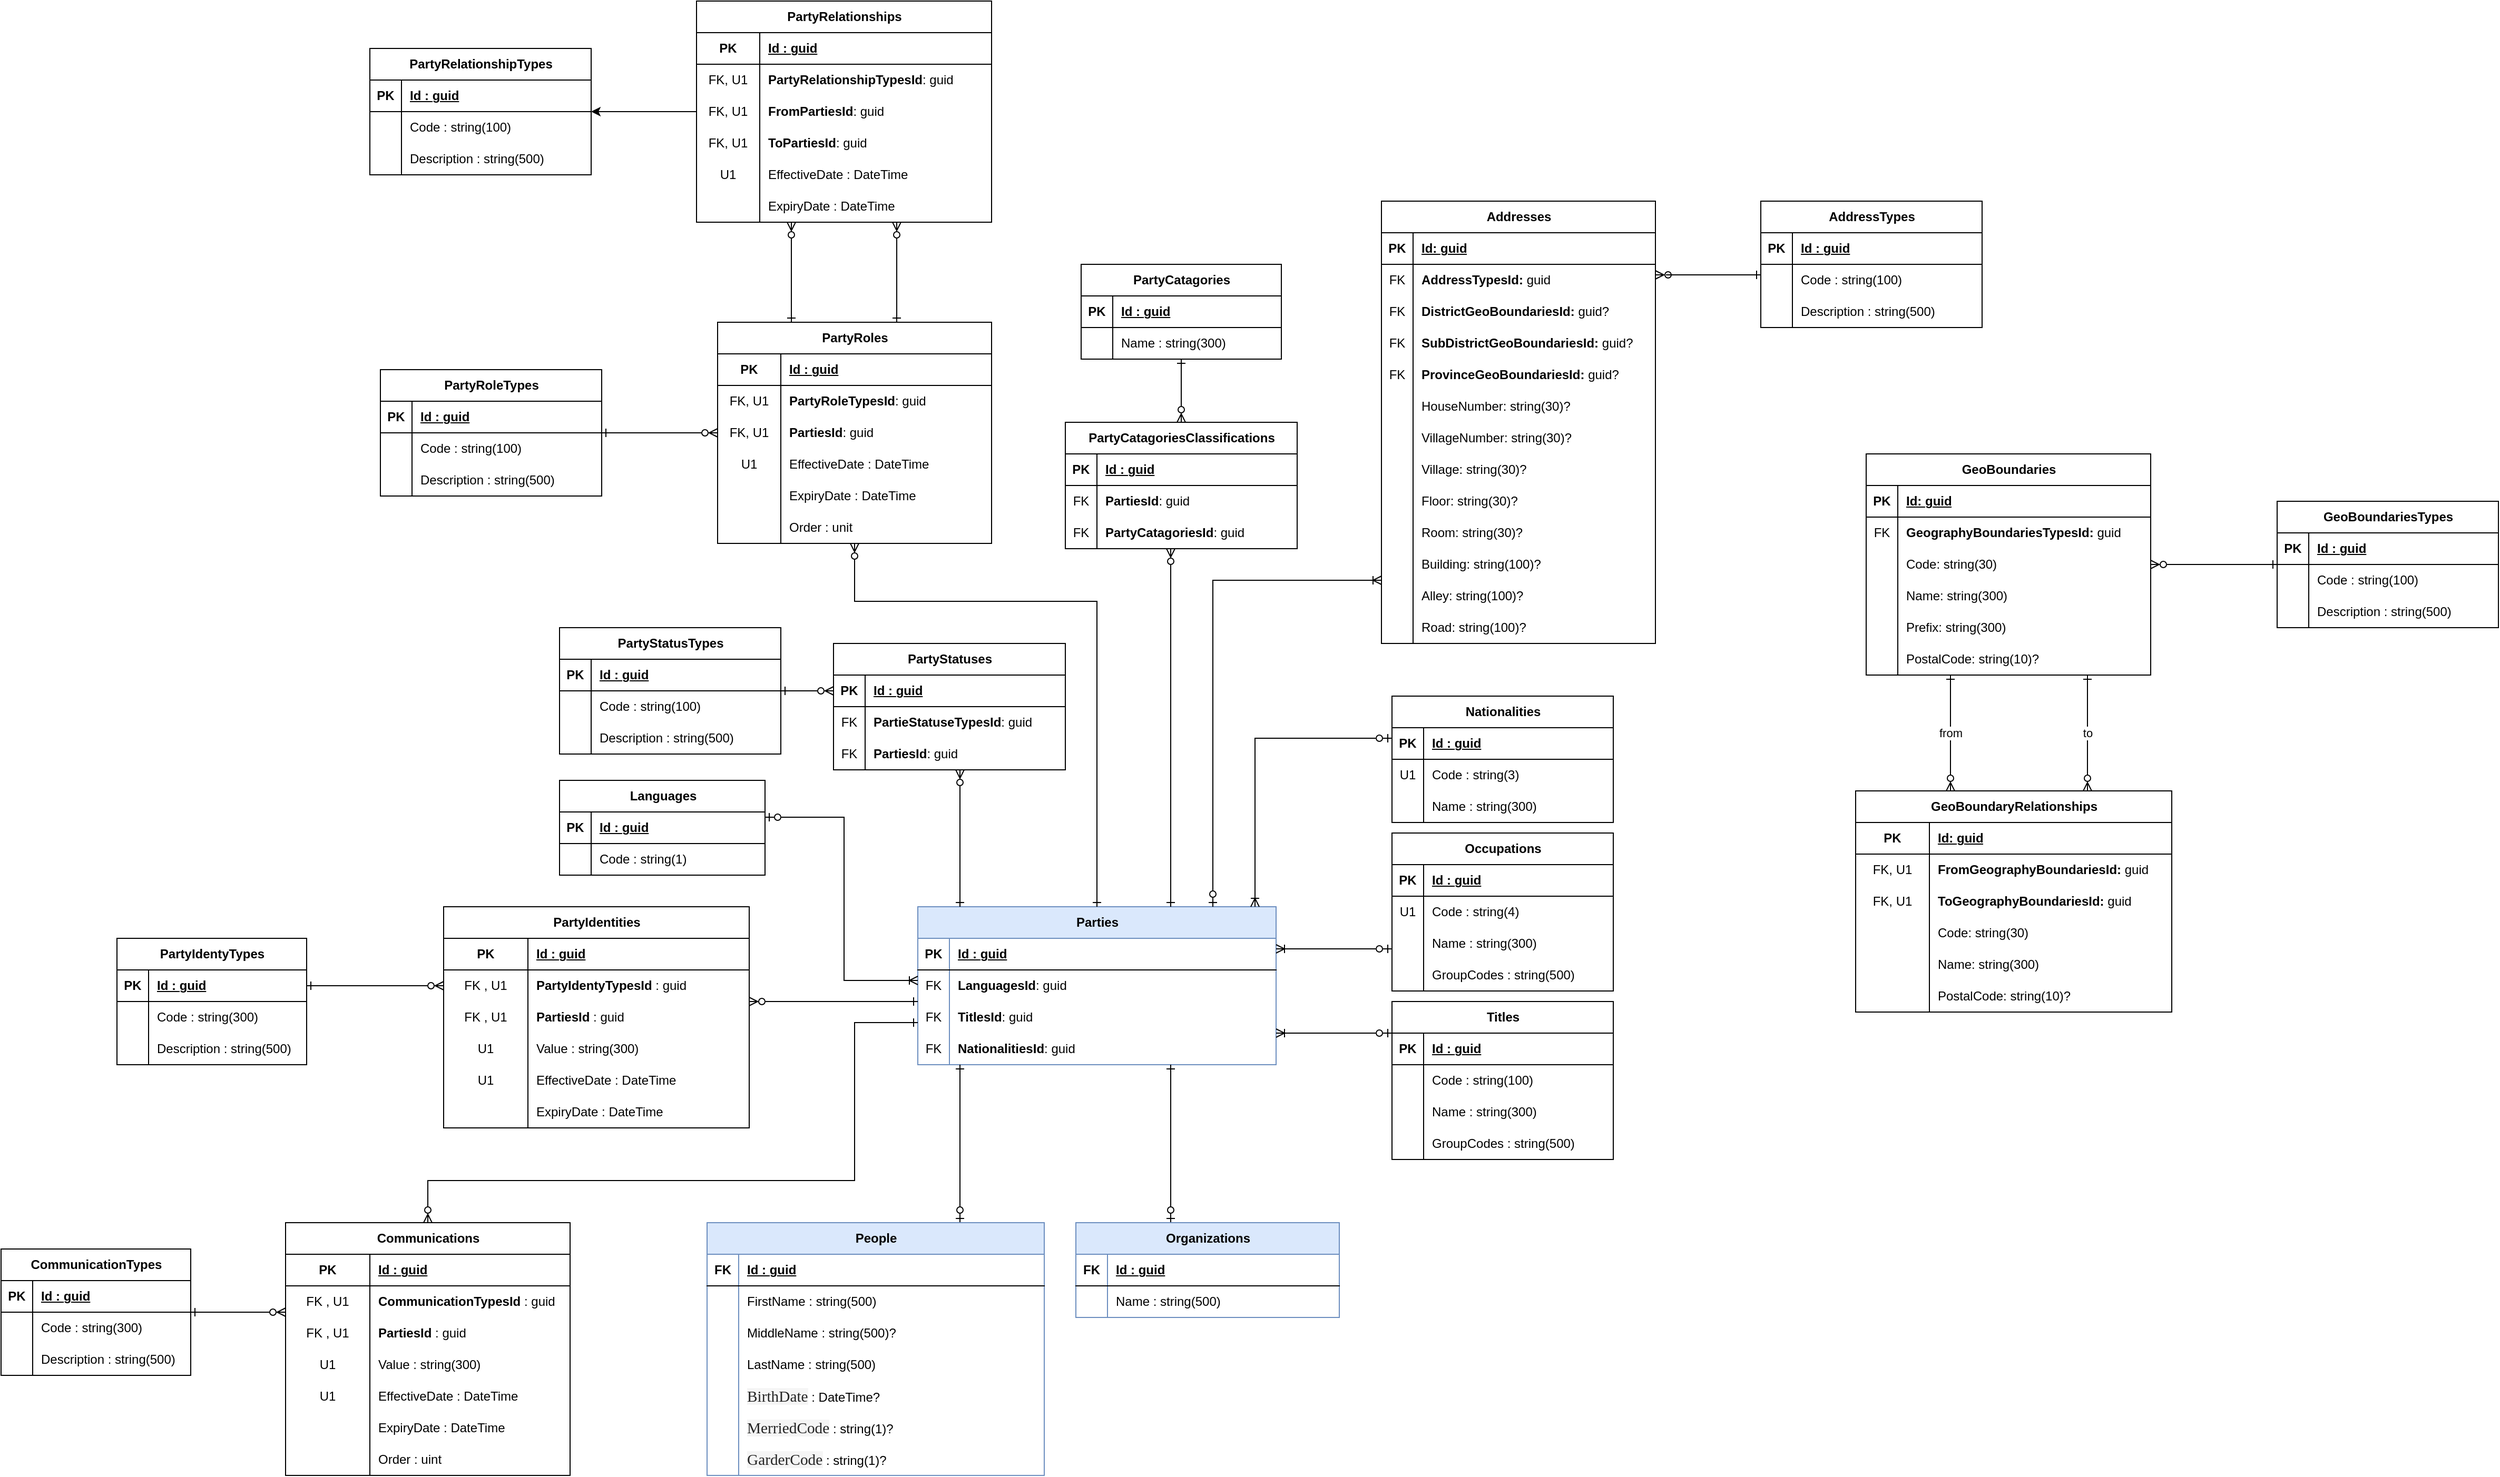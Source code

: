 <mxfile version="27.2.0">
  <diagram name="Page-1" id="dae26kvZWcS3fyKBgKjT">
    <mxGraphModel dx="2059" dy="1742" grid="1" gridSize="10" guides="1" tooltips="1" connect="1" arrows="1" fold="1" page="1" pageScale="1" pageWidth="850" pageHeight="1100" math="0" shadow="0">
      <root>
        <mxCell id="0" />
        <mxCell id="1" parent="0" />
        <mxCell id="3dcIKFIkF4cNfpIye1z1-1" value="Parties" style="shape=table;startSize=30;container=1;collapsible=1;childLayout=tableLayout;fixedRows=1;rowLines=0;fontStyle=1;align=center;resizeLast=1;html=1;fillColor=#dae8fc;strokeColor=#6c8ebf;" vertex="1" parent="1">
          <mxGeometry x="400" y="90" width="340" height="150" as="geometry" />
        </mxCell>
        <mxCell id="3dcIKFIkF4cNfpIye1z1-2" value="" style="shape=tableRow;horizontal=0;startSize=0;swimlaneHead=0;swimlaneBody=0;fillColor=none;collapsible=0;dropTarget=0;points=[[0,0.5],[1,0.5]];portConstraint=eastwest;top=0;left=0;right=0;bottom=1;" vertex="1" parent="3dcIKFIkF4cNfpIye1z1-1">
          <mxGeometry y="30" width="340" height="30" as="geometry" />
        </mxCell>
        <mxCell id="3dcIKFIkF4cNfpIye1z1-3" value="PK" style="shape=partialRectangle;connectable=0;fillColor=none;top=0;left=0;bottom=0;right=0;fontStyle=1;overflow=hidden;whiteSpace=wrap;html=1;" vertex="1" parent="3dcIKFIkF4cNfpIye1z1-2">
          <mxGeometry width="30" height="30" as="geometry">
            <mxRectangle width="30" height="30" as="alternateBounds" />
          </mxGeometry>
        </mxCell>
        <mxCell id="3dcIKFIkF4cNfpIye1z1-4" value="Id : guid" style="shape=partialRectangle;connectable=0;fillColor=none;top=0;left=0;bottom=0;right=0;align=left;spacingLeft=6;fontStyle=5;overflow=hidden;whiteSpace=wrap;html=1;" vertex="1" parent="3dcIKFIkF4cNfpIye1z1-2">
          <mxGeometry x="30" width="310" height="30" as="geometry">
            <mxRectangle width="310" height="30" as="alternateBounds" />
          </mxGeometry>
        </mxCell>
        <mxCell id="3dcIKFIkF4cNfpIye1z1-112" value="" style="shape=tableRow;horizontal=0;startSize=0;swimlaneHead=0;swimlaneBody=0;fillColor=none;collapsible=0;dropTarget=0;points=[[0,0.5],[1,0.5]];portConstraint=eastwest;top=0;left=0;right=0;bottom=0;" vertex="1" parent="3dcIKFIkF4cNfpIye1z1-1">
          <mxGeometry y="60" width="340" height="30" as="geometry" />
        </mxCell>
        <mxCell id="3dcIKFIkF4cNfpIye1z1-113" value="FK" style="shape=partialRectangle;connectable=0;fillColor=none;top=0;left=0;bottom=0;right=0;editable=1;overflow=hidden;whiteSpace=wrap;html=1;" vertex="1" parent="3dcIKFIkF4cNfpIye1z1-112">
          <mxGeometry width="30" height="30" as="geometry">
            <mxRectangle width="30" height="30" as="alternateBounds" />
          </mxGeometry>
        </mxCell>
        <mxCell id="3dcIKFIkF4cNfpIye1z1-114" value="&lt;span style=&quot;font-weight: 700; text-align: center; text-wrap-mode: nowrap;&quot;&gt;LanguagesId&lt;/span&gt;: guid" style="shape=partialRectangle;connectable=0;fillColor=none;top=0;left=0;bottom=0;right=0;align=left;spacingLeft=6;overflow=hidden;whiteSpace=wrap;html=1;" vertex="1" parent="3dcIKFIkF4cNfpIye1z1-112">
          <mxGeometry x="30" width="310" height="30" as="geometry">
            <mxRectangle width="310" height="30" as="alternateBounds" />
          </mxGeometry>
        </mxCell>
        <mxCell id="3dcIKFIkF4cNfpIye1z1-119" value="" style="shape=tableRow;horizontal=0;startSize=0;swimlaneHead=0;swimlaneBody=0;fillColor=none;collapsible=0;dropTarget=0;points=[[0,0.5],[1,0.5]];portConstraint=eastwest;top=0;left=0;right=0;bottom=0;" vertex="1" parent="3dcIKFIkF4cNfpIye1z1-1">
          <mxGeometry y="90" width="340" height="30" as="geometry" />
        </mxCell>
        <mxCell id="3dcIKFIkF4cNfpIye1z1-120" value="FK" style="shape=partialRectangle;connectable=0;fillColor=none;top=0;left=0;bottom=0;right=0;editable=1;overflow=hidden;whiteSpace=wrap;html=1;" vertex="1" parent="3dcIKFIkF4cNfpIye1z1-119">
          <mxGeometry width="30" height="30" as="geometry">
            <mxRectangle width="30" height="30" as="alternateBounds" />
          </mxGeometry>
        </mxCell>
        <mxCell id="3dcIKFIkF4cNfpIye1z1-121" value="&lt;span style=&quot;font-weight: 700; text-align: center; text-wrap-mode: nowrap;&quot;&gt;Titles&lt;/span&gt;&lt;span style=&quot;font-weight: 700; text-align: center; text-wrap-mode: nowrap;&quot;&gt;Id&lt;/span&gt;: guid" style="shape=partialRectangle;connectable=0;fillColor=none;top=0;left=0;bottom=0;right=0;align=left;spacingLeft=6;overflow=hidden;whiteSpace=wrap;html=1;" vertex="1" parent="3dcIKFIkF4cNfpIye1z1-119">
          <mxGeometry x="30" width="310" height="30" as="geometry">
            <mxRectangle width="310" height="30" as="alternateBounds" />
          </mxGeometry>
        </mxCell>
        <mxCell id="3dcIKFIkF4cNfpIye1z1-139" value="" style="shape=tableRow;horizontal=0;startSize=0;swimlaneHead=0;swimlaneBody=0;fillColor=none;collapsible=0;dropTarget=0;points=[[0,0.5],[1,0.5]];portConstraint=eastwest;top=0;left=0;right=0;bottom=0;" vertex="1" parent="3dcIKFIkF4cNfpIye1z1-1">
          <mxGeometry y="120" width="340" height="30" as="geometry" />
        </mxCell>
        <mxCell id="3dcIKFIkF4cNfpIye1z1-140" value="FK" style="shape=partialRectangle;connectable=0;fillColor=none;top=0;left=0;bottom=0;right=0;editable=1;overflow=hidden;whiteSpace=wrap;html=1;" vertex="1" parent="3dcIKFIkF4cNfpIye1z1-139">
          <mxGeometry width="30" height="30" as="geometry">
            <mxRectangle width="30" height="30" as="alternateBounds" />
          </mxGeometry>
        </mxCell>
        <mxCell id="3dcIKFIkF4cNfpIye1z1-141" value="&lt;span style=&quot;font-weight: 700; text-align: center; text-wrap-mode: nowrap;&quot;&gt;Nationalities&lt;/span&gt;&lt;span style=&quot;font-weight: 700; text-align: center; text-wrap-mode: nowrap;&quot;&gt;Id&lt;/span&gt;: guid" style="shape=partialRectangle;connectable=0;fillColor=none;top=0;left=0;bottom=0;right=0;align=left;spacingLeft=6;overflow=hidden;whiteSpace=wrap;html=1;" vertex="1" parent="3dcIKFIkF4cNfpIye1z1-139">
          <mxGeometry x="30" width="310" height="30" as="geometry">
            <mxRectangle width="310" height="30" as="alternateBounds" />
          </mxGeometry>
        </mxCell>
        <mxCell id="3dcIKFIkF4cNfpIye1z1-20" value="PartyIdentities" style="shape=table;startSize=30;container=1;collapsible=1;childLayout=tableLayout;fixedRows=1;rowLines=0;fontStyle=1;align=center;resizeLast=1;html=1;" vertex="1" parent="1">
          <mxGeometry x="-50" y="90" width="290" height="210" as="geometry" />
        </mxCell>
        <mxCell id="3dcIKFIkF4cNfpIye1z1-21" value="" style="shape=tableRow;horizontal=0;startSize=0;swimlaneHead=0;swimlaneBody=0;fillColor=none;collapsible=0;dropTarget=0;points=[[0,0.5],[1,0.5]];portConstraint=eastwest;top=0;left=0;right=0;bottom=1;" vertex="1" parent="3dcIKFIkF4cNfpIye1z1-20">
          <mxGeometry y="30" width="290" height="30" as="geometry" />
        </mxCell>
        <mxCell id="3dcIKFIkF4cNfpIye1z1-22" value="PK" style="shape=partialRectangle;connectable=0;fillColor=none;top=0;left=0;bottom=0;right=0;fontStyle=1;overflow=hidden;whiteSpace=wrap;html=1;" vertex="1" parent="3dcIKFIkF4cNfpIye1z1-21">
          <mxGeometry width="80" height="30" as="geometry">
            <mxRectangle width="80" height="30" as="alternateBounds" />
          </mxGeometry>
        </mxCell>
        <mxCell id="3dcIKFIkF4cNfpIye1z1-23" value="Id : guid" style="shape=partialRectangle;connectable=0;fillColor=none;top=0;left=0;bottom=0;right=0;align=left;spacingLeft=6;fontStyle=5;overflow=hidden;whiteSpace=wrap;html=1;" vertex="1" parent="3dcIKFIkF4cNfpIye1z1-21">
          <mxGeometry x="80" width="210" height="30" as="geometry">
            <mxRectangle width="210" height="30" as="alternateBounds" />
          </mxGeometry>
        </mxCell>
        <mxCell id="3dcIKFIkF4cNfpIye1z1-24" value="" style="shape=tableRow;horizontal=0;startSize=0;swimlaneHead=0;swimlaneBody=0;fillColor=none;collapsible=0;dropTarget=0;points=[[0,0.5],[1,0.5]];portConstraint=eastwest;top=0;left=0;right=0;bottom=0;" vertex="1" parent="3dcIKFIkF4cNfpIye1z1-20">
          <mxGeometry y="60" width="290" height="30" as="geometry" />
        </mxCell>
        <mxCell id="3dcIKFIkF4cNfpIye1z1-25" value="FK , U1" style="shape=partialRectangle;connectable=0;fillColor=none;top=0;left=0;bottom=0;right=0;editable=1;overflow=hidden;whiteSpace=wrap;html=1;" vertex="1" parent="3dcIKFIkF4cNfpIye1z1-24">
          <mxGeometry width="80" height="30" as="geometry">
            <mxRectangle width="80" height="30" as="alternateBounds" />
          </mxGeometry>
        </mxCell>
        <mxCell id="3dcIKFIkF4cNfpIye1z1-26" value="&lt;span style=&quot;font-weight: 700; text-align: center; text-wrap-mode: nowrap;&quot;&gt;PartyIdentyTypesId&lt;/span&gt;&amp;nbsp;: guid" style="shape=partialRectangle;connectable=0;fillColor=none;top=0;left=0;bottom=0;right=0;align=left;spacingLeft=6;overflow=hidden;whiteSpace=wrap;html=1;" vertex="1" parent="3dcIKFIkF4cNfpIye1z1-24">
          <mxGeometry x="80" width="210" height="30" as="geometry">
            <mxRectangle width="210" height="30" as="alternateBounds" />
          </mxGeometry>
        </mxCell>
        <mxCell id="3dcIKFIkF4cNfpIye1z1-188" value="" style="shape=tableRow;horizontal=0;startSize=0;swimlaneHead=0;swimlaneBody=0;fillColor=none;collapsible=0;dropTarget=0;points=[[0,0.5],[1,0.5]];portConstraint=eastwest;top=0;left=0;right=0;bottom=0;" vertex="1" parent="3dcIKFIkF4cNfpIye1z1-20">
          <mxGeometry y="90" width="290" height="30" as="geometry" />
        </mxCell>
        <mxCell id="3dcIKFIkF4cNfpIye1z1-189" value="FK , U1" style="shape=partialRectangle;connectable=0;fillColor=none;top=0;left=0;bottom=0;right=0;editable=1;overflow=hidden;whiteSpace=wrap;html=1;" vertex="1" parent="3dcIKFIkF4cNfpIye1z1-188">
          <mxGeometry width="80" height="30" as="geometry">
            <mxRectangle width="80" height="30" as="alternateBounds" />
          </mxGeometry>
        </mxCell>
        <mxCell id="3dcIKFIkF4cNfpIye1z1-190" value="&lt;span style=&quot;font-weight: 700; text-align: center; text-wrap-mode: nowrap;&quot;&gt;Parties&lt;/span&gt;&lt;span style=&quot;font-weight: 700; text-align: center; text-wrap-mode: nowrap;&quot;&gt;Id&lt;/span&gt;&amp;nbsp;: guid" style="shape=partialRectangle;connectable=0;fillColor=none;top=0;left=0;bottom=0;right=0;align=left;spacingLeft=6;overflow=hidden;whiteSpace=wrap;html=1;" vertex="1" parent="3dcIKFIkF4cNfpIye1z1-188">
          <mxGeometry x="80" width="210" height="30" as="geometry">
            <mxRectangle width="210" height="30" as="alternateBounds" />
          </mxGeometry>
        </mxCell>
        <mxCell id="3dcIKFIkF4cNfpIye1z1-34" value="" style="shape=tableRow;horizontal=0;startSize=0;swimlaneHead=0;swimlaneBody=0;fillColor=none;collapsible=0;dropTarget=0;points=[[0,0.5],[1,0.5]];portConstraint=eastwest;top=0;left=0;right=0;bottom=0;" vertex="1" parent="3dcIKFIkF4cNfpIye1z1-20">
          <mxGeometry y="120" width="290" height="30" as="geometry" />
        </mxCell>
        <mxCell id="3dcIKFIkF4cNfpIye1z1-35" value="U1" style="shape=partialRectangle;connectable=0;fillColor=none;top=0;left=0;bottom=0;right=0;editable=1;overflow=hidden;whiteSpace=wrap;html=1;" vertex="1" parent="3dcIKFIkF4cNfpIye1z1-34">
          <mxGeometry width="80" height="30" as="geometry">
            <mxRectangle width="80" height="30" as="alternateBounds" />
          </mxGeometry>
        </mxCell>
        <mxCell id="3dcIKFIkF4cNfpIye1z1-36" value="Value : string(300)" style="shape=partialRectangle;connectable=0;fillColor=none;top=0;left=0;bottom=0;right=0;align=left;spacingLeft=6;overflow=hidden;whiteSpace=wrap;html=1;" vertex="1" parent="3dcIKFIkF4cNfpIye1z1-34">
          <mxGeometry x="80" width="210" height="30" as="geometry">
            <mxRectangle width="210" height="30" as="alternateBounds" />
          </mxGeometry>
        </mxCell>
        <mxCell id="3dcIKFIkF4cNfpIye1z1-50" value="" style="shape=tableRow;horizontal=0;startSize=0;swimlaneHead=0;swimlaneBody=0;fillColor=none;collapsible=0;dropTarget=0;points=[[0,0.5],[1,0.5]];portConstraint=eastwest;top=0;left=0;right=0;bottom=0;" vertex="1" parent="3dcIKFIkF4cNfpIye1z1-20">
          <mxGeometry y="150" width="290" height="30" as="geometry" />
        </mxCell>
        <mxCell id="3dcIKFIkF4cNfpIye1z1-51" value="U1" style="shape=partialRectangle;connectable=0;fillColor=none;top=0;left=0;bottom=0;right=0;editable=1;overflow=hidden;whiteSpace=wrap;html=1;" vertex="1" parent="3dcIKFIkF4cNfpIye1z1-50">
          <mxGeometry width="80" height="30" as="geometry">
            <mxRectangle width="80" height="30" as="alternateBounds" />
          </mxGeometry>
        </mxCell>
        <mxCell id="3dcIKFIkF4cNfpIye1z1-52" value="EffectiveDate : DateTime" style="shape=partialRectangle;connectable=0;fillColor=none;top=0;left=0;bottom=0;right=0;align=left;spacingLeft=6;overflow=hidden;whiteSpace=wrap;html=1;" vertex="1" parent="3dcIKFIkF4cNfpIye1z1-50">
          <mxGeometry x="80" width="210" height="30" as="geometry">
            <mxRectangle width="210" height="30" as="alternateBounds" />
          </mxGeometry>
        </mxCell>
        <mxCell id="3dcIKFIkF4cNfpIye1z1-53" value="" style="shape=tableRow;horizontal=0;startSize=0;swimlaneHead=0;swimlaneBody=0;fillColor=none;collapsible=0;dropTarget=0;points=[[0,0.5],[1,0.5]];portConstraint=eastwest;top=0;left=0;right=0;bottom=0;" vertex="1" parent="3dcIKFIkF4cNfpIye1z1-20">
          <mxGeometry y="180" width="290" height="30" as="geometry" />
        </mxCell>
        <mxCell id="3dcIKFIkF4cNfpIye1z1-54" value="" style="shape=partialRectangle;connectable=0;fillColor=none;top=0;left=0;bottom=0;right=0;editable=1;overflow=hidden;whiteSpace=wrap;html=1;" vertex="1" parent="3dcIKFIkF4cNfpIye1z1-53">
          <mxGeometry width="80" height="30" as="geometry">
            <mxRectangle width="80" height="30" as="alternateBounds" />
          </mxGeometry>
        </mxCell>
        <mxCell id="3dcIKFIkF4cNfpIye1z1-55" value="ExpiryDate : DateTime" style="shape=partialRectangle;connectable=0;fillColor=none;top=0;left=0;bottom=0;right=0;align=left;spacingLeft=6;overflow=hidden;whiteSpace=wrap;html=1;" vertex="1" parent="3dcIKFIkF4cNfpIye1z1-53">
          <mxGeometry x="80" width="210" height="30" as="geometry">
            <mxRectangle width="210" height="30" as="alternateBounds" />
          </mxGeometry>
        </mxCell>
        <mxCell id="3dcIKFIkF4cNfpIye1z1-27" value="PartyIdentyTypes" style="shape=table;startSize=30;container=1;collapsible=1;childLayout=tableLayout;fixedRows=1;rowLines=0;fontStyle=1;align=center;resizeLast=1;html=1;" vertex="1" parent="1">
          <mxGeometry x="-360" y="120" width="180" height="120" as="geometry" />
        </mxCell>
        <mxCell id="3dcIKFIkF4cNfpIye1z1-28" value="" style="shape=tableRow;horizontal=0;startSize=0;swimlaneHead=0;swimlaneBody=0;fillColor=none;collapsible=0;dropTarget=0;points=[[0,0.5],[1,0.5]];portConstraint=eastwest;top=0;left=0;right=0;bottom=1;" vertex="1" parent="3dcIKFIkF4cNfpIye1z1-27">
          <mxGeometry y="30" width="180" height="30" as="geometry" />
        </mxCell>
        <mxCell id="3dcIKFIkF4cNfpIye1z1-29" value="PK" style="shape=partialRectangle;connectable=0;fillColor=none;top=0;left=0;bottom=0;right=0;fontStyle=1;overflow=hidden;whiteSpace=wrap;html=1;" vertex="1" parent="3dcIKFIkF4cNfpIye1z1-28">
          <mxGeometry width="30" height="30" as="geometry">
            <mxRectangle width="30" height="30" as="alternateBounds" />
          </mxGeometry>
        </mxCell>
        <mxCell id="3dcIKFIkF4cNfpIye1z1-30" value="Id : guid" style="shape=partialRectangle;connectable=0;fillColor=none;top=0;left=0;bottom=0;right=0;align=left;spacingLeft=6;fontStyle=5;overflow=hidden;whiteSpace=wrap;html=1;" vertex="1" parent="3dcIKFIkF4cNfpIye1z1-28">
          <mxGeometry x="30" width="150" height="30" as="geometry">
            <mxRectangle width="150" height="30" as="alternateBounds" />
          </mxGeometry>
        </mxCell>
        <mxCell id="3dcIKFIkF4cNfpIye1z1-31" value="" style="shape=tableRow;horizontal=0;startSize=0;swimlaneHead=0;swimlaneBody=0;fillColor=none;collapsible=0;dropTarget=0;points=[[0,0.5],[1,0.5]];portConstraint=eastwest;top=0;left=0;right=0;bottom=0;" vertex="1" parent="3dcIKFIkF4cNfpIye1z1-27">
          <mxGeometry y="60" width="180" height="30" as="geometry" />
        </mxCell>
        <mxCell id="3dcIKFIkF4cNfpIye1z1-32" value="" style="shape=partialRectangle;connectable=0;fillColor=none;top=0;left=0;bottom=0;right=0;editable=1;overflow=hidden;whiteSpace=wrap;html=1;" vertex="1" parent="3dcIKFIkF4cNfpIye1z1-31">
          <mxGeometry width="30" height="30" as="geometry">
            <mxRectangle width="30" height="30" as="alternateBounds" />
          </mxGeometry>
        </mxCell>
        <mxCell id="3dcIKFIkF4cNfpIye1z1-33" value="Code : string(300)" style="shape=partialRectangle;connectable=0;fillColor=none;top=0;left=0;bottom=0;right=0;align=left;spacingLeft=6;overflow=hidden;whiteSpace=wrap;html=1;" vertex="1" parent="3dcIKFIkF4cNfpIye1z1-31">
          <mxGeometry x="30" width="150" height="30" as="geometry">
            <mxRectangle width="150" height="30" as="alternateBounds" />
          </mxGeometry>
        </mxCell>
        <mxCell id="3dcIKFIkF4cNfpIye1z1-47" value="" style="shape=tableRow;horizontal=0;startSize=0;swimlaneHead=0;swimlaneBody=0;fillColor=none;collapsible=0;dropTarget=0;points=[[0,0.5],[1,0.5]];portConstraint=eastwest;top=0;left=0;right=0;bottom=0;" vertex="1" parent="3dcIKFIkF4cNfpIye1z1-27">
          <mxGeometry y="90" width="180" height="30" as="geometry" />
        </mxCell>
        <mxCell id="3dcIKFIkF4cNfpIye1z1-48" value="" style="shape=partialRectangle;connectable=0;fillColor=none;top=0;left=0;bottom=0;right=0;editable=1;overflow=hidden;whiteSpace=wrap;html=1;" vertex="1" parent="3dcIKFIkF4cNfpIye1z1-47">
          <mxGeometry width="30" height="30" as="geometry">
            <mxRectangle width="30" height="30" as="alternateBounds" />
          </mxGeometry>
        </mxCell>
        <mxCell id="3dcIKFIkF4cNfpIye1z1-49" value="Description : string(500)" style="shape=partialRectangle;connectable=0;fillColor=none;top=0;left=0;bottom=0;right=0;align=left;spacingLeft=6;overflow=hidden;whiteSpace=wrap;html=1;" vertex="1" parent="3dcIKFIkF4cNfpIye1z1-47">
          <mxGeometry x="30" width="150" height="30" as="geometry">
            <mxRectangle width="150" height="30" as="alternateBounds" />
          </mxGeometry>
        </mxCell>
        <mxCell id="3dcIKFIkF4cNfpIye1z1-41" style="edgeStyle=orthogonalEdgeStyle;rounded=0;orthogonalLoop=1;jettySize=auto;html=1;exitX=0;exitY=0.5;exitDx=0;exitDy=0;entryX=1;entryY=0.5;entryDx=0;entryDy=0;endArrow=ERone;endFill=0;startArrow=ERzeroToMany;startFill=0;" edge="1" parent="1" source="3dcIKFIkF4cNfpIye1z1-24" target="3dcIKFIkF4cNfpIye1z1-28">
          <mxGeometry relative="1" as="geometry" />
        </mxCell>
        <mxCell id="3dcIKFIkF4cNfpIye1z1-45" style="edgeStyle=orthogonalEdgeStyle;rounded=0;orthogonalLoop=1;jettySize=auto;html=1;endArrow=ERone;endFill=0;startArrow=ERzeroToMany;startFill=0;" edge="1" parent="1" source="3dcIKFIkF4cNfpIye1z1-20" target="3dcIKFIkF4cNfpIye1z1-1">
          <mxGeometry relative="1" as="geometry">
            <mxPoint x="280" y="250" as="sourcePoint" />
            <mxPoint x="390" y="250" as="targetPoint" />
            <Array as="points">
              <mxPoint x="330" y="180" />
              <mxPoint x="330" y="180" />
            </Array>
          </mxGeometry>
        </mxCell>
        <mxCell id="3dcIKFIkF4cNfpIye1z1-67" style="edgeStyle=orthogonalEdgeStyle;rounded=0;orthogonalLoop=1;jettySize=auto;html=1;startArrow=ERzeroToOne;startFill=0;endArrow=ERone;endFill=0;" edge="1" parent="1" source="3dcIKFIkF4cNfpIye1z1-56" target="3dcIKFIkF4cNfpIye1z1-1">
          <mxGeometry relative="1" as="geometry">
            <Array as="points">
              <mxPoint x="440" y="310" />
              <mxPoint x="440" y="310" />
            </Array>
          </mxGeometry>
        </mxCell>
        <mxCell id="3dcIKFIkF4cNfpIye1z1-56" value="People" style="shape=table;startSize=30;container=1;collapsible=1;childLayout=tableLayout;fixedRows=1;rowLines=0;fontStyle=1;align=center;resizeLast=1;html=1;fillColor=#dae8fc;strokeColor=#6c8ebf;" vertex="1" parent="1">
          <mxGeometry x="200" y="390" width="320" height="240" as="geometry" />
        </mxCell>
        <mxCell id="3dcIKFIkF4cNfpIye1z1-57" value="" style="shape=tableRow;horizontal=0;startSize=0;swimlaneHead=0;swimlaneBody=0;fillColor=none;collapsible=0;dropTarget=0;points=[[0,0.5],[1,0.5]];portConstraint=eastwest;top=0;left=0;right=0;bottom=1;" vertex="1" parent="3dcIKFIkF4cNfpIye1z1-56">
          <mxGeometry y="30" width="320" height="30" as="geometry" />
        </mxCell>
        <mxCell id="3dcIKFIkF4cNfpIye1z1-58" value="FK" style="shape=partialRectangle;connectable=0;fillColor=none;top=0;left=0;bottom=0;right=0;fontStyle=1;overflow=hidden;whiteSpace=wrap;html=1;" vertex="1" parent="3dcIKFIkF4cNfpIye1z1-57">
          <mxGeometry width="30" height="30" as="geometry">
            <mxRectangle width="30" height="30" as="alternateBounds" />
          </mxGeometry>
        </mxCell>
        <mxCell id="3dcIKFIkF4cNfpIye1z1-59" value="Id : guid" style="shape=partialRectangle;connectable=0;fillColor=none;top=0;left=0;bottom=0;right=0;align=left;spacingLeft=6;fontStyle=5;overflow=hidden;whiteSpace=wrap;html=1;" vertex="1" parent="3dcIKFIkF4cNfpIye1z1-57">
          <mxGeometry x="30" width="290" height="30" as="geometry">
            <mxRectangle width="290" height="30" as="alternateBounds" />
          </mxGeometry>
        </mxCell>
        <mxCell id="3dcIKFIkF4cNfpIye1z1-63" value="" style="shape=tableRow;horizontal=0;startSize=0;swimlaneHead=0;swimlaneBody=0;fillColor=none;collapsible=0;dropTarget=0;points=[[0,0.5],[1,0.5]];portConstraint=eastwest;top=0;left=0;right=0;bottom=0;" vertex="1" parent="3dcIKFIkF4cNfpIye1z1-56">
          <mxGeometry y="60" width="320" height="30" as="geometry" />
        </mxCell>
        <mxCell id="3dcIKFIkF4cNfpIye1z1-64" value="" style="shape=partialRectangle;connectable=0;fillColor=none;top=0;left=0;bottom=0;right=0;editable=1;overflow=hidden;whiteSpace=wrap;html=1;" vertex="1" parent="3dcIKFIkF4cNfpIye1z1-63">
          <mxGeometry width="30" height="30" as="geometry">
            <mxRectangle width="30" height="30" as="alternateBounds" />
          </mxGeometry>
        </mxCell>
        <mxCell id="3dcIKFIkF4cNfpIye1z1-65" value="FirstName : string(500)" style="shape=partialRectangle;connectable=0;fillColor=none;top=0;left=0;bottom=0;right=0;align=left;spacingLeft=6;overflow=hidden;whiteSpace=wrap;html=1;" vertex="1" parent="3dcIKFIkF4cNfpIye1z1-63">
          <mxGeometry x="30" width="290" height="30" as="geometry">
            <mxRectangle width="290" height="30" as="alternateBounds" />
          </mxGeometry>
        </mxCell>
        <mxCell id="3dcIKFIkF4cNfpIye1z1-68" value="" style="shape=tableRow;horizontal=0;startSize=0;swimlaneHead=0;swimlaneBody=0;fillColor=none;collapsible=0;dropTarget=0;points=[[0,0.5],[1,0.5]];portConstraint=eastwest;top=0;left=0;right=0;bottom=0;" vertex="1" parent="3dcIKFIkF4cNfpIye1z1-56">
          <mxGeometry y="90" width="320" height="30" as="geometry" />
        </mxCell>
        <mxCell id="3dcIKFIkF4cNfpIye1z1-69" value="" style="shape=partialRectangle;connectable=0;fillColor=none;top=0;left=0;bottom=0;right=0;editable=1;overflow=hidden;whiteSpace=wrap;html=1;" vertex="1" parent="3dcIKFIkF4cNfpIye1z1-68">
          <mxGeometry width="30" height="30" as="geometry">
            <mxRectangle width="30" height="30" as="alternateBounds" />
          </mxGeometry>
        </mxCell>
        <mxCell id="3dcIKFIkF4cNfpIye1z1-70" value="MiddleName : string(500)?" style="shape=partialRectangle;connectable=0;fillColor=none;top=0;left=0;bottom=0;right=0;align=left;spacingLeft=6;overflow=hidden;whiteSpace=wrap;html=1;" vertex="1" parent="3dcIKFIkF4cNfpIye1z1-68">
          <mxGeometry x="30" width="290" height="30" as="geometry">
            <mxRectangle width="290" height="30" as="alternateBounds" />
          </mxGeometry>
        </mxCell>
        <mxCell id="3dcIKFIkF4cNfpIye1z1-71" value="" style="shape=tableRow;horizontal=0;startSize=0;swimlaneHead=0;swimlaneBody=0;fillColor=none;collapsible=0;dropTarget=0;points=[[0,0.5],[1,0.5]];portConstraint=eastwest;top=0;left=0;right=0;bottom=0;" vertex="1" parent="3dcIKFIkF4cNfpIye1z1-56">
          <mxGeometry y="120" width="320" height="30" as="geometry" />
        </mxCell>
        <mxCell id="3dcIKFIkF4cNfpIye1z1-72" value="" style="shape=partialRectangle;connectable=0;fillColor=none;top=0;left=0;bottom=0;right=0;editable=1;overflow=hidden;whiteSpace=wrap;html=1;" vertex="1" parent="3dcIKFIkF4cNfpIye1z1-71">
          <mxGeometry width="30" height="30" as="geometry">
            <mxRectangle width="30" height="30" as="alternateBounds" />
          </mxGeometry>
        </mxCell>
        <mxCell id="3dcIKFIkF4cNfpIye1z1-73" value="LastName : string(500)" style="shape=partialRectangle;connectable=0;fillColor=none;top=0;left=0;bottom=0;right=0;align=left;spacingLeft=6;overflow=hidden;whiteSpace=wrap;html=1;" vertex="1" parent="3dcIKFIkF4cNfpIye1z1-71">
          <mxGeometry x="30" width="290" height="30" as="geometry">
            <mxRectangle width="290" height="30" as="alternateBounds" />
          </mxGeometry>
        </mxCell>
        <mxCell id="3dcIKFIkF4cNfpIye1z1-123" value="" style="shape=tableRow;horizontal=0;startSize=0;swimlaneHead=0;swimlaneBody=0;fillColor=none;collapsible=0;dropTarget=0;points=[[0,0.5],[1,0.5]];portConstraint=eastwest;top=0;left=0;right=0;bottom=0;" vertex="1" parent="3dcIKFIkF4cNfpIye1z1-56">
          <mxGeometry y="150" width="320" height="30" as="geometry" />
        </mxCell>
        <mxCell id="3dcIKFIkF4cNfpIye1z1-124" value="" style="shape=partialRectangle;connectable=0;fillColor=none;top=0;left=0;bottom=0;right=0;editable=1;overflow=hidden;whiteSpace=wrap;html=1;" vertex="1" parent="3dcIKFIkF4cNfpIye1z1-123">
          <mxGeometry width="30" height="30" as="geometry">
            <mxRectangle width="30" height="30" as="alternateBounds" />
          </mxGeometry>
        </mxCell>
        <mxCell id="3dcIKFIkF4cNfpIye1z1-125" value="&lt;span style=&quot;color: rgb(36, 36, 36); font-family: &amp;quot;Aptos Narrow&amp;quot;, Calibri, &amp;quot;sans-serif&amp;quot;, &amp;quot;Mongolian Baiti&amp;quot;, &amp;quot;Microsoft Yi Baiti&amp;quot;, &amp;quot;Javanese Text&amp;quot;, &amp;quot;Yu Gothic&amp;quot;; font-size: 14.667px; white-space-collapse: preserve; background-color: rgb(245, 245, 245);&quot;&gt;BirthDate&lt;/span&gt;&amp;nbsp;: DateTime?" style="shape=partialRectangle;connectable=0;fillColor=none;top=0;left=0;bottom=0;right=0;align=left;spacingLeft=6;overflow=hidden;whiteSpace=wrap;html=1;" vertex="1" parent="3dcIKFIkF4cNfpIye1z1-123">
          <mxGeometry x="30" width="290" height="30" as="geometry">
            <mxRectangle width="290" height="30" as="alternateBounds" />
          </mxGeometry>
        </mxCell>
        <mxCell id="3dcIKFIkF4cNfpIye1z1-157" value="" style="shape=tableRow;horizontal=0;startSize=0;swimlaneHead=0;swimlaneBody=0;fillColor=none;collapsible=0;dropTarget=0;points=[[0,0.5],[1,0.5]];portConstraint=eastwest;top=0;left=0;right=0;bottom=0;" vertex="1" parent="3dcIKFIkF4cNfpIye1z1-56">
          <mxGeometry y="180" width="320" height="30" as="geometry" />
        </mxCell>
        <mxCell id="3dcIKFIkF4cNfpIye1z1-158" value="" style="shape=partialRectangle;connectable=0;fillColor=none;top=0;left=0;bottom=0;right=0;editable=1;overflow=hidden;whiteSpace=wrap;html=1;" vertex="1" parent="3dcIKFIkF4cNfpIye1z1-157">
          <mxGeometry width="30" height="30" as="geometry">
            <mxRectangle width="30" height="30" as="alternateBounds" />
          </mxGeometry>
        </mxCell>
        <mxCell id="3dcIKFIkF4cNfpIye1z1-159" value="&lt;span style=&quot;color: rgb(36, 36, 36); font-family: &amp;quot;Aptos Narrow&amp;quot;, Calibri, &amp;quot;sans-serif&amp;quot;, &amp;quot;Mongolian Baiti&amp;quot;, &amp;quot;Microsoft Yi Baiti&amp;quot;, &amp;quot;Javanese Text&amp;quot;, &amp;quot;Yu Gothic&amp;quot;; font-size: 14.667px; white-space-collapse: preserve; background-color: rgb(245, 245, 245);&quot;&gt;MerriedCode&lt;/span&gt;&amp;nbsp;: string(1)?" style="shape=partialRectangle;connectable=0;fillColor=none;top=0;left=0;bottom=0;right=0;align=left;spacingLeft=6;overflow=hidden;whiteSpace=wrap;html=1;" vertex="1" parent="3dcIKFIkF4cNfpIye1z1-157">
          <mxGeometry x="30" width="290" height="30" as="geometry">
            <mxRectangle width="290" height="30" as="alternateBounds" />
          </mxGeometry>
        </mxCell>
        <mxCell id="3dcIKFIkF4cNfpIye1z1-240" value="" style="shape=tableRow;horizontal=0;startSize=0;swimlaneHead=0;swimlaneBody=0;fillColor=none;collapsible=0;dropTarget=0;points=[[0,0.5],[1,0.5]];portConstraint=eastwest;top=0;left=0;right=0;bottom=0;" vertex="1" parent="3dcIKFIkF4cNfpIye1z1-56">
          <mxGeometry y="210" width="320" height="30" as="geometry" />
        </mxCell>
        <mxCell id="3dcIKFIkF4cNfpIye1z1-241" value="" style="shape=partialRectangle;connectable=0;fillColor=none;top=0;left=0;bottom=0;right=0;editable=1;overflow=hidden;whiteSpace=wrap;html=1;" vertex="1" parent="3dcIKFIkF4cNfpIye1z1-240">
          <mxGeometry width="30" height="30" as="geometry">
            <mxRectangle width="30" height="30" as="alternateBounds" />
          </mxGeometry>
        </mxCell>
        <mxCell id="3dcIKFIkF4cNfpIye1z1-242" value="&lt;span style=&quot;color: rgb(36, 36, 36); font-family: &amp;quot;Aptos Narrow&amp;quot;, Calibri, &amp;quot;sans-serif&amp;quot;, &amp;quot;Mongolian Baiti&amp;quot;, &amp;quot;Microsoft Yi Baiti&amp;quot;, &amp;quot;Javanese Text&amp;quot;, &amp;quot;Yu Gothic&amp;quot;; font-size: 14.667px; white-space-collapse: preserve; background-color: rgb(245, 245, 245);&quot;&gt;GarderCode&lt;/span&gt;&amp;nbsp;: string(1)?" style="shape=partialRectangle;connectable=0;fillColor=none;top=0;left=0;bottom=0;right=0;align=left;spacingLeft=6;overflow=hidden;whiteSpace=wrap;html=1;" vertex="1" parent="3dcIKFIkF4cNfpIye1z1-240">
          <mxGeometry x="30" width="290" height="30" as="geometry">
            <mxRectangle width="290" height="30" as="alternateBounds" />
          </mxGeometry>
        </mxCell>
        <mxCell id="3dcIKFIkF4cNfpIye1z1-74" value="Titles" style="shape=table;startSize=30;container=1;collapsible=1;childLayout=tableLayout;fixedRows=1;rowLines=0;fontStyle=1;align=center;resizeLast=1;html=1;" vertex="1" parent="1">
          <mxGeometry x="850" y="180" width="210" height="150" as="geometry" />
        </mxCell>
        <mxCell id="3dcIKFIkF4cNfpIye1z1-75" value="" style="shape=tableRow;horizontal=0;startSize=0;swimlaneHead=0;swimlaneBody=0;fillColor=none;collapsible=0;dropTarget=0;points=[[0,0.5],[1,0.5]];portConstraint=eastwest;top=0;left=0;right=0;bottom=1;" vertex="1" parent="3dcIKFIkF4cNfpIye1z1-74">
          <mxGeometry y="30" width="210" height="30" as="geometry" />
        </mxCell>
        <mxCell id="3dcIKFIkF4cNfpIye1z1-76" value="PK" style="shape=partialRectangle;connectable=0;fillColor=none;top=0;left=0;bottom=0;right=0;fontStyle=1;overflow=hidden;whiteSpace=wrap;html=1;" vertex="1" parent="3dcIKFIkF4cNfpIye1z1-75">
          <mxGeometry width="30" height="30" as="geometry">
            <mxRectangle width="30" height="30" as="alternateBounds" />
          </mxGeometry>
        </mxCell>
        <mxCell id="3dcIKFIkF4cNfpIye1z1-77" value="Id : guid" style="shape=partialRectangle;connectable=0;fillColor=none;top=0;left=0;bottom=0;right=0;align=left;spacingLeft=6;fontStyle=5;overflow=hidden;whiteSpace=wrap;html=1;" vertex="1" parent="3dcIKFIkF4cNfpIye1z1-75">
          <mxGeometry x="30" width="180" height="30" as="geometry">
            <mxRectangle width="180" height="30" as="alternateBounds" />
          </mxGeometry>
        </mxCell>
        <mxCell id="3dcIKFIkF4cNfpIye1z1-78" value="" style="shape=tableRow;horizontal=0;startSize=0;swimlaneHead=0;swimlaneBody=0;fillColor=none;collapsible=0;dropTarget=0;points=[[0,0.5],[1,0.5]];portConstraint=eastwest;top=0;left=0;right=0;bottom=0;" vertex="1" parent="3dcIKFIkF4cNfpIye1z1-74">
          <mxGeometry y="60" width="210" height="30" as="geometry" />
        </mxCell>
        <mxCell id="3dcIKFIkF4cNfpIye1z1-79" value="" style="shape=partialRectangle;connectable=0;fillColor=none;top=0;left=0;bottom=0;right=0;editable=1;overflow=hidden;whiteSpace=wrap;html=1;" vertex="1" parent="3dcIKFIkF4cNfpIye1z1-78">
          <mxGeometry width="30" height="30" as="geometry">
            <mxRectangle width="30" height="30" as="alternateBounds" />
          </mxGeometry>
        </mxCell>
        <mxCell id="3dcIKFIkF4cNfpIye1z1-80" value="Code : string(100)" style="shape=partialRectangle;connectable=0;fillColor=none;top=0;left=0;bottom=0;right=0;align=left;spacingLeft=6;overflow=hidden;whiteSpace=wrap;html=1;" vertex="1" parent="3dcIKFIkF4cNfpIye1z1-78">
          <mxGeometry x="30" width="180" height="30" as="geometry">
            <mxRectangle width="180" height="30" as="alternateBounds" />
          </mxGeometry>
        </mxCell>
        <mxCell id="3dcIKFIkF4cNfpIye1z1-81" value="" style="shape=tableRow;horizontal=0;startSize=0;swimlaneHead=0;swimlaneBody=0;fillColor=none;collapsible=0;dropTarget=0;points=[[0,0.5],[1,0.5]];portConstraint=eastwest;top=0;left=0;right=0;bottom=0;" vertex="1" parent="3dcIKFIkF4cNfpIye1z1-74">
          <mxGeometry y="90" width="210" height="30" as="geometry" />
        </mxCell>
        <mxCell id="3dcIKFIkF4cNfpIye1z1-82" value="" style="shape=partialRectangle;connectable=0;fillColor=none;top=0;left=0;bottom=0;right=0;editable=1;overflow=hidden;whiteSpace=wrap;html=1;" vertex="1" parent="3dcIKFIkF4cNfpIye1z1-81">
          <mxGeometry width="30" height="30" as="geometry">
            <mxRectangle width="30" height="30" as="alternateBounds" />
          </mxGeometry>
        </mxCell>
        <mxCell id="3dcIKFIkF4cNfpIye1z1-83" value="Name : string(300)" style="shape=partialRectangle;connectable=0;fillColor=none;top=0;left=0;bottom=0;right=0;align=left;spacingLeft=6;overflow=hidden;whiteSpace=wrap;html=1;" vertex="1" parent="3dcIKFIkF4cNfpIye1z1-81">
          <mxGeometry x="30" width="180" height="30" as="geometry">
            <mxRectangle width="180" height="30" as="alternateBounds" />
          </mxGeometry>
        </mxCell>
        <mxCell id="3dcIKFIkF4cNfpIye1z1-116" value="" style="shape=tableRow;horizontal=0;startSize=0;swimlaneHead=0;swimlaneBody=0;fillColor=none;collapsible=0;dropTarget=0;points=[[0,0.5],[1,0.5]];portConstraint=eastwest;top=0;left=0;right=0;bottom=0;" vertex="1" parent="3dcIKFIkF4cNfpIye1z1-74">
          <mxGeometry y="120" width="210" height="30" as="geometry" />
        </mxCell>
        <mxCell id="3dcIKFIkF4cNfpIye1z1-117" value="" style="shape=partialRectangle;connectable=0;fillColor=none;top=0;left=0;bottom=0;right=0;editable=1;overflow=hidden;whiteSpace=wrap;html=1;" vertex="1" parent="3dcIKFIkF4cNfpIye1z1-116">
          <mxGeometry width="30" height="30" as="geometry">
            <mxRectangle width="30" height="30" as="alternateBounds" />
          </mxGeometry>
        </mxCell>
        <mxCell id="3dcIKFIkF4cNfpIye1z1-118" value="GroupCodes : string(5&lt;span style=&quot;background-color: transparent; color: light-dark(rgb(0, 0, 0), rgb(255, 255, 255));&quot;&gt;00)&lt;/span&gt;" style="shape=partialRectangle;connectable=0;fillColor=none;top=0;left=0;bottom=0;right=0;align=left;spacingLeft=6;overflow=hidden;whiteSpace=wrap;html=1;" vertex="1" parent="3dcIKFIkF4cNfpIye1z1-116">
          <mxGeometry x="30" width="180" height="30" as="geometry">
            <mxRectangle width="180" height="30" as="alternateBounds" />
          </mxGeometry>
        </mxCell>
        <mxCell id="3dcIKFIkF4cNfpIye1z1-101" style="edgeStyle=orthogonalEdgeStyle;rounded=0;orthogonalLoop=1;jettySize=auto;html=1;endArrow=ERone;endFill=0;startArrow=ERzeroToOne;startFill=0;" edge="1" parent="1" source="3dcIKFIkF4cNfpIye1z1-87" target="3dcIKFIkF4cNfpIye1z1-1">
          <mxGeometry relative="1" as="geometry">
            <Array as="points">
              <mxPoint x="640" y="310" />
              <mxPoint x="640" y="310" />
            </Array>
          </mxGeometry>
        </mxCell>
        <mxCell id="3dcIKFIkF4cNfpIye1z1-87" value="Organizations" style="shape=table;startSize=30;container=1;collapsible=1;childLayout=tableLayout;fixedRows=1;rowLines=0;fontStyle=1;align=center;resizeLast=1;html=1;fillColor=#dae8fc;strokeColor=#6c8ebf;" vertex="1" parent="1">
          <mxGeometry x="550" y="390" width="250" height="90" as="geometry" />
        </mxCell>
        <mxCell id="3dcIKFIkF4cNfpIye1z1-88" value="" style="shape=tableRow;horizontal=0;startSize=0;swimlaneHead=0;swimlaneBody=0;fillColor=none;collapsible=0;dropTarget=0;points=[[0,0.5],[1,0.5]];portConstraint=eastwest;top=0;left=0;right=0;bottom=1;" vertex="1" parent="3dcIKFIkF4cNfpIye1z1-87">
          <mxGeometry y="30" width="250" height="30" as="geometry" />
        </mxCell>
        <mxCell id="3dcIKFIkF4cNfpIye1z1-89" value="FK" style="shape=partialRectangle;connectable=0;fillColor=none;top=0;left=0;bottom=0;right=0;fontStyle=1;overflow=hidden;whiteSpace=wrap;html=1;" vertex="1" parent="3dcIKFIkF4cNfpIye1z1-88">
          <mxGeometry width="30" height="30" as="geometry">
            <mxRectangle width="30" height="30" as="alternateBounds" />
          </mxGeometry>
        </mxCell>
        <mxCell id="3dcIKFIkF4cNfpIye1z1-90" value="Id : guid" style="shape=partialRectangle;connectable=0;fillColor=none;top=0;left=0;bottom=0;right=0;align=left;spacingLeft=6;fontStyle=5;overflow=hidden;whiteSpace=wrap;html=1;" vertex="1" parent="3dcIKFIkF4cNfpIye1z1-88">
          <mxGeometry x="30" width="220" height="30" as="geometry">
            <mxRectangle width="220" height="30" as="alternateBounds" />
          </mxGeometry>
        </mxCell>
        <mxCell id="3dcIKFIkF4cNfpIye1z1-348" value="" style="shape=tableRow;horizontal=0;startSize=0;swimlaneHead=0;swimlaneBody=0;fillColor=none;collapsible=0;dropTarget=0;points=[[0,0.5],[1,0.5]];portConstraint=eastwest;top=0;left=0;right=0;bottom=0;" vertex="1" parent="3dcIKFIkF4cNfpIye1z1-87">
          <mxGeometry y="60" width="250" height="30" as="geometry" />
        </mxCell>
        <mxCell id="3dcIKFIkF4cNfpIye1z1-349" value="" style="shape=partialRectangle;connectable=0;fillColor=none;top=0;left=0;bottom=0;right=0;editable=1;overflow=hidden;whiteSpace=wrap;html=1;" vertex="1" parent="3dcIKFIkF4cNfpIye1z1-348">
          <mxGeometry width="30" height="30" as="geometry">
            <mxRectangle width="30" height="30" as="alternateBounds" />
          </mxGeometry>
        </mxCell>
        <mxCell id="3dcIKFIkF4cNfpIye1z1-350" value="Name : string(500)" style="shape=partialRectangle;connectable=0;fillColor=none;top=0;left=0;bottom=0;right=0;align=left;spacingLeft=6;overflow=hidden;whiteSpace=wrap;html=1;" vertex="1" parent="3dcIKFIkF4cNfpIye1z1-348">
          <mxGeometry x="30" width="220" height="30" as="geometry">
            <mxRectangle width="220" height="30" as="alternateBounds" />
          </mxGeometry>
        </mxCell>
        <mxCell id="3dcIKFIkF4cNfpIye1z1-102" value="Languages" style="shape=table;startSize=30;container=1;collapsible=1;childLayout=tableLayout;fixedRows=1;rowLines=0;fontStyle=1;align=center;resizeLast=1;html=1;" vertex="1" parent="1">
          <mxGeometry x="60" y="-30" width="195" height="90" as="geometry" />
        </mxCell>
        <mxCell id="3dcIKFIkF4cNfpIye1z1-103" value="" style="shape=tableRow;horizontal=0;startSize=0;swimlaneHead=0;swimlaneBody=0;fillColor=none;collapsible=0;dropTarget=0;points=[[0,0.5],[1,0.5]];portConstraint=eastwest;top=0;left=0;right=0;bottom=1;" vertex="1" parent="3dcIKFIkF4cNfpIye1z1-102">
          <mxGeometry y="30" width="195" height="30" as="geometry" />
        </mxCell>
        <mxCell id="3dcIKFIkF4cNfpIye1z1-104" value="PK" style="shape=partialRectangle;connectable=0;fillColor=none;top=0;left=0;bottom=0;right=0;fontStyle=1;overflow=hidden;whiteSpace=wrap;html=1;" vertex="1" parent="3dcIKFIkF4cNfpIye1z1-103">
          <mxGeometry width="30" height="30" as="geometry">
            <mxRectangle width="30" height="30" as="alternateBounds" />
          </mxGeometry>
        </mxCell>
        <mxCell id="3dcIKFIkF4cNfpIye1z1-105" value="Id : guid" style="shape=partialRectangle;connectable=0;fillColor=none;top=0;left=0;bottom=0;right=0;align=left;spacingLeft=6;fontStyle=5;overflow=hidden;whiteSpace=wrap;html=1;" vertex="1" parent="3dcIKFIkF4cNfpIye1z1-103">
          <mxGeometry x="30" width="165" height="30" as="geometry">
            <mxRectangle width="165" height="30" as="alternateBounds" />
          </mxGeometry>
        </mxCell>
        <mxCell id="3dcIKFIkF4cNfpIye1z1-109" value="" style="shape=tableRow;horizontal=0;startSize=0;swimlaneHead=0;swimlaneBody=0;fillColor=none;collapsible=0;dropTarget=0;points=[[0,0.5],[1,0.5]];portConstraint=eastwest;top=0;left=0;right=0;bottom=0;" vertex="1" parent="3dcIKFIkF4cNfpIye1z1-102">
          <mxGeometry y="60" width="195" height="30" as="geometry" />
        </mxCell>
        <mxCell id="3dcIKFIkF4cNfpIye1z1-110" value="" style="shape=partialRectangle;connectable=0;fillColor=none;top=0;left=0;bottom=0;right=0;editable=1;overflow=hidden;whiteSpace=wrap;html=1;" vertex="1" parent="3dcIKFIkF4cNfpIye1z1-109">
          <mxGeometry width="30" height="30" as="geometry">
            <mxRectangle width="30" height="30" as="alternateBounds" />
          </mxGeometry>
        </mxCell>
        <mxCell id="3dcIKFIkF4cNfpIye1z1-111" value="Code : string(1)" style="shape=partialRectangle;connectable=0;fillColor=none;top=0;left=0;bottom=0;right=0;align=left;spacingLeft=6;overflow=hidden;whiteSpace=wrap;html=1;" vertex="1" parent="3dcIKFIkF4cNfpIye1z1-109">
          <mxGeometry x="30" width="165" height="30" as="geometry">
            <mxRectangle width="165" height="30" as="alternateBounds" />
          </mxGeometry>
        </mxCell>
        <mxCell id="3dcIKFIkF4cNfpIye1z1-115" style="edgeStyle=orthogonalEdgeStyle;rounded=0;orthogonalLoop=1;jettySize=auto;html=1;endArrow=ERzeroToOne;endFill=0;startArrow=ERoneToMany;startFill=0;" edge="1" parent="1" source="3dcIKFIkF4cNfpIye1z1-1" target="3dcIKFIkF4cNfpIye1z1-102">
          <mxGeometry relative="1" as="geometry">
            <mxPoint x="570" y="220" as="sourcePoint" />
            <mxPoint x="380" y="220" as="targetPoint" />
            <Array as="points">
              <mxPoint x="330" y="160" />
              <mxPoint x="330" y="5" />
            </Array>
          </mxGeometry>
        </mxCell>
        <mxCell id="3dcIKFIkF4cNfpIye1z1-122" style="edgeStyle=orthogonalEdgeStyle;rounded=0;orthogonalLoop=1;jettySize=auto;html=1;endArrow=ERzeroToOne;endFill=0;startArrow=ERoneToMany;startFill=0;" edge="1" parent="1" source="3dcIKFIkF4cNfpIye1z1-1" target="3dcIKFIkF4cNfpIye1z1-74">
          <mxGeometry relative="1" as="geometry">
            <mxPoint x="665" y="510" as="sourcePoint" />
            <mxPoint x="620" y="280" as="targetPoint" />
            <Array as="points">
              <mxPoint x="790" y="210" />
              <mxPoint x="790" y="210" />
            </Array>
          </mxGeometry>
        </mxCell>
        <mxCell id="3dcIKFIkF4cNfpIye1z1-126" value="Nationalities" style="shape=table;startSize=30;container=1;collapsible=1;childLayout=tableLayout;fixedRows=1;rowLines=0;fontStyle=1;align=center;resizeLast=1;html=1;" vertex="1" parent="1">
          <mxGeometry x="850" y="-110" width="210" height="120" as="geometry" />
        </mxCell>
        <mxCell id="3dcIKFIkF4cNfpIye1z1-127" value="" style="shape=tableRow;horizontal=0;startSize=0;swimlaneHead=0;swimlaneBody=0;fillColor=none;collapsible=0;dropTarget=0;points=[[0,0.5],[1,0.5]];portConstraint=eastwest;top=0;left=0;right=0;bottom=1;" vertex="1" parent="3dcIKFIkF4cNfpIye1z1-126">
          <mxGeometry y="30" width="210" height="30" as="geometry" />
        </mxCell>
        <mxCell id="3dcIKFIkF4cNfpIye1z1-128" value="PK" style="shape=partialRectangle;connectable=0;fillColor=none;top=0;left=0;bottom=0;right=0;fontStyle=1;overflow=hidden;whiteSpace=wrap;html=1;" vertex="1" parent="3dcIKFIkF4cNfpIye1z1-127">
          <mxGeometry width="30" height="30" as="geometry">
            <mxRectangle width="30" height="30" as="alternateBounds" />
          </mxGeometry>
        </mxCell>
        <mxCell id="3dcIKFIkF4cNfpIye1z1-129" value="Id : guid" style="shape=partialRectangle;connectable=0;fillColor=none;top=0;left=0;bottom=0;right=0;align=left;spacingLeft=6;fontStyle=5;overflow=hidden;whiteSpace=wrap;html=1;" vertex="1" parent="3dcIKFIkF4cNfpIye1z1-127">
          <mxGeometry x="30" width="180" height="30" as="geometry">
            <mxRectangle width="180" height="30" as="alternateBounds" />
          </mxGeometry>
        </mxCell>
        <mxCell id="3dcIKFIkF4cNfpIye1z1-130" value="" style="shape=tableRow;horizontal=0;startSize=0;swimlaneHead=0;swimlaneBody=0;fillColor=none;collapsible=0;dropTarget=0;points=[[0,0.5],[1,0.5]];portConstraint=eastwest;top=0;left=0;right=0;bottom=0;" vertex="1" parent="3dcIKFIkF4cNfpIye1z1-126">
          <mxGeometry y="60" width="210" height="30" as="geometry" />
        </mxCell>
        <mxCell id="3dcIKFIkF4cNfpIye1z1-131" value="U1" style="shape=partialRectangle;connectable=0;fillColor=none;top=0;left=0;bottom=0;right=0;editable=1;overflow=hidden;whiteSpace=wrap;html=1;" vertex="1" parent="3dcIKFIkF4cNfpIye1z1-130">
          <mxGeometry width="30" height="30" as="geometry">
            <mxRectangle width="30" height="30" as="alternateBounds" />
          </mxGeometry>
        </mxCell>
        <mxCell id="3dcIKFIkF4cNfpIye1z1-132" value="Code : string(3)" style="shape=partialRectangle;connectable=0;fillColor=none;top=0;left=0;bottom=0;right=0;align=left;spacingLeft=6;overflow=hidden;whiteSpace=wrap;html=1;" vertex="1" parent="3dcIKFIkF4cNfpIye1z1-130">
          <mxGeometry x="30" width="180" height="30" as="geometry">
            <mxRectangle width="180" height="30" as="alternateBounds" />
          </mxGeometry>
        </mxCell>
        <mxCell id="3dcIKFIkF4cNfpIye1z1-133" value="" style="shape=tableRow;horizontal=0;startSize=0;swimlaneHead=0;swimlaneBody=0;fillColor=none;collapsible=0;dropTarget=0;points=[[0,0.5],[1,0.5]];portConstraint=eastwest;top=0;left=0;right=0;bottom=0;" vertex="1" parent="3dcIKFIkF4cNfpIye1z1-126">
          <mxGeometry y="90" width="210" height="30" as="geometry" />
        </mxCell>
        <mxCell id="3dcIKFIkF4cNfpIye1z1-134" value="" style="shape=partialRectangle;connectable=0;fillColor=none;top=0;left=0;bottom=0;right=0;editable=1;overflow=hidden;whiteSpace=wrap;html=1;" vertex="1" parent="3dcIKFIkF4cNfpIye1z1-133">
          <mxGeometry width="30" height="30" as="geometry">
            <mxRectangle width="30" height="30" as="alternateBounds" />
          </mxGeometry>
        </mxCell>
        <mxCell id="3dcIKFIkF4cNfpIye1z1-135" value="Name : string(300)" style="shape=partialRectangle;connectable=0;fillColor=none;top=0;left=0;bottom=0;right=0;align=left;spacingLeft=6;overflow=hidden;whiteSpace=wrap;html=1;" vertex="1" parent="3dcIKFIkF4cNfpIye1z1-133">
          <mxGeometry x="30" width="180" height="30" as="geometry">
            <mxRectangle width="180" height="30" as="alternateBounds" />
          </mxGeometry>
        </mxCell>
        <mxCell id="3dcIKFIkF4cNfpIye1z1-143" style="edgeStyle=orthogonalEdgeStyle;rounded=0;orthogonalLoop=1;jettySize=auto;html=1;endArrow=ERzeroToOne;endFill=0;startArrow=ERoneToMany;startFill=0;" edge="1" parent="1" source="3dcIKFIkF4cNfpIye1z1-1" target="3dcIKFIkF4cNfpIye1z1-126">
          <mxGeometry relative="1" as="geometry">
            <mxPoint x="770" y="70" as="sourcePoint" />
            <mxPoint x="910" y="70" as="targetPoint" />
            <Array as="points">
              <mxPoint x="720" y="-70" />
            </Array>
          </mxGeometry>
        </mxCell>
        <mxCell id="3dcIKFIkF4cNfpIye1z1-144" value="Occupations" style="shape=table;startSize=30;container=1;collapsible=1;childLayout=tableLayout;fixedRows=1;rowLines=0;fontStyle=1;align=center;resizeLast=1;html=1;" vertex="1" parent="1">
          <mxGeometry x="850" y="20" width="210" height="150" as="geometry" />
        </mxCell>
        <mxCell id="3dcIKFIkF4cNfpIye1z1-145" value="" style="shape=tableRow;horizontal=0;startSize=0;swimlaneHead=0;swimlaneBody=0;fillColor=none;collapsible=0;dropTarget=0;points=[[0,0.5],[1,0.5]];portConstraint=eastwest;top=0;left=0;right=0;bottom=1;" vertex="1" parent="3dcIKFIkF4cNfpIye1z1-144">
          <mxGeometry y="30" width="210" height="30" as="geometry" />
        </mxCell>
        <mxCell id="3dcIKFIkF4cNfpIye1z1-146" value="PK" style="shape=partialRectangle;connectable=0;fillColor=none;top=0;left=0;bottom=0;right=0;fontStyle=1;overflow=hidden;whiteSpace=wrap;html=1;" vertex="1" parent="3dcIKFIkF4cNfpIye1z1-145">
          <mxGeometry width="30" height="30" as="geometry">
            <mxRectangle width="30" height="30" as="alternateBounds" />
          </mxGeometry>
        </mxCell>
        <mxCell id="3dcIKFIkF4cNfpIye1z1-147" value="Id : guid" style="shape=partialRectangle;connectable=0;fillColor=none;top=0;left=0;bottom=0;right=0;align=left;spacingLeft=6;fontStyle=5;overflow=hidden;whiteSpace=wrap;html=1;" vertex="1" parent="3dcIKFIkF4cNfpIye1z1-145">
          <mxGeometry x="30" width="180" height="30" as="geometry">
            <mxRectangle width="180" height="30" as="alternateBounds" />
          </mxGeometry>
        </mxCell>
        <mxCell id="3dcIKFIkF4cNfpIye1z1-148" value="" style="shape=tableRow;horizontal=0;startSize=0;swimlaneHead=0;swimlaneBody=0;fillColor=none;collapsible=0;dropTarget=0;points=[[0,0.5],[1,0.5]];portConstraint=eastwest;top=0;left=0;right=0;bottom=0;" vertex="1" parent="3dcIKFIkF4cNfpIye1z1-144">
          <mxGeometry y="60" width="210" height="30" as="geometry" />
        </mxCell>
        <mxCell id="3dcIKFIkF4cNfpIye1z1-149" value="U1" style="shape=partialRectangle;connectable=0;fillColor=none;top=0;left=0;bottom=0;right=0;editable=1;overflow=hidden;whiteSpace=wrap;html=1;" vertex="1" parent="3dcIKFIkF4cNfpIye1z1-148">
          <mxGeometry width="30" height="30" as="geometry">
            <mxRectangle width="30" height="30" as="alternateBounds" />
          </mxGeometry>
        </mxCell>
        <mxCell id="3dcIKFIkF4cNfpIye1z1-150" value="Code : string(4)" style="shape=partialRectangle;connectable=0;fillColor=none;top=0;left=0;bottom=0;right=0;align=left;spacingLeft=6;overflow=hidden;whiteSpace=wrap;html=1;" vertex="1" parent="3dcIKFIkF4cNfpIye1z1-148">
          <mxGeometry x="30" width="180" height="30" as="geometry">
            <mxRectangle width="180" height="30" as="alternateBounds" />
          </mxGeometry>
        </mxCell>
        <mxCell id="3dcIKFIkF4cNfpIye1z1-151" value="" style="shape=tableRow;horizontal=0;startSize=0;swimlaneHead=0;swimlaneBody=0;fillColor=none;collapsible=0;dropTarget=0;points=[[0,0.5],[1,0.5]];portConstraint=eastwest;top=0;left=0;right=0;bottom=0;" vertex="1" parent="3dcIKFIkF4cNfpIye1z1-144">
          <mxGeometry y="90" width="210" height="30" as="geometry" />
        </mxCell>
        <mxCell id="3dcIKFIkF4cNfpIye1z1-152" value="" style="shape=partialRectangle;connectable=0;fillColor=none;top=0;left=0;bottom=0;right=0;editable=1;overflow=hidden;whiteSpace=wrap;html=1;" vertex="1" parent="3dcIKFIkF4cNfpIye1z1-151">
          <mxGeometry width="30" height="30" as="geometry">
            <mxRectangle width="30" height="30" as="alternateBounds" />
          </mxGeometry>
        </mxCell>
        <mxCell id="3dcIKFIkF4cNfpIye1z1-153" value="Name : string(300)" style="shape=partialRectangle;connectable=0;fillColor=none;top=0;left=0;bottom=0;right=0;align=left;spacingLeft=6;overflow=hidden;whiteSpace=wrap;html=1;" vertex="1" parent="3dcIKFIkF4cNfpIye1z1-151">
          <mxGeometry x="30" width="180" height="30" as="geometry">
            <mxRectangle width="180" height="30" as="alternateBounds" />
          </mxGeometry>
        </mxCell>
        <mxCell id="3dcIKFIkF4cNfpIye1z1-154" value="" style="shape=tableRow;horizontal=0;startSize=0;swimlaneHead=0;swimlaneBody=0;fillColor=none;collapsible=0;dropTarget=0;points=[[0,0.5],[1,0.5]];portConstraint=eastwest;top=0;left=0;right=0;bottom=0;" vertex="1" parent="3dcIKFIkF4cNfpIye1z1-144">
          <mxGeometry y="120" width="210" height="30" as="geometry" />
        </mxCell>
        <mxCell id="3dcIKFIkF4cNfpIye1z1-155" value="" style="shape=partialRectangle;connectable=0;fillColor=none;top=0;left=0;bottom=0;right=0;editable=1;overflow=hidden;whiteSpace=wrap;html=1;" vertex="1" parent="3dcIKFIkF4cNfpIye1z1-154">
          <mxGeometry width="30" height="30" as="geometry">
            <mxRectangle width="30" height="30" as="alternateBounds" />
          </mxGeometry>
        </mxCell>
        <mxCell id="3dcIKFIkF4cNfpIye1z1-156" value="GroupCodes : string(5&lt;span style=&quot;background-color: transparent; color: light-dark(rgb(0, 0, 0), rgb(255, 255, 255));&quot;&gt;00)&lt;/span&gt;" style="shape=partialRectangle;connectable=0;fillColor=none;top=0;left=0;bottom=0;right=0;align=left;spacingLeft=6;overflow=hidden;whiteSpace=wrap;html=1;" vertex="1" parent="3dcIKFIkF4cNfpIye1z1-154">
          <mxGeometry x="30" width="180" height="30" as="geometry">
            <mxRectangle width="180" height="30" as="alternateBounds" />
          </mxGeometry>
        </mxCell>
        <mxCell id="3dcIKFIkF4cNfpIye1z1-170" value="CommunicationTypes" style="shape=table;startSize=30;container=1;collapsible=1;childLayout=tableLayout;fixedRows=1;rowLines=0;fontStyle=1;align=center;resizeLast=1;html=1;" vertex="1" parent="1">
          <mxGeometry x="-470" y="415" width="180" height="120" as="geometry" />
        </mxCell>
        <mxCell id="3dcIKFIkF4cNfpIye1z1-171" value="" style="shape=tableRow;horizontal=0;startSize=0;swimlaneHead=0;swimlaneBody=0;fillColor=none;collapsible=0;dropTarget=0;points=[[0,0.5],[1,0.5]];portConstraint=eastwest;top=0;left=0;right=0;bottom=1;" vertex="1" parent="3dcIKFIkF4cNfpIye1z1-170">
          <mxGeometry y="30" width="180" height="30" as="geometry" />
        </mxCell>
        <mxCell id="3dcIKFIkF4cNfpIye1z1-172" value="PK" style="shape=partialRectangle;connectable=0;fillColor=none;top=0;left=0;bottom=0;right=0;fontStyle=1;overflow=hidden;whiteSpace=wrap;html=1;" vertex="1" parent="3dcIKFIkF4cNfpIye1z1-171">
          <mxGeometry width="30" height="30" as="geometry">
            <mxRectangle width="30" height="30" as="alternateBounds" />
          </mxGeometry>
        </mxCell>
        <mxCell id="3dcIKFIkF4cNfpIye1z1-173" value="Id : guid" style="shape=partialRectangle;connectable=0;fillColor=none;top=0;left=0;bottom=0;right=0;align=left;spacingLeft=6;fontStyle=5;overflow=hidden;whiteSpace=wrap;html=1;" vertex="1" parent="3dcIKFIkF4cNfpIye1z1-171">
          <mxGeometry x="30" width="150" height="30" as="geometry">
            <mxRectangle width="150" height="30" as="alternateBounds" />
          </mxGeometry>
        </mxCell>
        <mxCell id="3dcIKFIkF4cNfpIye1z1-174" value="" style="shape=tableRow;horizontal=0;startSize=0;swimlaneHead=0;swimlaneBody=0;fillColor=none;collapsible=0;dropTarget=0;points=[[0,0.5],[1,0.5]];portConstraint=eastwest;top=0;left=0;right=0;bottom=0;" vertex="1" parent="3dcIKFIkF4cNfpIye1z1-170">
          <mxGeometry y="60" width="180" height="30" as="geometry" />
        </mxCell>
        <mxCell id="3dcIKFIkF4cNfpIye1z1-175" value="" style="shape=partialRectangle;connectable=0;fillColor=none;top=0;left=0;bottom=0;right=0;editable=1;overflow=hidden;whiteSpace=wrap;html=1;" vertex="1" parent="3dcIKFIkF4cNfpIye1z1-174">
          <mxGeometry width="30" height="30" as="geometry">
            <mxRectangle width="30" height="30" as="alternateBounds" />
          </mxGeometry>
        </mxCell>
        <mxCell id="3dcIKFIkF4cNfpIye1z1-176" value="Code&amp;nbsp;: string(300)" style="shape=partialRectangle;connectable=0;fillColor=none;top=0;left=0;bottom=0;right=0;align=left;spacingLeft=6;overflow=hidden;whiteSpace=wrap;html=1;" vertex="1" parent="3dcIKFIkF4cNfpIye1z1-174">
          <mxGeometry x="30" width="150" height="30" as="geometry">
            <mxRectangle width="150" height="30" as="alternateBounds" />
          </mxGeometry>
        </mxCell>
        <mxCell id="3dcIKFIkF4cNfpIye1z1-177" value="" style="shape=tableRow;horizontal=0;startSize=0;swimlaneHead=0;swimlaneBody=0;fillColor=none;collapsible=0;dropTarget=0;points=[[0,0.5],[1,0.5]];portConstraint=eastwest;top=0;left=0;right=0;bottom=0;" vertex="1" parent="3dcIKFIkF4cNfpIye1z1-170">
          <mxGeometry y="90" width="180" height="30" as="geometry" />
        </mxCell>
        <mxCell id="3dcIKFIkF4cNfpIye1z1-178" value="" style="shape=partialRectangle;connectable=0;fillColor=none;top=0;left=0;bottom=0;right=0;editable=1;overflow=hidden;whiteSpace=wrap;html=1;" vertex="1" parent="3dcIKFIkF4cNfpIye1z1-177">
          <mxGeometry width="30" height="30" as="geometry">
            <mxRectangle width="30" height="30" as="alternateBounds" />
          </mxGeometry>
        </mxCell>
        <mxCell id="3dcIKFIkF4cNfpIye1z1-179" value="Description : string(500)" style="shape=partialRectangle;connectable=0;fillColor=none;top=0;left=0;bottom=0;right=0;align=left;spacingLeft=6;overflow=hidden;whiteSpace=wrap;html=1;" vertex="1" parent="3dcIKFIkF4cNfpIye1z1-177">
          <mxGeometry x="30" width="150" height="30" as="geometry">
            <mxRectangle width="150" height="30" as="alternateBounds" />
          </mxGeometry>
        </mxCell>
        <mxCell id="3dcIKFIkF4cNfpIye1z1-186" style="edgeStyle=orthogonalEdgeStyle;rounded=0;orthogonalLoop=1;jettySize=auto;html=1;startArrow=ERzeroToMany;startFill=0;endArrow=ERone;endFill=0;" edge="1" parent="1" source="3dcIKFIkF4cNfpIye1z1-191" target="3dcIKFIkF4cNfpIye1z1-171">
          <mxGeometry relative="1" as="geometry">
            <mxPoint x="-200" y="460" as="sourcePoint" />
            <Array as="points">
              <mxPoint x="-200" y="460" />
              <mxPoint x="-200" y="460" />
            </Array>
          </mxGeometry>
        </mxCell>
        <mxCell id="3dcIKFIkF4cNfpIye1z1-210" style="edgeStyle=orthogonalEdgeStyle;rounded=0;orthogonalLoop=1;jettySize=auto;html=1;startArrow=ERzeroToMany;startFill=0;endArrow=ERone;endFill=0;" edge="1" parent="1" source="3dcIKFIkF4cNfpIye1z1-191" target="3dcIKFIkF4cNfpIye1z1-1">
          <mxGeometry relative="1" as="geometry">
            <Array as="points">
              <mxPoint x="-65" y="350" />
              <mxPoint x="340" y="350" />
              <mxPoint x="340" y="200" />
            </Array>
          </mxGeometry>
        </mxCell>
        <mxCell id="3dcIKFIkF4cNfpIye1z1-191" value="Communications" style="shape=table;startSize=30;container=1;collapsible=1;childLayout=tableLayout;fixedRows=1;rowLines=0;fontStyle=1;align=center;resizeLast=1;html=1;" vertex="1" parent="1">
          <mxGeometry x="-200" y="390" width="270" height="240" as="geometry" />
        </mxCell>
        <mxCell id="3dcIKFIkF4cNfpIye1z1-192" value="" style="shape=tableRow;horizontal=0;startSize=0;swimlaneHead=0;swimlaneBody=0;fillColor=none;collapsible=0;dropTarget=0;points=[[0,0.5],[1,0.5]];portConstraint=eastwest;top=0;left=0;right=0;bottom=1;" vertex="1" parent="3dcIKFIkF4cNfpIye1z1-191">
          <mxGeometry y="30" width="270" height="30" as="geometry" />
        </mxCell>
        <mxCell id="3dcIKFIkF4cNfpIye1z1-193" value="PK" style="shape=partialRectangle;connectable=0;fillColor=none;top=0;left=0;bottom=0;right=0;fontStyle=1;overflow=hidden;whiteSpace=wrap;html=1;" vertex="1" parent="3dcIKFIkF4cNfpIye1z1-192">
          <mxGeometry width="80" height="30" as="geometry">
            <mxRectangle width="80" height="30" as="alternateBounds" />
          </mxGeometry>
        </mxCell>
        <mxCell id="3dcIKFIkF4cNfpIye1z1-194" value="Id : guid" style="shape=partialRectangle;connectable=0;fillColor=none;top=0;left=0;bottom=0;right=0;align=left;spacingLeft=6;fontStyle=5;overflow=hidden;whiteSpace=wrap;html=1;" vertex="1" parent="3dcIKFIkF4cNfpIye1z1-192">
          <mxGeometry x="80" width="190" height="30" as="geometry">
            <mxRectangle width="190" height="30" as="alternateBounds" />
          </mxGeometry>
        </mxCell>
        <mxCell id="3dcIKFIkF4cNfpIye1z1-195" value="" style="shape=tableRow;horizontal=0;startSize=0;swimlaneHead=0;swimlaneBody=0;fillColor=none;collapsible=0;dropTarget=0;points=[[0,0.5],[1,0.5]];portConstraint=eastwest;top=0;left=0;right=0;bottom=0;" vertex="1" parent="3dcIKFIkF4cNfpIye1z1-191">
          <mxGeometry y="60" width="270" height="30" as="geometry" />
        </mxCell>
        <mxCell id="3dcIKFIkF4cNfpIye1z1-196" value="FK , U1" style="shape=partialRectangle;connectable=0;fillColor=none;top=0;left=0;bottom=0;right=0;editable=1;overflow=hidden;whiteSpace=wrap;html=1;" vertex="1" parent="3dcIKFIkF4cNfpIye1z1-195">
          <mxGeometry width="80" height="30" as="geometry">
            <mxRectangle width="80" height="30" as="alternateBounds" />
          </mxGeometry>
        </mxCell>
        <mxCell id="3dcIKFIkF4cNfpIye1z1-197" value="&lt;span style=&quot;font-weight: 700; text-align: center; text-wrap-mode: nowrap;&quot;&gt;CommunicationTypes&lt;/span&gt;&lt;span style=&quot;font-weight: 700; text-align: center; text-wrap-mode: nowrap;&quot;&gt;Id&lt;/span&gt;&amp;nbsp;: guid" style="shape=partialRectangle;connectable=0;fillColor=none;top=0;left=0;bottom=0;right=0;align=left;spacingLeft=6;overflow=hidden;whiteSpace=wrap;html=1;" vertex="1" parent="3dcIKFIkF4cNfpIye1z1-195">
          <mxGeometry x="80" width="190" height="30" as="geometry">
            <mxRectangle width="190" height="30" as="alternateBounds" />
          </mxGeometry>
        </mxCell>
        <mxCell id="3dcIKFIkF4cNfpIye1z1-198" value="" style="shape=tableRow;horizontal=0;startSize=0;swimlaneHead=0;swimlaneBody=0;fillColor=none;collapsible=0;dropTarget=0;points=[[0,0.5],[1,0.5]];portConstraint=eastwest;top=0;left=0;right=0;bottom=0;" vertex="1" parent="3dcIKFIkF4cNfpIye1z1-191">
          <mxGeometry y="90" width="270" height="30" as="geometry" />
        </mxCell>
        <mxCell id="3dcIKFIkF4cNfpIye1z1-199" value="FK , U1" style="shape=partialRectangle;connectable=0;fillColor=none;top=0;left=0;bottom=0;right=0;editable=1;overflow=hidden;whiteSpace=wrap;html=1;" vertex="1" parent="3dcIKFIkF4cNfpIye1z1-198">
          <mxGeometry width="80" height="30" as="geometry">
            <mxRectangle width="80" height="30" as="alternateBounds" />
          </mxGeometry>
        </mxCell>
        <mxCell id="3dcIKFIkF4cNfpIye1z1-200" value="&lt;span style=&quot;font-weight: 700; text-align: center; text-wrap-mode: nowrap;&quot;&gt;Parties&lt;/span&gt;&lt;span style=&quot;font-weight: 700; text-align: center; text-wrap-mode: nowrap;&quot;&gt;Id&lt;/span&gt;&amp;nbsp;: guid" style="shape=partialRectangle;connectable=0;fillColor=none;top=0;left=0;bottom=0;right=0;align=left;spacingLeft=6;overflow=hidden;whiteSpace=wrap;html=1;" vertex="1" parent="3dcIKFIkF4cNfpIye1z1-198">
          <mxGeometry x="80" width="190" height="30" as="geometry">
            <mxRectangle width="190" height="30" as="alternateBounds" />
          </mxGeometry>
        </mxCell>
        <mxCell id="3dcIKFIkF4cNfpIye1z1-201" value="" style="shape=tableRow;horizontal=0;startSize=0;swimlaneHead=0;swimlaneBody=0;fillColor=none;collapsible=0;dropTarget=0;points=[[0,0.5],[1,0.5]];portConstraint=eastwest;top=0;left=0;right=0;bottom=0;" vertex="1" parent="3dcIKFIkF4cNfpIye1z1-191">
          <mxGeometry y="120" width="270" height="30" as="geometry" />
        </mxCell>
        <mxCell id="3dcIKFIkF4cNfpIye1z1-202" value="U1" style="shape=partialRectangle;connectable=0;fillColor=none;top=0;left=0;bottom=0;right=0;editable=1;overflow=hidden;whiteSpace=wrap;html=1;" vertex="1" parent="3dcIKFIkF4cNfpIye1z1-201">
          <mxGeometry width="80" height="30" as="geometry">
            <mxRectangle width="80" height="30" as="alternateBounds" />
          </mxGeometry>
        </mxCell>
        <mxCell id="3dcIKFIkF4cNfpIye1z1-203" value="Value : string(300)" style="shape=partialRectangle;connectable=0;fillColor=none;top=0;left=0;bottom=0;right=0;align=left;spacingLeft=6;overflow=hidden;whiteSpace=wrap;html=1;" vertex="1" parent="3dcIKFIkF4cNfpIye1z1-201">
          <mxGeometry x="80" width="190" height="30" as="geometry">
            <mxRectangle width="190" height="30" as="alternateBounds" />
          </mxGeometry>
        </mxCell>
        <mxCell id="3dcIKFIkF4cNfpIye1z1-204" value="" style="shape=tableRow;horizontal=0;startSize=0;swimlaneHead=0;swimlaneBody=0;fillColor=none;collapsible=0;dropTarget=0;points=[[0,0.5],[1,0.5]];portConstraint=eastwest;top=0;left=0;right=0;bottom=0;" vertex="1" parent="3dcIKFIkF4cNfpIye1z1-191">
          <mxGeometry y="150" width="270" height="30" as="geometry" />
        </mxCell>
        <mxCell id="3dcIKFIkF4cNfpIye1z1-205" value="U1" style="shape=partialRectangle;connectable=0;fillColor=none;top=0;left=0;bottom=0;right=0;editable=1;overflow=hidden;whiteSpace=wrap;html=1;" vertex="1" parent="3dcIKFIkF4cNfpIye1z1-204">
          <mxGeometry width="80" height="30" as="geometry">
            <mxRectangle width="80" height="30" as="alternateBounds" />
          </mxGeometry>
        </mxCell>
        <mxCell id="3dcIKFIkF4cNfpIye1z1-206" value="EffectiveDate : DateTime" style="shape=partialRectangle;connectable=0;fillColor=none;top=0;left=0;bottom=0;right=0;align=left;spacingLeft=6;overflow=hidden;whiteSpace=wrap;html=1;" vertex="1" parent="3dcIKFIkF4cNfpIye1z1-204">
          <mxGeometry x="80" width="190" height="30" as="geometry">
            <mxRectangle width="190" height="30" as="alternateBounds" />
          </mxGeometry>
        </mxCell>
        <mxCell id="3dcIKFIkF4cNfpIye1z1-207" value="" style="shape=tableRow;horizontal=0;startSize=0;swimlaneHead=0;swimlaneBody=0;fillColor=none;collapsible=0;dropTarget=0;points=[[0,0.5],[1,0.5]];portConstraint=eastwest;top=0;left=0;right=0;bottom=0;" vertex="1" parent="3dcIKFIkF4cNfpIye1z1-191">
          <mxGeometry y="180" width="270" height="30" as="geometry" />
        </mxCell>
        <mxCell id="3dcIKFIkF4cNfpIye1z1-208" value="" style="shape=partialRectangle;connectable=0;fillColor=none;top=0;left=0;bottom=0;right=0;editable=1;overflow=hidden;whiteSpace=wrap;html=1;" vertex="1" parent="3dcIKFIkF4cNfpIye1z1-207">
          <mxGeometry width="80" height="30" as="geometry">
            <mxRectangle width="80" height="30" as="alternateBounds" />
          </mxGeometry>
        </mxCell>
        <mxCell id="3dcIKFIkF4cNfpIye1z1-209" value="ExpiryDate : DateTime" style="shape=partialRectangle;connectable=0;fillColor=none;top=0;left=0;bottom=0;right=0;align=left;spacingLeft=6;overflow=hidden;whiteSpace=wrap;html=1;" vertex="1" parent="3dcIKFIkF4cNfpIye1z1-207">
          <mxGeometry x="80" width="190" height="30" as="geometry">
            <mxRectangle width="190" height="30" as="alternateBounds" />
          </mxGeometry>
        </mxCell>
        <mxCell id="3dcIKFIkF4cNfpIye1z1-211" value="" style="shape=tableRow;horizontal=0;startSize=0;swimlaneHead=0;swimlaneBody=0;fillColor=none;collapsible=0;dropTarget=0;points=[[0,0.5],[1,0.5]];portConstraint=eastwest;top=0;left=0;right=0;bottom=0;" vertex="1" parent="3dcIKFIkF4cNfpIye1z1-191">
          <mxGeometry y="210" width="270" height="30" as="geometry" />
        </mxCell>
        <mxCell id="3dcIKFIkF4cNfpIye1z1-212" value="" style="shape=partialRectangle;connectable=0;fillColor=none;top=0;left=0;bottom=0;right=0;editable=1;overflow=hidden;whiteSpace=wrap;html=1;" vertex="1" parent="3dcIKFIkF4cNfpIye1z1-211">
          <mxGeometry width="80" height="30" as="geometry">
            <mxRectangle width="80" height="30" as="alternateBounds" />
          </mxGeometry>
        </mxCell>
        <mxCell id="3dcIKFIkF4cNfpIye1z1-213" value="Order : uint" style="shape=partialRectangle;connectable=0;fillColor=none;top=0;left=0;bottom=0;right=0;align=left;spacingLeft=6;overflow=hidden;whiteSpace=wrap;html=1;" vertex="1" parent="3dcIKFIkF4cNfpIye1z1-211">
          <mxGeometry x="80" width="190" height="30" as="geometry">
            <mxRectangle width="190" height="30" as="alternateBounds" />
          </mxGeometry>
        </mxCell>
        <mxCell id="3dcIKFIkF4cNfpIye1z1-227" style="edgeStyle=orthogonalEdgeStyle;rounded=0;orthogonalLoop=1;jettySize=auto;html=1;startArrow=ERzeroToMany;startFill=0;endArrow=ERone;endFill=0;" edge="1" parent="1" source="3dcIKFIkF4cNfpIye1z1-214" target="3dcIKFIkF4cNfpIye1z1-1">
          <mxGeometry relative="1" as="geometry">
            <Array as="points">
              <mxPoint x="440" y="20" />
              <mxPoint x="440" y="20" />
            </Array>
          </mxGeometry>
        </mxCell>
        <mxCell id="3dcIKFIkF4cNfpIye1z1-214" value="PartyStatuses" style="shape=table;startSize=30;container=1;collapsible=1;childLayout=tableLayout;fixedRows=1;rowLines=0;fontStyle=1;align=center;resizeLast=1;html=1;" vertex="1" parent="1">
          <mxGeometry x="320" y="-160" width="220" height="120" as="geometry" />
        </mxCell>
        <mxCell id="3dcIKFIkF4cNfpIye1z1-215" value="" style="shape=tableRow;horizontal=0;startSize=0;swimlaneHead=0;swimlaneBody=0;fillColor=none;collapsible=0;dropTarget=0;points=[[0,0.5],[1,0.5]];portConstraint=eastwest;top=0;left=0;right=0;bottom=1;" vertex="1" parent="3dcIKFIkF4cNfpIye1z1-214">
          <mxGeometry y="30" width="220" height="30" as="geometry" />
        </mxCell>
        <mxCell id="3dcIKFIkF4cNfpIye1z1-216" value="PK" style="shape=partialRectangle;connectable=0;fillColor=none;top=0;left=0;bottom=0;right=0;fontStyle=1;overflow=hidden;whiteSpace=wrap;html=1;" vertex="1" parent="3dcIKFIkF4cNfpIye1z1-215">
          <mxGeometry width="30" height="30" as="geometry">
            <mxRectangle width="30" height="30" as="alternateBounds" />
          </mxGeometry>
        </mxCell>
        <mxCell id="3dcIKFIkF4cNfpIye1z1-217" value="Id : guid" style="shape=partialRectangle;connectable=0;fillColor=none;top=0;left=0;bottom=0;right=0;align=left;spacingLeft=6;fontStyle=5;overflow=hidden;whiteSpace=wrap;html=1;" vertex="1" parent="3dcIKFIkF4cNfpIye1z1-215">
          <mxGeometry x="30" width="190" height="30" as="geometry">
            <mxRectangle width="190" height="30" as="alternateBounds" />
          </mxGeometry>
        </mxCell>
        <mxCell id="3dcIKFIkF4cNfpIye1z1-218" value="" style="shape=tableRow;horizontal=0;startSize=0;swimlaneHead=0;swimlaneBody=0;fillColor=none;collapsible=0;dropTarget=0;points=[[0,0.5],[1,0.5]];portConstraint=eastwest;top=0;left=0;right=0;bottom=0;" vertex="1" parent="3dcIKFIkF4cNfpIye1z1-214">
          <mxGeometry y="60" width="220" height="30" as="geometry" />
        </mxCell>
        <mxCell id="3dcIKFIkF4cNfpIye1z1-219" value="FK" style="shape=partialRectangle;connectable=0;fillColor=none;top=0;left=0;bottom=0;right=0;editable=1;overflow=hidden;whiteSpace=wrap;html=1;" vertex="1" parent="3dcIKFIkF4cNfpIye1z1-218">
          <mxGeometry width="30" height="30" as="geometry">
            <mxRectangle width="30" height="30" as="alternateBounds" />
          </mxGeometry>
        </mxCell>
        <mxCell id="3dcIKFIkF4cNfpIye1z1-220" value="&lt;span style=&quot;font-weight: 700; text-align: center; text-wrap-mode: nowrap;&quot;&gt;PartieStatuseTypes&lt;/span&gt;&lt;span style=&quot;font-weight: 700; text-align: center; text-wrap-mode: nowrap;&quot;&gt;Id&lt;/span&gt;: guid" style="shape=partialRectangle;connectable=0;fillColor=none;top=0;left=0;bottom=0;right=0;align=left;spacingLeft=6;overflow=hidden;whiteSpace=wrap;html=1;" vertex="1" parent="3dcIKFIkF4cNfpIye1z1-218">
          <mxGeometry x="30" width="190" height="30" as="geometry">
            <mxRectangle width="190" height="30" as="alternateBounds" />
          </mxGeometry>
        </mxCell>
        <mxCell id="3dcIKFIkF4cNfpIye1z1-221" value="" style="shape=tableRow;horizontal=0;startSize=0;swimlaneHead=0;swimlaneBody=0;fillColor=none;collapsible=0;dropTarget=0;points=[[0,0.5],[1,0.5]];portConstraint=eastwest;top=0;left=0;right=0;bottom=0;" vertex="1" parent="3dcIKFIkF4cNfpIye1z1-214">
          <mxGeometry y="90" width="220" height="30" as="geometry" />
        </mxCell>
        <mxCell id="3dcIKFIkF4cNfpIye1z1-222" value="FK" style="shape=partialRectangle;connectable=0;fillColor=none;top=0;left=0;bottom=0;right=0;editable=1;overflow=hidden;whiteSpace=wrap;html=1;" vertex="1" parent="3dcIKFIkF4cNfpIye1z1-221">
          <mxGeometry width="30" height="30" as="geometry">
            <mxRectangle width="30" height="30" as="alternateBounds" />
          </mxGeometry>
        </mxCell>
        <mxCell id="3dcIKFIkF4cNfpIye1z1-223" value="&lt;span style=&quot;font-weight: 700; text-align: center; text-wrap-mode: nowrap;&quot;&gt;Parties&lt;/span&gt;&lt;span style=&quot;font-weight: 700; text-align: center; text-wrap-mode: nowrap;&quot;&gt;Id&lt;/span&gt;: guid" style="shape=partialRectangle;connectable=0;fillColor=none;top=0;left=0;bottom=0;right=0;align=left;spacingLeft=6;overflow=hidden;whiteSpace=wrap;html=1;" vertex="1" parent="3dcIKFIkF4cNfpIye1z1-221">
          <mxGeometry x="30" width="190" height="30" as="geometry">
            <mxRectangle width="190" height="30" as="alternateBounds" />
          </mxGeometry>
        </mxCell>
        <mxCell id="3dcIKFIkF4cNfpIye1z1-228" value="PartyStatusTypes" style="shape=table;startSize=30;container=1;collapsible=1;childLayout=tableLayout;fixedRows=1;rowLines=0;fontStyle=1;align=center;resizeLast=1;html=1;" vertex="1" parent="1">
          <mxGeometry x="60" y="-175" width="210" height="120" as="geometry" />
        </mxCell>
        <mxCell id="3dcIKFIkF4cNfpIye1z1-229" value="" style="shape=tableRow;horizontal=0;startSize=0;swimlaneHead=0;swimlaneBody=0;fillColor=none;collapsible=0;dropTarget=0;points=[[0,0.5],[1,0.5]];portConstraint=eastwest;top=0;left=0;right=0;bottom=1;" vertex="1" parent="3dcIKFIkF4cNfpIye1z1-228">
          <mxGeometry y="30" width="210" height="30" as="geometry" />
        </mxCell>
        <mxCell id="3dcIKFIkF4cNfpIye1z1-230" value="PK" style="shape=partialRectangle;connectable=0;fillColor=none;top=0;left=0;bottom=0;right=0;fontStyle=1;overflow=hidden;whiteSpace=wrap;html=1;" vertex="1" parent="3dcIKFIkF4cNfpIye1z1-229">
          <mxGeometry width="30" height="30" as="geometry">
            <mxRectangle width="30" height="30" as="alternateBounds" />
          </mxGeometry>
        </mxCell>
        <mxCell id="3dcIKFIkF4cNfpIye1z1-231" value="Id : guid" style="shape=partialRectangle;connectable=0;fillColor=none;top=0;left=0;bottom=0;right=0;align=left;spacingLeft=6;fontStyle=5;overflow=hidden;whiteSpace=wrap;html=1;" vertex="1" parent="3dcIKFIkF4cNfpIye1z1-229">
          <mxGeometry x="30" width="180" height="30" as="geometry">
            <mxRectangle width="180" height="30" as="alternateBounds" />
          </mxGeometry>
        </mxCell>
        <mxCell id="3dcIKFIkF4cNfpIye1z1-232" value="" style="shape=tableRow;horizontal=0;startSize=0;swimlaneHead=0;swimlaneBody=0;fillColor=none;collapsible=0;dropTarget=0;points=[[0,0.5],[1,0.5]];portConstraint=eastwest;top=0;left=0;right=0;bottom=0;" vertex="1" parent="3dcIKFIkF4cNfpIye1z1-228">
          <mxGeometry y="60" width="210" height="30" as="geometry" />
        </mxCell>
        <mxCell id="3dcIKFIkF4cNfpIye1z1-233" value="" style="shape=partialRectangle;connectable=0;fillColor=none;top=0;left=0;bottom=0;right=0;editable=1;overflow=hidden;whiteSpace=wrap;html=1;" vertex="1" parent="3dcIKFIkF4cNfpIye1z1-232">
          <mxGeometry width="30" height="30" as="geometry">
            <mxRectangle width="30" height="30" as="alternateBounds" />
          </mxGeometry>
        </mxCell>
        <mxCell id="3dcIKFIkF4cNfpIye1z1-234" value="Code : string(100)" style="shape=partialRectangle;connectable=0;fillColor=none;top=0;left=0;bottom=0;right=0;align=left;spacingLeft=6;overflow=hidden;whiteSpace=wrap;html=1;" vertex="1" parent="3dcIKFIkF4cNfpIye1z1-232">
          <mxGeometry x="30" width="180" height="30" as="geometry">
            <mxRectangle width="180" height="30" as="alternateBounds" />
          </mxGeometry>
        </mxCell>
        <mxCell id="3dcIKFIkF4cNfpIye1z1-235" value="" style="shape=tableRow;horizontal=0;startSize=0;swimlaneHead=0;swimlaneBody=0;fillColor=none;collapsible=0;dropTarget=0;points=[[0,0.5],[1,0.5]];portConstraint=eastwest;top=0;left=0;right=0;bottom=0;" vertex="1" parent="3dcIKFIkF4cNfpIye1z1-228">
          <mxGeometry y="90" width="210" height="30" as="geometry" />
        </mxCell>
        <mxCell id="3dcIKFIkF4cNfpIye1z1-236" value="" style="shape=partialRectangle;connectable=0;fillColor=none;top=0;left=0;bottom=0;right=0;editable=1;overflow=hidden;whiteSpace=wrap;html=1;" vertex="1" parent="3dcIKFIkF4cNfpIye1z1-235">
          <mxGeometry width="30" height="30" as="geometry">
            <mxRectangle width="30" height="30" as="alternateBounds" />
          </mxGeometry>
        </mxCell>
        <mxCell id="3dcIKFIkF4cNfpIye1z1-237" value="Description : string(500)" style="shape=partialRectangle;connectable=0;fillColor=none;top=0;left=0;bottom=0;right=0;align=left;spacingLeft=6;overflow=hidden;whiteSpace=wrap;html=1;" vertex="1" parent="3dcIKFIkF4cNfpIye1z1-235">
          <mxGeometry x="30" width="180" height="30" as="geometry">
            <mxRectangle width="180" height="30" as="alternateBounds" />
          </mxGeometry>
        </mxCell>
        <mxCell id="3dcIKFIkF4cNfpIye1z1-238" style="edgeStyle=orthogonalEdgeStyle;rounded=0;orthogonalLoop=1;jettySize=auto;html=1;endArrow=ERone;endFill=0;startArrow=ERzeroToMany;startFill=0;" edge="1" parent="1" source="3dcIKFIkF4cNfpIye1z1-215" target="3dcIKFIkF4cNfpIye1z1-228">
          <mxGeometry relative="1" as="geometry" />
        </mxCell>
        <mxCell id="3dcIKFIkF4cNfpIye1z1-239" style="edgeStyle=orthogonalEdgeStyle;rounded=0;orthogonalLoop=1;jettySize=auto;html=1;endArrow=ERzeroToOne;endFill=0;startArrow=ERoneToMany;startFill=0;" edge="1" parent="1" source="3dcIKFIkF4cNfpIye1z1-1" target="3dcIKFIkF4cNfpIye1z1-144">
          <mxGeometry relative="1" as="geometry">
            <mxPoint x="800" y="80" as="sourcePoint" />
            <mxPoint x="910" y="80" as="targetPoint" />
            <Array as="points">
              <mxPoint x="800" y="130" />
              <mxPoint x="800" y="130" />
            </Array>
          </mxGeometry>
        </mxCell>
        <mxCell id="3dcIKFIkF4cNfpIye1z1-245" value="PartyCatagoriesClassifications" style="shape=table;startSize=30;container=1;collapsible=1;childLayout=tableLayout;fixedRows=1;rowLines=0;fontStyle=1;align=center;resizeLast=1;html=1;" vertex="1" parent="1">
          <mxGeometry x="540" y="-370" width="220" height="120" as="geometry" />
        </mxCell>
        <mxCell id="3dcIKFIkF4cNfpIye1z1-246" value="" style="shape=tableRow;horizontal=0;startSize=0;swimlaneHead=0;swimlaneBody=0;fillColor=none;collapsible=0;dropTarget=0;points=[[0,0.5],[1,0.5]];portConstraint=eastwest;top=0;left=0;right=0;bottom=1;" vertex="1" parent="3dcIKFIkF4cNfpIye1z1-245">
          <mxGeometry y="30" width="220" height="30" as="geometry" />
        </mxCell>
        <mxCell id="3dcIKFIkF4cNfpIye1z1-247" value="PK" style="shape=partialRectangle;connectable=0;fillColor=none;top=0;left=0;bottom=0;right=0;fontStyle=1;overflow=hidden;whiteSpace=wrap;html=1;" vertex="1" parent="3dcIKFIkF4cNfpIye1z1-246">
          <mxGeometry width="30" height="30" as="geometry">
            <mxRectangle width="30" height="30" as="alternateBounds" />
          </mxGeometry>
        </mxCell>
        <mxCell id="3dcIKFIkF4cNfpIye1z1-248" value="Id : guid" style="shape=partialRectangle;connectable=0;fillColor=none;top=0;left=0;bottom=0;right=0;align=left;spacingLeft=6;fontStyle=5;overflow=hidden;whiteSpace=wrap;html=1;" vertex="1" parent="3dcIKFIkF4cNfpIye1z1-246">
          <mxGeometry x="30" width="190" height="30" as="geometry">
            <mxRectangle width="190" height="30" as="alternateBounds" />
          </mxGeometry>
        </mxCell>
        <mxCell id="3dcIKFIkF4cNfpIye1z1-249" value="" style="shape=tableRow;horizontal=0;startSize=0;swimlaneHead=0;swimlaneBody=0;fillColor=none;collapsible=0;dropTarget=0;points=[[0,0.5],[1,0.5]];portConstraint=eastwest;top=0;left=0;right=0;bottom=0;" vertex="1" parent="3dcIKFIkF4cNfpIye1z1-245">
          <mxGeometry y="60" width="220" height="30" as="geometry" />
        </mxCell>
        <mxCell id="3dcIKFIkF4cNfpIye1z1-250" value="FK" style="shape=partialRectangle;connectable=0;fillColor=none;top=0;left=0;bottom=0;right=0;editable=1;overflow=hidden;whiteSpace=wrap;html=1;" vertex="1" parent="3dcIKFIkF4cNfpIye1z1-249">
          <mxGeometry width="30" height="30" as="geometry">
            <mxRectangle width="30" height="30" as="alternateBounds" />
          </mxGeometry>
        </mxCell>
        <mxCell id="3dcIKFIkF4cNfpIye1z1-251" value="&lt;span style=&quot;font-weight: 700; text-align: center; text-wrap-mode: nowrap;&quot;&gt;PartiesId&lt;/span&gt;: guid" style="shape=partialRectangle;connectable=0;fillColor=none;top=0;left=0;bottom=0;right=0;align=left;spacingLeft=6;overflow=hidden;whiteSpace=wrap;html=1;" vertex="1" parent="3dcIKFIkF4cNfpIye1z1-249">
          <mxGeometry x="30" width="190" height="30" as="geometry">
            <mxRectangle width="190" height="30" as="alternateBounds" />
          </mxGeometry>
        </mxCell>
        <mxCell id="3dcIKFIkF4cNfpIye1z1-263" value="" style="shape=tableRow;horizontal=0;startSize=0;swimlaneHead=0;swimlaneBody=0;fillColor=none;collapsible=0;dropTarget=0;points=[[0,0.5],[1,0.5]];portConstraint=eastwest;top=0;left=0;right=0;bottom=0;" vertex="1" parent="3dcIKFIkF4cNfpIye1z1-245">
          <mxGeometry y="90" width="220" height="30" as="geometry" />
        </mxCell>
        <mxCell id="3dcIKFIkF4cNfpIye1z1-264" value="FK" style="shape=partialRectangle;connectable=0;fillColor=none;top=0;left=0;bottom=0;right=0;editable=1;overflow=hidden;whiteSpace=wrap;html=1;" vertex="1" parent="3dcIKFIkF4cNfpIye1z1-263">
          <mxGeometry width="30" height="30" as="geometry">
            <mxRectangle width="30" height="30" as="alternateBounds" />
          </mxGeometry>
        </mxCell>
        <mxCell id="3dcIKFIkF4cNfpIye1z1-265" value="&lt;span style=&quot;font-weight: 700; text-align: center; text-wrap-mode: nowrap;&quot;&gt;PartyCatagories&lt;/span&gt;&lt;span style=&quot;font-weight: 700; text-align: center; text-wrap-mode: nowrap;&quot;&gt;Id&lt;/span&gt;: guid" style="shape=partialRectangle;connectable=0;fillColor=none;top=0;left=0;bottom=0;right=0;align=left;spacingLeft=6;overflow=hidden;whiteSpace=wrap;html=1;" vertex="1" parent="3dcIKFIkF4cNfpIye1z1-263">
          <mxGeometry x="30" width="190" height="30" as="geometry">
            <mxRectangle width="190" height="30" as="alternateBounds" />
          </mxGeometry>
        </mxCell>
        <mxCell id="3dcIKFIkF4cNfpIye1z1-255" style="edgeStyle=orthogonalEdgeStyle;rounded=0;orthogonalLoop=1;jettySize=auto;html=1;startArrow=ERzeroToMany;startFill=0;endArrow=ERone;endFill=0;" edge="1" parent="1" source="3dcIKFIkF4cNfpIye1z1-245" target="3dcIKFIkF4cNfpIye1z1-1">
          <mxGeometry relative="1" as="geometry">
            <mxPoint x="780" y="-180" as="sourcePoint" />
            <mxPoint x="780" y="-10" as="targetPoint" />
            <Array as="points">
              <mxPoint x="640" y="-110" />
              <mxPoint x="640" y="-110" />
            </Array>
          </mxGeometry>
        </mxCell>
        <mxCell id="3dcIKFIkF4cNfpIye1z1-256" value="PartyCatagories" style="shape=table;startSize=30;container=1;collapsible=1;childLayout=tableLayout;fixedRows=1;rowLines=0;fontStyle=1;align=center;resizeLast=1;html=1;" vertex="1" parent="1">
          <mxGeometry x="555" y="-520" width="190" height="90" as="geometry" />
        </mxCell>
        <mxCell id="3dcIKFIkF4cNfpIye1z1-257" value="" style="shape=tableRow;horizontal=0;startSize=0;swimlaneHead=0;swimlaneBody=0;fillColor=none;collapsible=0;dropTarget=0;points=[[0,0.5],[1,0.5]];portConstraint=eastwest;top=0;left=0;right=0;bottom=1;" vertex="1" parent="3dcIKFIkF4cNfpIye1z1-256">
          <mxGeometry y="30" width="190" height="30" as="geometry" />
        </mxCell>
        <mxCell id="3dcIKFIkF4cNfpIye1z1-258" value="PK" style="shape=partialRectangle;connectable=0;fillColor=none;top=0;left=0;bottom=0;right=0;fontStyle=1;overflow=hidden;whiteSpace=wrap;html=1;" vertex="1" parent="3dcIKFIkF4cNfpIye1z1-257">
          <mxGeometry width="30" height="30" as="geometry">
            <mxRectangle width="30" height="30" as="alternateBounds" />
          </mxGeometry>
        </mxCell>
        <mxCell id="3dcIKFIkF4cNfpIye1z1-259" value="Id : guid" style="shape=partialRectangle;connectable=0;fillColor=none;top=0;left=0;bottom=0;right=0;align=left;spacingLeft=6;fontStyle=5;overflow=hidden;whiteSpace=wrap;html=1;" vertex="1" parent="3dcIKFIkF4cNfpIye1z1-257">
          <mxGeometry x="30" width="160" height="30" as="geometry">
            <mxRectangle width="160" height="30" as="alternateBounds" />
          </mxGeometry>
        </mxCell>
        <mxCell id="3dcIKFIkF4cNfpIye1z1-260" value="" style="shape=tableRow;horizontal=0;startSize=0;swimlaneHead=0;swimlaneBody=0;fillColor=none;collapsible=0;dropTarget=0;points=[[0,0.5],[1,0.5]];portConstraint=eastwest;top=0;left=0;right=0;bottom=0;" vertex="1" parent="3dcIKFIkF4cNfpIye1z1-256">
          <mxGeometry y="60" width="190" height="30" as="geometry" />
        </mxCell>
        <mxCell id="3dcIKFIkF4cNfpIye1z1-261" value="" style="shape=partialRectangle;connectable=0;fillColor=none;top=0;left=0;bottom=0;right=0;editable=1;overflow=hidden;whiteSpace=wrap;html=1;" vertex="1" parent="3dcIKFIkF4cNfpIye1z1-260">
          <mxGeometry width="30" height="30" as="geometry">
            <mxRectangle width="30" height="30" as="alternateBounds" />
          </mxGeometry>
        </mxCell>
        <mxCell id="3dcIKFIkF4cNfpIye1z1-262" value="Name : string(300)" style="shape=partialRectangle;connectable=0;fillColor=none;top=0;left=0;bottom=0;right=0;align=left;spacingLeft=6;overflow=hidden;whiteSpace=wrap;html=1;" vertex="1" parent="3dcIKFIkF4cNfpIye1z1-260">
          <mxGeometry x="30" width="160" height="30" as="geometry">
            <mxRectangle width="160" height="30" as="alternateBounds" />
          </mxGeometry>
        </mxCell>
        <mxCell id="3dcIKFIkF4cNfpIye1z1-266" style="edgeStyle=orthogonalEdgeStyle;rounded=0;orthogonalLoop=1;jettySize=auto;html=1;startArrow=ERzeroToMany;startFill=0;endArrow=ERone;endFill=0;" edge="1" parent="1" source="3dcIKFIkF4cNfpIye1z1-245" target="3dcIKFIkF4cNfpIye1z1-256">
          <mxGeometry relative="1" as="geometry">
            <mxPoint x="760" y="-200" as="sourcePoint" />
            <mxPoint x="740" y="-150" as="targetPoint" />
            <Array as="points" />
          </mxGeometry>
        </mxCell>
        <mxCell id="3dcIKFIkF4cNfpIye1z1-268" value="Addresses" style="shape=table;startSize=30;container=1;collapsible=1;childLayout=tableLayout;fixedRows=1;rowLines=0;fontStyle=1;align=center;resizeLast=1;html=1;" vertex="1" parent="1">
          <mxGeometry x="840" y="-580" width="260" height="420" as="geometry" />
        </mxCell>
        <mxCell id="3dcIKFIkF4cNfpIye1z1-269" value="" style="shape=tableRow;horizontal=0;startSize=0;swimlaneHead=0;swimlaneBody=0;fillColor=none;collapsible=0;dropTarget=0;points=[[0,0.5],[1,0.5]];portConstraint=eastwest;top=0;left=0;right=0;bottom=1;" vertex="1" parent="3dcIKFIkF4cNfpIye1z1-268">
          <mxGeometry y="30" width="260" height="30" as="geometry" />
        </mxCell>
        <mxCell id="3dcIKFIkF4cNfpIye1z1-270" value="PK" style="shape=partialRectangle;connectable=0;fillColor=none;top=0;left=0;bottom=0;right=0;fontStyle=1;overflow=hidden;whiteSpace=wrap;html=1;" vertex="1" parent="3dcIKFIkF4cNfpIye1z1-269">
          <mxGeometry width="30" height="30" as="geometry">
            <mxRectangle width="30" height="30" as="alternateBounds" />
          </mxGeometry>
        </mxCell>
        <mxCell id="3dcIKFIkF4cNfpIye1z1-271" value="Id: guid" style="shape=partialRectangle;connectable=0;fillColor=none;top=0;left=0;bottom=0;right=0;align=left;spacingLeft=6;fontStyle=5;overflow=hidden;whiteSpace=wrap;html=1;" vertex="1" parent="3dcIKFIkF4cNfpIye1z1-269">
          <mxGeometry x="30" width="230" height="30" as="geometry">
            <mxRectangle width="230" height="30" as="alternateBounds" />
          </mxGeometry>
        </mxCell>
        <mxCell id="3dcIKFIkF4cNfpIye1z1-272" value="" style="shape=tableRow;horizontal=0;startSize=0;swimlaneHead=0;swimlaneBody=0;fillColor=none;collapsible=0;dropTarget=0;points=[[0,0.5],[1,0.5]];portConstraint=eastwest;top=0;left=0;right=0;bottom=0;" vertex="1" parent="3dcIKFIkF4cNfpIye1z1-268">
          <mxGeometry y="60" width="260" height="30" as="geometry" />
        </mxCell>
        <mxCell id="3dcIKFIkF4cNfpIye1z1-273" value="FK" style="shape=partialRectangle;connectable=0;fillColor=none;top=0;left=0;bottom=0;right=0;editable=1;overflow=hidden;whiteSpace=wrap;html=1;" vertex="1" parent="3dcIKFIkF4cNfpIye1z1-272">
          <mxGeometry width="30" height="30" as="geometry">
            <mxRectangle width="30" height="30" as="alternateBounds" />
          </mxGeometry>
        </mxCell>
        <mxCell id="3dcIKFIkF4cNfpIye1z1-274" value="&lt;b&gt;&lt;span style=&quot;text-align: center; text-wrap-mode: nowrap;&quot;&gt;AddressTypesId&lt;/span&gt;: &lt;/b&gt;guid" style="shape=partialRectangle;connectable=0;fillColor=none;top=0;left=0;bottom=0;right=0;align=left;spacingLeft=6;overflow=hidden;whiteSpace=wrap;html=1;" vertex="1" parent="3dcIKFIkF4cNfpIye1z1-272">
          <mxGeometry x="30" width="230" height="30" as="geometry">
            <mxRectangle width="230" height="30" as="alternateBounds" />
          </mxGeometry>
        </mxCell>
        <mxCell id="3dcIKFIkF4cNfpIye1z1-384" value="" style="shape=tableRow;horizontal=0;startSize=0;swimlaneHead=0;swimlaneBody=0;fillColor=none;collapsible=0;dropTarget=0;points=[[0,0.5],[1,0.5]];portConstraint=eastwest;top=0;left=0;right=0;bottom=0;" vertex="1" parent="3dcIKFIkF4cNfpIye1z1-268">
          <mxGeometry y="90" width="260" height="30" as="geometry" />
        </mxCell>
        <mxCell id="3dcIKFIkF4cNfpIye1z1-385" value="FK" style="shape=partialRectangle;connectable=0;fillColor=none;top=0;left=0;bottom=0;right=0;editable=1;overflow=hidden;whiteSpace=wrap;html=1;" vertex="1" parent="3dcIKFIkF4cNfpIye1z1-384">
          <mxGeometry width="30" height="30" as="geometry">
            <mxRectangle width="30" height="30" as="alternateBounds" />
          </mxGeometry>
        </mxCell>
        <mxCell id="3dcIKFIkF4cNfpIye1z1-386" value="&lt;span style=&quot;font-weight: 700; text-align: center; text-wrap-mode: nowrap;&quot;&gt;DistrictGeoBoundaries&lt;/span&gt;&lt;b&gt;&lt;span style=&quot;text-align: center; text-wrap-mode: nowrap;&quot;&gt;Id&lt;/span&gt;: &lt;/b&gt;guid?" style="shape=partialRectangle;connectable=0;fillColor=none;top=0;left=0;bottom=0;right=0;align=left;spacingLeft=6;overflow=hidden;whiteSpace=wrap;html=1;" vertex="1" parent="3dcIKFIkF4cNfpIye1z1-384">
          <mxGeometry x="30" width="230" height="30" as="geometry">
            <mxRectangle width="230" height="30" as="alternateBounds" />
          </mxGeometry>
        </mxCell>
        <mxCell id="3dcIKFIkF4cNfpIye1z1-387" value="" style="shape=tableRow;horizontal=0;startSize=0;swimlaneHead=0;swimlaneBody=0;fillColor=none;collapsible=0;dropTarget=0;points=[[0,0.5],[1,0.5]];portConstraint=eastwest;top=0;left=0;right=0;bottom=0;" vertex="1" parent="3dcIKFIkF4cNfpIye1z1-268">
          <mxGeometry y="120" width="260" height="30" as="geometry" />
        </mxCell>
        <mxCell id="3dcIKFIkF4cNfpIye1z1-388" value="FK" style="shape=partialRectangle;connectable=0;fillColor=none;top=0;left=0;bottom=0;right=0;editable=1;overflow=hidden;whiteSpace=wrap;html=1;" vertex="1" parent="3dcIKFIkF4cNfpIye1z1-387">
          <mxGeometry width="30" height="30" as="geometry">
            <mxRectangle width="30" height="30" as="alternateBounds" />
          </mxGeometry>
        </mxCell>
        <mxCell id="3dcIKFIkF4cNfpIye1z1-389" value="&lt;span style=&quot;font-weight: 700; text-align: center; text-wrap-mode: nowrap;&quot;&gt;Sub&lt;/span&gt;&lt;span style=&quot;font-weight: 700; text-align: center; text-wrap-mode: nowrap;&quot;&gt;District&lt;/span&gt;&lt;span style=&quot;font-weight: 700; text-align: center; text-wrap-mode: nowrap;&quot;&gt;GeoBoundaries&lt;/span&gt;&lt;b&gt;&lt;span style=&quot;text-align: center; text-wrap-mode: nowrap;&quot;&gt;Id&lt;/span&gt;: &lt;/b&gt;guid?" style="shape=partialRectangle;connectable=0;fillColor=none;top=0;left=0;bottom=0;right=0;align=left;spacingLeft=6;overflow=hidden;whiteSpace=wrap;html=1;" vertex="1" parent="3dcIKFIkF4cNfpIye1z1-387">
          <mxGeometry x="30" width="230" height="30" as="geometry">
            <mxRectangle width="230" height="30" as="alternateBounds" />
          </mxGeometry>
        </mxCell>
        <mxCell id="3dcIKFIkF4cNfpIye1z1-390" value="" style="shape=tableRow;horizontal=0;startSize=0;swimlaneHead=0;swimlaneBody=0;fillColor=none;collapsible=0;dropTarget=0;points=[[0,0.5],[1,0.5]];portConstraint=eastwest;top=0;left=0;right=0;bottom=0;" vertex="1" parent="3dcIKFIkF4cNfpIye1z1-268">
          <mxGeometry y="150" width="260" height="30" as="geometry" />
        </mxCell>
        <mxCell id="3dcIKFIkF4cNfpIye1z1-391" value="FK" style="shape=partialRectangle;connectable=0;fillColor=none;top=0;left=0;bottom=0;right=0;editable=1;overflow=hidden;whiteSpace=wrap;html=1;" vertex="1" parent="3dcIKFIkF4cNfpIye1z1-390">
          <mxGeometry width="30" height="30" as="geometry">
            <mxRectangle width="30" height="30" as="alternateBounds" />
          </mxGeometry>
        </mxCell>
        <mxCell id="3dcIKFIkF4cNfpIye1z1-392" value="&lt;span style=&quot;text-wrap-mode: nowrap; font-weight: 700; text-align: center;&quot;&gt;ProvinceGeoBoundaries&lt;/span&gt;&lt;b&gt;&lt;span style=&quot;text-align: center; text-wrap-mode: nowrap;&quot;&gt;Id&lt;/span&gt;&lt;/b&gt;&lt;b&gt;: &lt;/b&gt;guid?" style="shape=partialRectangle;connectable=0;fillColor=none;top=0;left=0;bottom=0;right=0;align=left;spacingLeft=6;overflow=hidden;whiteSpace=wrap;html=1;" vertex="1" parent="3dcIKFIkF4cNfpIye1z1-390">
          <mxGeometry x="30" width="230" height="30" as="geometry">
            <mxRectangle width="230" height="30" as="alternateBounds" />
          </mxGeometry>
        </mxCell>
        <mxCell id="3dcIKFIkF4cNfpIye1z1-310" value="" style="shape=tableRow;horizontal=0;startSize=0;swimlaneHead=0;swimlaneBody=0;fillColor=none;collapsible=0;dropTarget=0;points=[[0,0.5],[1,0.5]];portConstraint=eastwest;top=0;left=0;right=0;bottom=0;" vertex="1" parent="3dcIKFIkF4cNfpIye1z1-268">
          <mxGeometry y="180" width="260" height="30" as="geometry" />
        </mxCell>
        <mxCell id="3dcIKFIkF4cNfpIye1z1-311" value="" style="shape=partialRectangle;connectable=0;fillColor=none;top=0;left=0;bottom=0;right=0;editable=1;overflow=hidden;whiteSpace=wrap;html=1;" vertex="1" parent="3dcIKFIkF4cNfpIye1z1-310">
          <mxGeometry width="30" height="30" as="geometry">
            <mxRectangle width="30" height="30" as="alternateBounds" />
          </mxGeometry>
        </mxCell>
        <mxCell id="3dcIKFIkF4cNfpIye1z1-312" value="HouseNumber: string(30)?" style="shape=partialRectangle;connectable=0;fillColor=none;top=0;left=0;bottom=0;right=0;align=left;spacingLeft=6;overflow=hidden;whiteSpace=wrap;html=1;" vertex="1" parent="3dcIKFIkF4cNfpIye1z1-310">
          <mxGeometry x="30" width="230" height="30" as="geometry">
            <mxRectangle width="230" height="30" as="alternateBounds" />
          </mxGeometry>
        </mxCell>
        <mxCell id="3dcIKFIkF4cNfpIye1z1-275" value="" style="shape=tableRow;horizontal=0;startSize=0;swimlaneHead=0;swimlaneBody=0;fillColor=none;collapsible=0;dropTarget=0;points=[[0,0.5],[1,0.5]];portConstraint=eastwest;top=0;left=0;right=0;bottom=0;" vertex="1" parent="3dcIKFIkF4cNfpIye1z1-268">
          <mxGeometry y="210" width="260" height="30" as="geometry" />
        </mxCell>
        <mxCell id="3dcIKFIkF4cNfpIye1z1-276" value="" style="shape=partialRectangle;connectable=0;fillColor=none;top=0;left=0;bottom=0;right=0;editable=1;overflow=hidden;whiteSpace=wrap;html=1;" vertex="1" parent="3dcIKFIkF4cNfpIye1z1-275">
          <mxGeometry width="30" height="30" as="geometry">
            <mxRectangle width="30" height="30" as="alternateBounds" />
          </mxGeometry>
        </mxCell>
        <mxCell id="3dcIKFIkF4cNfpIye1z1-277" value="VillageNumber: string(30&lt;span style=&quot;background-color: transparent; color: light-dark(rgb(0, 0, 0), rgb(255, 255, 255));&quot;&gt;)?&lt;/span&gt;" style="shape=partialRectangle;connectable=0;fillColor=none;top=0;left=0;bottom=0;right=0;align=left;spacingLeft=6;overflow=hidden;whiteSpace=wrap;html=1;" vertex="1" parent="3dcIKFIkF4cNfpIye1z1-275">
          <mxGeometry x="30" width="230" height="30" as="geometry">
            <mxRectangle width="230" height="30" as="alternateBounds" />
          </mxGeometry>
        </mxCell>
        <mxCell id="3dcIKFIkF4cNfpIye1z1-284" value="" style="shape=tableRow;horizontal=0;startSize=0;swimlaneHead=0;swimlaneBody=0;fillColor=none;collapsible=0;dropTarget=0;points=[[0,0.5],[1,0.5]];portConstraint=eastwest;top=0;left=0;right=0;bottom=0;" vertex="1" parent="3dcIKFIkF4cNfpIye1z1-268">
          <mxGeometry y="240" width="260" height="30" as="geometry" />
        </mxCell>
        <mxCell id="3dcIKFIkF4cNfpIye1z1-285" value="" style="shape=partialRectangle;connectable=0;fillColor=none;top=0;left=0;bottom=0;right=0;editable=1;overflow=hidden;whiteSpace=wrap;html=1;" vertex="1" parent="3dcIKFIkF4cNfpIye1z1-284">
          <mxGeometry width="30" height="30" as="geometry">
            <mxRectangle width="30" height="30" as="alternateBounds" />
          </mxGeometry>
        </mxCell>
        <mxCell id="3dcIKFIkF4cNfpIye1z1-286" value="Village: string(30&lt;span style=&quot;background-color: transparent; color: light-dark(rgb(0, 0, 0), rgb(255, 255, 255));&quot;&gt;)?&lt;/span&gt;" style="shape=partialRectangle;connectable=0;fillColor=none;top=0;left=0;bottom=0;right=0;align=left;spacingLeft=6;overflow=hidden;whiteSpace=wrap;html=1;" vertex="1" parent="3dcIKFIkF4cNfpIye1z1-284">
          <mxGeometry x="30" width="230" height="30" as="geometry">
            <mxRectangle width="230" height="30" as="alternateBounds" />
          </mxGeometry>
        </mxCell>
        <mxCell id="3dcIKFIkF4cNfpIye1z1-278" value="" style="shape=tableRow;horizontal=0;startSize=0;swimlaneHead=0;swimlaneBody=0;fillColor=none;collapsible=0;dropTarget=0;points=[[0,0.5],[1,0.5]];portConstraint=eastwest;top=0;left=0;right=0;bottom=0;" vertex="1" parent="3dcIKFIkF4cNfpIye1z1-268">
          <mxGeometry y="270" width="260" height="30" as="geometry" />
        </mxCell>
        <mxCell id="3dcIKFIkF4cNfpIye1z1-279" value="" style="shape=partialRectangle;connectable=0;fillColor=none;top=0;left=0;bottom=0;right=0;editable=1;overflow=hidden;whiteSpace=wrap;html=1;" vertex="1" parent="3dcIKFIkF4cNfpIye1z1-278">
          <mxGeometry width="30" height="30" as="geometry">
            <mxRectangle width="30" height="30" as="alternateBounds" />
          </mxGeometry>
        </mxCell>
        <mxCell id="3dcIKFIkF4cNfpIye1z1-280" value="Floor: string(30&lt;span style=&quot;background-color: transparent; color: light-dark(rgb(0, 0, 0), rgb(255, 255, 255));&quot;&gt;)?&lt;/span&gt;" style="shape=partialRectangle;connectable=0;fillColor=none;top=0;left=0;bottom=0;right=0;align=left;spacingLeft=6;overflow=hidden;whiteSpace=wrap;html=1;" vertex="1" parent="3dcIKFIkF4cNfpIye1z1-278">
          <mxGeometry x="30" width="230" height="30" as="geometry">
            <mxRectangle width="230" height="30" as="alternateBounds" />
          </mxGeometry>
        </mxCell>
        <mxCell id="3dcIKFIkF4cNfpIye1z1-281" value="" style="shape=tableRow;horizontal=0;startSize=0;swimlaneHead=0;swimlaneBody=0;fillColor=none;collapsible=0;dropTarget=0;points=[[0,0.5],[1,0.5]];portConstraint=eastwest;top=0;left=0;right=0;bottom=0;" vertex="1" parent="3dcIKFIkF4cNfpIye1z1-268">
          <mxGeometry y="300" width="260" height="30" as="geometry" />
        </mxCell>
        <mxCell id="3dcIKFIkF4cNfpIye1z1-282" value="" style="shape=partialRectangle;connectable=0;fillColor=none;top=0;left=0;bottom=0;right=0;editable=1;overflow=hidden;whiteSpace=wrap;html=1;" vertex="1" parent="3dcIKFIkF4cNfpIye1z1-281">
          <mxGeometry width="30" height="30" as="geometry">
            <mxRectangle width="30" height="30" as="alternateBounds" />
          </mxGeometry>
        </mxCell>
        <mxCell id="3dcIKFIkF4cNfpIye1z1-283" value="Room: string(30&lt;span style=&quot;background-color: transparent; color: light-dark(rgb(0, 0, 0), rgb(255, 255, 255));&quot;&gt;)?&lt;/span&gt;" style="shape=partialRectangle;connectable=0;fillColor=none;top=0;left=0;bottom=0;right=0;align=left;spacingLeft=6;overflow=hidden;whiteSpace=wrap;html=1;" vertex="1" parent="3dcIKFIkF4cNfpIye1z1-281">
          <mxGeometry x="30" width="230" height="30" as="geometry">
            <mxRectangle width="230" height="30" as="alternateBounds" />
          </mxGeometry>
        </mxCell>
        <mxCell id="3dcIKFIkF4cNfpIye1z1-288" value="" style="shape=tableRow;horizontal=0;startSize=0;swimlaneHead=0;swimlaneBody=0;fillColor=none;collapsible=0;dropTarget=0;points=[[0,0.5],[1,0.5]];portConstraint=eastwest;top=0;left=0;right=0;bottom=0;" vertex="1" parent="3dcIKFIkF4cNfpIye1z1-268">
          <mxGeometry y="330" width="260" height="30" as="geometry" />
        </mxCell>
        <mxCell id="3dcIKFIkF4cNfpIye1z1-289" value="" style="shape=partialRectangle;connectable=0;fillColor=none;top=0;left=0;bottom=0;right=0;editable=1;overflow=hidden;whiteSpace=wrap;html=1;" vertex="1" parent="3dcIKFIkF4cNfpIye1z1-288">
          <mxGeometry width="30" height="30" as="geometry">
            <mxRectangle width="30" height="30" as="alternateBounds" />
          </mxGeometry>
        </mxCell>
        <mxCell id="3dcIKFIkF4cNfpIye1z1-290" value="Building: string(100&lt;span style=&quot;background-color: transparent; color: light-dark(rgb(0, 0, 0), rgb(255, 255, 255));&quot;&gt;)?&lt;/span&gt;" style="shape=partialRectangle;connectable=0;fillColor=none;top=0;left=0;bottom=0;right=0;align=left;spacingLeft=6;overflow=hidden;whiteSpace=wrap;html=1;" vertex="1" parent="3dcIKFIkF4cNfpIye1z1-288">
          <mxGeometry x="30" width="230" height="30" as="geometry">
            <mxRectangle width="230" height="30" as="alternateBounds" />
          </mxGeometry>
        </mxCell>
        <mxCell id="3dcIKFIkF4cNfpIye1z1-291" value="" style="shape=tableRow;horizontal=0;startSize=0;swimlaneHead=0;swimlaneBody=0;fillColor=none;collapsible=0;dropTarget=0;points=[[0,0.5],[1,0.5]];portConstraint=eastwest;top=0;left=0;right=0;bottom=0;" vertex="1" parent="3dcIKFIkF4cNfpIye1z1-268">
          <mxGeometry y="360" width="260" height="30" as="geometry" />
        </mxCell>
        <mxCell id="3dcIKFIkF4cNfpIye1z1-292" value="" style="shape=partialRectangle;connectable=0;fillColor=none;top=0;left=0;bottom=0;right=0;editable=1;overflow=hidden;whiteSpace=wrap;html=1;" vertex="1" parent="3dcIKFIkF4cNfpIye1z1-291">
          <mxGeometry width="30" height="30" as="geometry">
            <mxRectangle width="30" height="30" as="alternateBounds" />
          </mxGeometry>
        </mxCell>
        <mxCell id="3dcIKFIkF4cNfpIye1z1-293" value="Alley: string(100&lt;span style=&quot;background-color: transparent; color: light-dark(rgb(0, 0, 0), rgb(255, 255, 255));&quot;&gt;)?&lt;/span&gt;" style="shape=partialRectangle;connectable=0;fillColor=none;top=0;left=0;bottom=0;right=0;align=left;spacingLeft=6;overflow=hidden;whiteSpace=wrap;html=1;" vertex="1" parent="3dcIKFIkF4cNfpIye1z1-291">
          <mxGeometry x="30" width="230" height="30" as="geometry">
            <mxRectangle width="230" height="30" as="alternateBounds" />
          </mxGeometry>
        </mxCell>
        <mxCell id="3dcIKFIkF4cNfpIye1z1-294" value="" style="shape=tableRow;horizontal=0;startSize=0;swimlaneHead=0;swimlaneBody=0;fillColor=none;collapsible=0;dropTarget=0;points=[[0,0.5],[1,0.5]];portConstraint=eastwest;top=0;left=0;right=0;bottom=0;" vertex="1" parent="3dcIKFIkF4cNfpIye1z1-268">
          <mxGeometry y="390" width="260" height="30" as="geometry" />
        </mxCell>
        <mxCell id="3dcIKFIkF4cNfpIye1z1-295" value="" style="shape=partialRectangle;connectable=0;fillColor=none;top=0;left=0;bottom=0;right=0;editable=1;overflow=hidden;whiteSpace=wrap;html=1;" vertex="1" parent="3dcIKFIkF4cNfpIye1z1-294">
          <mxGeometry width="30" height="30" as="geometry">
            <mxRectangle width="30" height="30" as="alternateBounds" />
          </mxGeometry>
        </mxCell>
        <mxCell id="3dcIKFIkF4cNfpIye1z1-296" value="Road: string(100&lt;span style=&quot;background-color: transparent; color: light-dark(rgb(0, 0, 0), rgb(255, 255, 255));&quot;&gt;)?&lt;/span&gt;" style="shape=partialRectangle;connectable=0;fillColor=none;top=0;left=0;bottom=0;right=0;align=left;spacingLeft=6;overflow=hidden;whiteSpace=wrap;html=1;" vertex="1" parent="3dcIKFIkF4cNfpIye1z1-294">
          <mxGeometry x="30" width="230" height="30" as="geometry">
            <mxRectangle width="230" height="30" as="alternateBounds" />
          </mxGeometry>
        </mxCell>
        <mxCell id="3dcIKFIkF4cNfpIye1z1-287" style="edgeStyle=orthogonalEdgeStyle;rounded=0;orthogonalLoop=1;jettySize=auto;html=1;endArrow=ERzeroToOne;endFill=0;startArrow=ERoneToMany;startFill=0;" edge="1" parent="1" source="3dcIKFIkF4cNfpIye1z1-268" target="3dcIKFIkF4cNfpIye1z1-1">
          <mxGeometry relative="1" as="geometry">
            <mxPoint x="800" as="sourcePoint" />
            <mxPoint x="930" y="-160" as="targetPoint" />
            <Array as="points">
              <mxPoint x="680" y="-220" />
            </Array>
          </mxGeometry>
        </mxCell>
        <mxCell id="3dcIKFIkF4cNfpIye1z1-297" value="AddressTypes" style="shape=table;startSize=30;container=1;collapsible=1;childLayout=tableLayout;fixedRows=1;rowLines=0;fontStyle=1;align=center;resizeLast=1;html=1;" vertex="1" parent="1">
          <mxGeometry x="1200" y="-580" width="210" height="120" as="geometry" />
        </mxCell>
        <mxCell id="3dcIKFIkF4cNfpIye1z1-298" value="" style="shape=tableRow;horizontal=0;startSize=0;swimlaneHead=0;swimlaneBody=0;fillColor=none;collapsible=0;dropTarget=0;points=[[0,0.5],[1,0.5]];portConstraint=eastwest;top=0;left=0;right=0;bottom=1;" vertex="1" parent="3dcIKFIkF4cNfpIye1z1-297">
          <mxGeometry y="30" width="210" height="30" as="geometry" />
        </mxCell>
        <mxCell id="3dcIKFIkF4cNfpIye1z1-299" value="PK" style="shape=partialRectangle;connectable=0;fillColor=none;top=0;left=0;bottom=0;right=0;fontStyle=1;overflow=hidden;whiteSpace=wrap;html=1;" vertex="1" parent="3dcIKFIkF4cNfpIye1z1-298">
          <mxGeometry width="30" height="30" as="geometry">
            <mxRectangle width="30" height="30" as="alternateBounds" />
          </mxGeometry>
        </mxCell>
        <mxCell id="3dcIKFIkF4cNfpIye1z1-300" value="Id : guid" style="shape=partialRectangle;connectable=0;fillColor=none;top=0;left=0;bottom=0;right=0;align=left;spacingLeft=6;fontStyle=5;overflow=hidden;whiteSpace=wrap;html=1;" vertex="1" parent="3dcIKFIkF4cNfpIye1z1-298">
          <mxGeometry x="30" width="180" height="30" as="geometry">
            <mxRectangle width="180" height="30" as="alternateBounds" />
          </mxGeometry>
        </mxCell>
        <mxCell id="3dcIKFIkF4cNfpIye1z1-301" value="" style="shape=tableRow;horizontal=0;startSize=0;swimlaneHead=0;swimlaneBody=0;fillColor=none;collapsible=0;dropTarget=0;points=[[0,0.5],[1,0.5]];portConstraint=eastwest;top=0;left=0;right=0;bottom=0;" vertex="1" parent="3dcIKFIkF4cNfpIye1z1-297">
          <mxGeometry y="60" width="210" height="30" as="geometry" />
        </mxCell>
        <mxCell id="3dcIKFIkF4cNfpIye1z1-302" value="" style="shape=partialRectangle;connectable=0;fillColor=none;top=0;left=0;bottom=0;right=0;editable=1;overflow=hidden;whiteSpace=wrap;html=1;" vertex="1" parent="3dcIKFIkF4cNfpIye1z1-301">
          <mxGeometry width="30" height="30" as="geometry">
            <mxRectangle width="30" height="30" as="alternateBounds" />
          </mxGeometry>
        </mxCell>
        <mxCell id="3dcIKFIkF4cNfpIye1z1-303" value="Code : string(100)" style="shape=partialRectangle;connectable=0;fillColor=none;top=0;left=0;bottom=0;right=0;align=left;spacingLeft=6;overflow=hidden;whiteSpace=wrap;html=1;" vertex="1" parent="3dcIKFIkF4cNfpIye1z1-301">
          <mxGeometry x="30" width="180" height="30" as="geometry">
            <mxRectangle width="180" height="30" as="alternateBounds" />
          </mxGeometry>
        </mxCell>
        <mxCell id="3dcIKFIkF4cNfpIye1z1-304" value="" style="shape=tableRow;horizontal=0;startSize=0;swimlaneHead=0;swimlaneBody=0;fillColor=none;collapsible=0;dropTarget=0;points=[[0,0.5],[1,0.5]];portConstraint=eastwest;top=0;left=0;right=0;bottom=0;" vertex="1" parent="3dcIKFIkF4cNfpIye1z1-297">
          <mxGeometry y="90" width="210" height="30" as="geometry" />
        </mxCell>
        <mxCell id="3dcIKFIkF4cNfpIye1z1-305" value="" style="shape=partialRectangle;connectable=0;fillColor=none;top=0;left=0;bottom=0;right=0;editable=1;overflow=hidden;whiteSpace=wrap;html=1;" vertex="1" parent="3dcIKFIkF4cNfpIye1z1-304">
          <mxGeometry width="30" height="30" as="geometry">
            <mxRectangle width="30" height="30" as="alternateBounds" />
          </mxGeometry>
        </mxCell>
        <mxCell id="3dcIKFIkF4cNfpIye1z1-306" value="Description : string(500)" style="shape=partialRectangle;connectable=0;fillColor=none;top=0;left=0;bottom=0;right=0;align=left;spacingLeft=6;overflow=hidden;whiteSpace=wrap;html=1;" vertex="1" parent="3dcIKFIkF4cNfpIye1z1-304">
          <mxGeometry x="30" width="180" height="30" as="geometry">
            <mxRectangle width="180" height="30" as="alternateBounds" />
          </mxGeometry>
        </mxCell>
        <mxCell id="3dcIKFIkF4cNfpIye1z1-313" style="edgeStyle=orthogonalEdgeStyle;rounded=0;orthogonalLoop=1;jettySize=auto;html=1;startArrow=ERzeroToMany;startFill=0;endArrow=ERone;endFill=0;" edge="1" parent="1" source="3dcIKFIkF4cNfpIye1z1-268" target="3dcIKFIkF4cNfpIye1z1-297">
          <mxGeometry relative="1" as="geometry">
            <Array as="points">
              <mxPoint x="1110" y="-510" />
              <mxPoint x="1110" y="-510" />
            </Array>
          </mxGeometry>
        </mxCell>
        <mxCell id="3dcIKFIkF4cNfpIye1z1-362" style="edgeStyle=orthogonalEdgeStyle;rounded=0;orthogonalLoop=1;jettySize=auto;html=1;startArrow=ERzeroToMany;startFill=0;endArrow=ERone;endFill=0;" edge="1" parent="1" source="3dcIKFIkF4cNfpIye1z1-314" target="3dcIKFIkF4cNfpIye1z1-351">
          <mxGeometry relative="1" as="geometry" />
        </mxCell>
        <mxCell id="3dcIKFIkF4cNfpIye1z1-314" value="GeoBoundaries" style="shape=table;startSize=30;container=1;collapsible=1;childLayout=tableLayout;fixedRows=1;rowLines=0;fontStyle=1;align=center;resizeLast=1;html=1;" vertex="1" parent="1">
          <mxGeometry x="1300" y="-340" width="270" height="210" as="geometry" />
        </mxCell>
        <mxCell id="3dcIKFIkF4cNfpIye1z1-315" value="" style="shape=tableRow;horizontal=0;startSize=0;swimlaneHead=0;swimlaneBody=0;fillColor=none;collapsible=0;dropTarget=0;points=[[0,0.5],[1,0.5]];portConstraint=eastwest;top=0;left=0;right=0;bottom=1;" vertex="1" parent="3dcIKFIkF4cNfpIye1z1-314">
          <mxGeometry y="30" width="270" height="30" as="geometry" />
        </mxCell>
        <mxCell id="3dcIKFIkF4cNfpIye1z1-316" value="PK" style="shape=partialRectangle;connectable=0;fillColor=none;top=0;left=0;bottom=0;right=0;fontStyle=1;overflow=hidden;whiteSpace=wrap;html=1;" vertex="1" parent="3dcIKFIkF4cNfpIye1z1-315">
          <mxGeometry width="30" height="30" as="geometry">
            <mxRectangle width="30" height="30" as="alternateBounds" />
          </mxGeometry>
        </mxCell>
        <mxCell id="3dcIKFIkF4cNfpIye1z1-317" value="Id: guid" style="shape=partialRectangle;connectable=0;fillColor=none;top=0;left=0;bottom=0;right=0;align=left;spacingLeft=6;fontStyle=5;overflow=hidden;whiteSpace=wrap;html=1;" vertex="1" parent="3dcIKFIkF4cNfpIye1z1-315">
          <mxGeometry x="30" width="240" height="30" as="geometry">
            <mxRectangle width="240" height="30" as="alternateBounds" />
          </mxGeometry>
        </mxCell>
        <mxCell id="3dcIKFIkF4cNfpIye1z1-318" value="" style="shape=tableRow;horizontal=0;startSize=0;swimlaneHead=0;swimlaneBody=0;fillColor=none;collapsible=0;dropTarget=0;points=[[0,0.5],[1,0.5]];portConstraint=eastwest;top=0;left=0;right=0;bottom=0;" vertex="1" parent="3dcIKFIkF4cNfpIye1z1-314">
          <mxGeometry y="60" width="270" height="30" as="geometry" />
        </mxCell>
        <mxCell id="3dcIKFIkF4cNfpIye1z1-319" value="FK" style="shape=partialRectangle;connectable=0;fillColor=none;top=0;left=0;bottom=0;right=0;editable=1;overflow=hidden;whiteSpace=wrap;html=1;" vertex="1" parent="3dcIKFIkF4cNfpIye1z1-318">
          <mxGeometry width="30" height="30" as="geometry">
            <mxRectangle width="30" height="30" as="alternateBounds" />
          </mxGeometry>
        </mxCell>
        <mxCell id="3dcIKFIkF4cNfpIye1z1-320" value="&lt;span style=&quot;font-weight: 700; text-align: center; text-wrap-mode: nowrap;&quot;&gt;Geography&lt;/span&gt;&lt;span style=&quot;font-weight: 700; text-align: center; text-wrap-mode: nowrap;&quot;&gt;Boundaries&lt;/span&gt;&lt;b&gt;&lt;span style=&quot;text-align: center; text-wrap-mode: nowrap;&quot;&gt;TypesId&lt;/span&gt;: &lt;/b&gt;guid" style="shape=partialRectangle;connectable=0;fillColor=none;top=0;left=0;bottom=0;right=0;align=left;spacingLeft=6;overflow=hidden;whiteSpace=wrap;html=1;" vertex="1" parent="3dcIKFIkF4cNfpIye1z1-318">
          <mxGeometry x="30" width="240" height="30" as="geometry">
            <mxRectangle width="240" height="30" as="alternateBounds" />
          </mxGeometry>
        </mxCell>
        <mxCell id="3dcIKFIkF4cNfpIye1z1-321" value="" style="shape=tableRow;horizontal=0;startSize=0;swimlaneHead=0;swimlaneBody=0;fillColor=none;collapsible=0;dropTarget=0;points=[[0,0.5],[1,0.5]];portConstraint=eastwest;top=0;left=0;right=0;bottom=0;" vertex="1" parent="3dcIKFIkF4cNfpIye1z1-314">
          <mxGeometry y="90" width="270" height="30" as="geometry" />
        </mxCell>
        <mxCell id="3dcIKFIkF4cNfpIye1z1-322" value="" style="shape=partialRectangle;connectable=0;fillColor=none;top=0;left=0;bottom=0;right=0;editable=1;overflow=hidden;whiteSpace=wrap;html=1;" vertex="1" parent="3dcIKFIkF4cNfpIye1z1-321">
          <mxGeometry width="30" height="30" as="geometry">
            <mxRectangle width="30" height="30" as="alternateBounds" />
          </mxGeometry>
        </mxCell>
        <mxCell id="3dcIKFIkF4cNfpIye1z1-323" value="Code: string(30)" style="shape=partialRectangle;connectable=0;fillColor=none;top=0;left=0;bottom=0;right=0;align=left;spacingLeft=6;overflow=hidden;whiteSpace=wrap;html=1;" vertex="1" parent="3dcIKFIkF4cNfpIye1z1-321">
          <mxGeometry x="30" width="240" height="30" as="geometry">
            <mxRectangle width="240" height="30" as="alternateBounds" />
          </mxGeometry>
        </mxCell>
        <mxCell id="3dcIKFIkF4cNfpIye1z1-324" value="" style="shape=tableRow;horizontal=0;startSize=0;swimlaneHead=0;swimlaneBody=0;fillColor=none;collapsible=0;dropTarget=0;points=[[0,0.5],[1,0.5]];portConstraint=eastwest;top=0;left=0;right=0;bottom=0;" vertex="1" parent="3dcIKFIkF4cNfpIye1z1-314">
          <mxGeometry y="120" width="270" height="30" as="geometry" />
        </mxCell>
        <mxCell id="3dcIKFIkF4cNfpIye1z1-325" value="" style="shape=partialRectangle;connectable=0;fillColor=none;top=0;left=0;bottom=0;right=0;editable=1;overflow=hidden;whiteSpace=wrap;html=1;" vertex="1" parent="3dcIKFIkF4cNfpIye1z1-324">
          <mxGeometry width="30" height="30" as="geometry">
            <mxRectangle width="30" height="30" as="alternateBounds" />
          </mxGeometry>
        </mxCell>
        <mxCell id="3dcIKFIkF4cNfpIye1z1-326" value="Name: string(300&lt;span style=&quot;background-color: transparent; color: light-dark(rgb(0, 0, 0), rgb(255, 255, 255));&quot;&gt;)&lt;/span&gt;" style="shape=partialRectangle;connectable=0;fillColor=none;top=0;left=0;bottom=0;right=0;align=left;spacingLeft=6;overflow=hidden;whiteSpace=wrap;html=1;" vertex="1" parent="3dcIKFIkF4cNfpIye1z1-324">
          <mxGeometry x="30" width="240" height="30" as="geometry">
            <mxRectangle width="240" height="30" as="alternateBounds" />
          </mxGeometry>
        </mxCell>
        <mxCell id="3dcIKFIkF4cNfpIye1z1-393" value="" style="shape=tableRow;horizontal=0;startSize=0;swimlaneHead=0;swimlaneBody=0;fillColor=none;collapsible=0;dropTarget=0;points=[[0,0.5],[1,0.5]];portConstraint=eastwest;top=0;left=0;right=0;bottom=0;" vertex="1" parent="3dcIKFIkF4cNfpIye1z1-314">
          <mxGeometry y="150" width="270" height="30" as="geometry" />
        </mxCell>
        <mxCell id="3dcIKFIkF4cNfpIye1z1-394" value="" style="shape=partialRectangle;connectable=0;fillColor=none;top=0;left=0;bottom=0;right=0;editable=1;overflow=hidden;whiteSpace=wrap;html=1;" vertex="1" parent="3dcIKFIkF4cNfpIye1z1-393">
          <mxGeometry width="30" height="30" as="geometry">
            <mxRectangle width="30" height="30" as="alternateBounds" />
          </mxGeometry>
        </mxCell>
        <mxCell id="3dcIKFIkF4cNfpIye1z1-395" value="Prefix: string(300&lt;span style=&quot;background-color: transparent; color: light-dark(rgb(0, 0, 0), rgb(255, 255, 255));&quot;&gt;)&lt;/span&gt;" style="shape=partialRectangle;connectable=0;fillColor=none;top=0;left=0;bottom=0;right=0;align=left;spacingLeft=6;overflow=hidden;whiteSpace=wrap;html=1;" vertex="1" parent="3dcIKFIkF4cNfpIye1z1-393">
          <mxGeometry x="30" width="240" height="30" as="geometry">
            <mxRectangle width="240" height="30" as="alternateBounds" />
          </mxGeometry>
        </mxCell>
        <mxCell id="3dcIKFIkF4cNfpIye1z1-327" value="" style="shape=tableRow;horizontal=0;startSize=0;swimlaneHead=0;swimlaneBody=0;fillColor=none;collapsible=0;dropTarget=0;points=[[0,0.5],[1,0.5]];portConstraint=eastwest;top=0;left=0;right=0;bottom=0;" vertex="1" parent="3dcIKFIkF4cNfpIye1z1-314">
          <mxGeometry y="180" width="270" height="30" as="geometry" />
        </mxCell>
        <mxCell id="3dcIKFIkF4cNfpIye1z1-328" value="" style="shape=partialRectangle;connectable=0;fillColor=none;top=0;left=0;bottom=0;right=0;editable=1;overflow=hidden;whiteSpace=wrap;html=1;" vertex="1" parent="3dcIKFIkF4cNfpIye1z1-327">
          <mxGeometry width="30" height="30" as="geometry">
            <mxRectangle width="30" height="30" as="alternateBounds" />
          </mxGeometry>
        </mxCell>
        <mxCell id="3dcIKFIkF4cNfpIye1z1-329" value="PostalCode: string(10&lt;span style=&quot;background-color: transparent; color: light-dark(rgb(0, 0, 0), rgb(255, 255, 255));&quot;&gt;)?&lt;/span&gt;" style="shape=partialRectangle;connectable=0;fillColor=none;top=0;left=0;bottom=0;right=0;align=left;spacingLeft=6;overflow=hidden;whiteSpace=wrap;html=1;" vertex="1" parent="3dcIKFIkF4cNfpIye1z1-327">
          <mxGeometry x="30" width="240" height="30" as="geometry">
            <mxRectangle width="240" height="30" as="alternateBounds" />
          </mxGeometry>
        </mxCell>
        <mxCell id="3dcIKFIkF4cNfpIye1z1-351" value="GeoBoundariesTypes" style="shape=table;startSize=30;container=1;collapsible=1;childLayout=tableLayout;fixedRows=1;rowLines=0;fontStyle=1;align=center;resizeLast=1;html=1;" vertex="1" parent="1">
          <mxGeometry x="1690" y="-295" width="210" height="120" as="geometry" />
        </mxCell>
        <mxCell id="3dcIKFIkF4cNfpIye1z1-352" value="" style="shape=tableRow;horizontal=0;startSize=0;swimlaneHead=0;swimlaneBody=0;fillColor=none;collapsible=0;dropTarget=0;points=[[0,0.5],[1,0.5]];portConstraint=eastwest;top=0;left=0;right=0;bottom=1;" vertex="1" parent="3dcIKFIkF4cNfpIye1z1-351">
          <mxGeometry y="30" width="210" height="30" as="geometry" />
        </mxCell>
        <mxCell id="3dcIKFIkF4cNfpIye1z1-353" value="PK" style="shape=partialRectangle;connectable=0;fillColor=none;top=0;left=0;bottom=0;right=0;fontStyle=1;overflow=hidden;whiteSpace=wrap;html=1;" vertex="1" parent="3dcIKFIkF4cNfpIye1z1-352">
          <mxGeometry width="30" height="30" as="geometry">
            <mxRectangle width="30" height="30" as="alternateBounds" />
          </mxGeometry>
        </mxCell>
        <mxCell id="3dcIKFIkF4cNfpIye1z1-354" value="Id : guid" style="shape=partialRectangle;connectable=0;fillColor=none;top=0;left=0;bottom=0;right=0;align=left;spacingLeft=6;fontStyle=5;overflow=hidden;whiteSpace=wrap;html=1;" vertex="1" parent="3dcIKFIkF4cNfpIye1z1-352">
          <mxGeometry x="30" width="180" height="30" as="geometry">
            <mxRectangle width="180" height="30" as="alternateBounds" />
          </mxGeometry>
        </mxCell>
        <mxCell id="3dcIKFIkF4cNfpIye1z1-355" value="" style="shape=tableRow;horizontal=0;startSize=0;swimlaneHead=0;swimlaneBody=0;fillColor=none;collapsible=0;dropTarget=0;points=[[0,0.5],[1,0.5]];portConstraint=eastwest;top=0;left=0;right=0;bottom=0;" vertex="1" parent="3dcIKFIkF4cNfpIye1z1-351">
          <mxGeometry y="60" width="210" height="30" as="geometry" />
        </mxCell>
        <mxCell id="3dcIKFIkF4cNfpIye1z1-356" value="" style="shape=partialRectangle;connectable=0;fillColor=none;top=0;left=0;bottom=0;right=0;editable=1;overflow=hidden;whiteSpace=wrap;html=1;" vertex="1" parent="3dcIKFIkF4cNfpIye1z1-355">
          <mxGeometry width="30" height="30" as="geometry">
            <mxRectangle width="30" height="30" as="alternateBounds" />
          </mxGeometry>
        </mxCell>
        <mxCell id="3dcIKFIkF4cNfpIye1z1-357" value="Code : string(100)" style="shape=partialRectangle;connectable=0;fillColor=none;top=0;left=0;bottom=0;right=0;align=left;spacingLeft=6;overflow=hidden;whiteSpace=wrap;html=1;" vertex="1" parent="3dcIKFIkF4cNfpIye1z1-355">
          <mxGeometry x="30" width="180" height="30" as="geometry">
            <mxRectangle width="180" height="30" as="alternateBounds" />
          </mxGeometry>
        </mxCell>
        <mxCell id="3dcIKFIkF4cNfpIye1z1-358" value="" style="shape=tableRow;horizontal=0;startSize=0;swimlaneHead=0;swimlaneBody=0;fillColor=none;collapsible=0;dropTarget=0;points=[[0,0.5],[1,0.5]];portConstraint=eastwest;top=0;left=0;right=0;bottom=0;" vertex="1" parent="3dcIKFIkF4cNfpIye1z1-351">
          <mxGeometry y="90" width="210" height="30" as="geometry" />
        </mxCell>
        <mxCell id="3dcIKFIkF4cNfpIye1z1-359" value="" style="shape=partialRectangle;connectable=0;fillColor=none;top=0;left=0;bottom=0;right=0;editable=1;overflow=hidden;whiteSpace=wrap;html=1;" vertex="1" parent="3dcIKFIkF4cNfpIye1z1-358">
          <mxGeometry width="30" height="30" as="geometry">
            <mxRectangle width="30" height="30" as="alternateBounds" />
          </mxGeometry>
        </mxCell>
        <mxCell id="3dcIKFIkF4cNfpIye1z1-360" value="Description : string(500)" style="shape=partialRectangle;connectable=0;fillColor=none;top=0;left=0;bottom=0;right=0;align=left;spacingLeft=6;overflow=hidden;whiteSpace=wrap;html=1;" vertex="1" parent="3dcIKFIkF4cNfpIye1z1-358">
          <mxGeometry x="30" width="180" height="30" as="geometry">
            <mxRectangle width="180" height="30" as="alternateBounds" />
          </mxGeometry>
        </mxCell>
        <mxCell id="3dcIKFIkF4cNfpIye1z1-382" value="from" style="edgeStyle=orthogonalEdgeStyle;rounded=0;orthogonalLoop=1;jettySize=auto;html=1;startArrow=ERzeroToMany;startFill=0;endArrow=ERone;endFill=0;" edge="1" parent="1" source="3dcIKFIkF4cNfpIye1z1-363" target="3dcIKFIkF4cNfpIye1z1-314">
          <mxGeometry relative="1" as="geometry">
            <Array as="points">
              <mxPoint x="1380" y="-80" />
              <mxPoint x="1380" y="-80" />
            </Array>
          </mxGeometry>
        </mxCell>
        <mxCell id="3dcIKFIkF4cNfpIye1z1-383" value="to" style="edgeStyle=orthogonalEdgeStyle;rounded=0;orthogonalLoop=1;jettySize=auto;html=1;endArrow=ERone;endFill=0;startArrow=ERzeroToMany;startFill=0;" edge="1" parent="1" source="3dcIKFIkF4cNfpIye1z1-363" target="3dcIKFIkF4cNfpIye1z1-314">
          <mxGeometry relative="1" as="geometry">
            <Array as="points">
              <mxPoint x="1510" y="-80" />
              <mxPoint x="1510" y="-80" />
            </Array>
          </mxGeometry>
        </mxCell>
        <mxCell id="3dcIKFIkF4cNfpIye1z1-363" value="GeoBoundaryRelationships" style="shape=table;startSize=30;container=1;collapsible=1;childLayout=tableLayout;fixedRows=1;rowLines=0;fontStyle=1;align=center;resizeLast=1;html=1;" vertex="1" parent="1">
          <mxGeometry x="1290" y="-20" width="300" height="210" as="geometry" />
        </mxCell>
        <mxCell id="3dcIKFIkF4cNfpIye1z1-364" value="" style="shape=tableRow;horizontal=0;startSize=0;swimlaneHead=0;swimlaneBody=0;fillColor=none;collapsible=0;dropTarget=0;points=[[0,0.5],[1,0.5]];portConstraint=eastwest;top=0;left=0;right=0;bottom=1;" vertex="1" parent="3dcIKFIkF4cNfpIye1z1-363">
          <mxGeometry y="30" width="300" height="30" as="geometry" />
        </mxCell>
        <mxCell id="3dcIKFIkF4cNfpIye1z1-365" value="PK" style="shape=partialRectangle;connectable=0;fillColor=none;top=0;left=0;bottom=0;right=0;fontStyle=1;overflow=hidden;whiteSpace=wrap;html=1;" vertex="1" parent="3dcIKFIkF4cNfpIye1z1-364">
          <mxGeometry width="70" height="30" as="geometry">
            <mxRectangle width="70" height="30" as="alternateBounds" />
          </mxGeometry>
        </mxCell>
        <mxCell id="3dcIKFIkF4cNfpIye1z1-366" value="Id: guid" style="shape=partialRectangle;connectable=0;fillColor=none;top=0;left=0;bottom=0;right=0;align=left;spacingLeft=6;fontStyle=5;overflow=hidden;whiteSpace=wrap;html=1;" vertex="1" parent="3dcIKFIkF4cNfpIye1z1-364">
          <mxGeometry x="70" width="230" height="30" as="geometry">
            <mxRectangle width="230" height="30" as="alternateBounds" />
          </mxGeometry>
        </mxCell>
        <mxCell id="3dcIKFIkF4cNfpIye1z1-367" value="" style="shape=tableRow;horizontal=0;startSize=0;swimlaneHead=0;swimlaneBody=0;fillColor=none;collapsible=0;dropTarget=0;points=[[0,0.5],[1,0.5]];portConstraint=eastwest;top=0;left=0;right=0;bottom=0;" vertex="1" parent="3dcIKFIkF4cNfpIye1z1-363">
          <mxGeometry y="60" width="300" height="30" as="geometry" />
        </mxCell>
        <mxCell id="3dcIKFIkF4cNfpIye1z1-368" value="FK, U1" style="shape=partialRectangle;connectable=0;fillColor=none;top=0;left=0;bottom=0;right=0;editable=1;overflow=hidden;whiteSpace=wrap;html=1;" vertex="1" parent="3dcIKFIkF4cNfpIye1z1-367">
          <mxGeometry width="70" height="30" as="geometry">
            <mxRectangle width="70" height="30" as="alternateBounds" />
          </mxGeometry>
        </mxCell>
        <mxCell id="3dcIKFIkF4cNfpIye1z1-369" value="&lt;span style=&quot;font-weight: 700; text-align: center; text-wrap-mode: nowrap;&quot;&gt;FromGeographyBoundariesId&lt;/span&gt;&lt;b&gt;: &lt;/b&gt;guid" style="shape=partialRectangle;connectable=0;fillColor=none;top=0;left=0;bottom=0;right=0;align=left;spacingLeft=6;overflow=hidden;whiteSpace=wrap;html=1;" vertex="1" parent="3dcIKFIkF4cNfpIye1z1-367">
          <mxGeometry x="70" width="230" height="30" as="geometry">
            <mxRectangle width="230" height="30" as="alternateBounds" />
          </mxGeometry>
        </mxCell>
        <mxCell id="3dcIKFIkF4cNfpIye1z1-379" value="" style="shape=tableRow;horizontal=0;startSize=0;swimlaneHead=0;swimlaneBody=0;fillColor=none;collapsible=0;dropTarget=0;points=[[0,0.5],[1,0.5]];portConstraint=eastwest;top=0;left=0;right=0;bottom=0;" vertex="1" parent="3dcIKFIkF4cNfpIye1z1-363">
          <mxGeometry y="90" width="300" height="30" as="geometry" />
        </mxCell>
        <mxCell id="3dcIKFIkF4cNfpIye1z1-380" value="FK, U1" style="shape=partialRectangle;connectable=0;fillColor=none;top=0;left=0;bottom=0;right=0;editable=1;overflow=hidden;whiteSpace=wrap;html=1;" vertex="1" parent="3dcIKFIkF4cNfpIye1z1-379">
          <mxGeometry width="70" height="30" as="geometry">
            <mxRectangle width="70" height="30" as="alternateBounds" />
          </mxGeometry>
        </mxCell>
        <mxCell id="3dcIKFIkF4cNfpIye1z1-381" value="&lt;span style=&quot;font-weight: 700; text-align: center; text-wrap-mode: nowrap;&quot;&gt;ToGeographyBoundariesId&lt;/span&gt;&lt;b&gt;: &lt;/b&gt;guid" style="shape=partialRectangle;connectable=0;fillColor=none;top=0;left=0;bottom=0;right=0;align=left;spacingLeft=6;overflow=hidden;whiteSpace=wrap;html=1;" vertex="1" parent="3dcIKFIkF4cNfpIye1z1-379">
          <mxGeometry x="70" width="230" height="30" as="geometry">
            <mxRectangle width="230" height="30" as="alternateBounds" />
          </mxGeometry>
        </mxCell>
        <mxCell id="3dcIKFIkF4cNfpIye1z1-370" value="" style="shape=tableRow;horizontal=0;startSize=0;swimlaneHead=0;swimlaneBody=0;fillColor=none;collapsible=0;dropTarget=0;points=[[0,0.5],[1,0.5]];portConstraint=eastwest;top=0;left=0;right=0;bottom=0;" vertex="1" parent="3dcIKFIkF4cNfpIye1z1-363">
          <mxGeometry y="120" width="300" height="30" as="geometry" />
        </mxCell>
        <mxCell id="3dcIKFIkF4cNfpIye1z1-371" value="" style="shape=partialRectangle;connectable=0;fillColor=none;top=0;left=0;bottom=0;right=0;editable=1;overflow=hidden;whiteSpace=wrap;html=1;" vertex="1" parent="3dcIKFIkF4cNfpIye1z1-370">
          <mxGeometry width="70" height="30" as="geometry">
            <mxRectangle width="70" height="30" as="alternateBounds" />
          </mxGeometry>
        </mxCell>
        <mxCell id="3dcIKFIkF4cNfpIye1z1-372" value="Code: string(30)" style="shape=partialRectangle;connectable=0;fillColor=none;top=0;left=0;bottom=0;right=0;align=left;spacingLeft=6;overflow=hidden;whiteSpace=wrap;html=1;" vertex="1" parent="3dcIKFIkF4cNfpIye1z1-370">
          <mxGeometry x="70" width="230" height="30" as="geometry">
            <mxRectangle width="230" height="30" as="alternateBounds" />
          </mxGeometry>
        </mxCell>
        <mxCell id="3dcIKFIkF4cNfpIye1z1-373" value="" style="shape=tableRow;horizontal=0;startSize=0;swimlaneHead=0;swimlaneBody=0;fillColor=none;collapsible=0;dropTarget=0;points=[[0,0.5],[1,0.5]];portConstraint=eastwest;top=0;left=0;right=0;bottom=0;" vertex="1" parent="3dcIKFIkF4cNfpIye1z1-363">
          <mxGeometry y="150" width="300" height="30" as="geometry" />
        </mxCell>
        <mxCell id="3dcIKFIkF4cNfpIye1z1-374" value="" style="shape=partialRectangle;connectable=0;fillColor=none;top=0;left=0;bottom=0;right=0;editable=1;overflow=hidden;whiteSpace=wrap;html=1;" vertex="1" parent="3dcIKFIkF4cNfpIye1z1-373">
          <mxGeometry width="70" height="30" as="geometry">
            <mxRectangle width="70" height="30" as="alternateBounds" />
          </mxGeometry>
        </mxCell>
        <mxCell id="3dcIKFIkF4cNfpIye1z1-375" value="Name: string(300&lt;span style=&quot;background-color: transparent; color: light-dark(rgb(0, 0, 0), rgb(255, 255, 255));&quot;&gt;)&lt;/span&gt;" style="shape=partialRectangle;connectable=0;fillColor=none;top=0;left=0;bottom=0;right=0;align=left;spacingLeft=6;overflow=hidden;whiteSpace=wrap;html=1;" vertex="1" parent="3dcIKFIkF4cNfpIye1z1-373">
          <mxGeometry x="70" width="230" height="30" as="geometry">
            <mxRectangle width="230" height="30" as="alternateBounds" />
          </mxGeometry>
        </mxCell>
        <mxCell id="3dcIKFIkF4cNfpIye1z1-376" value="" style="shape=tableRow;horizontal=0;startSize=0;swimlaneHead=0;swimlaneBody=0;fillColor=none;collapsible=0;dropTarget=0;points=[[0,0.5],[1,0.5]];portConstraint=eastwest;top=0;left=0;right=0;bottom=0;" vertex="1" parent="3dcIKFIkF4cNfpIye1z1-363">
          <mxGeometry y="180" width="300" height="30" as="geometry" />
        </mxCell>
        <mxCell id="3dcIKFIkF4cNfpIye1z1-377" value="" style="shape=partialRectangle;connectable=0;fillColor=none;top=0;left=0;bottom=0;right=0;editable=1;overflow=hidden;whiteSpace=wrap;html=1;" vertex="1" parent="3dcIKFIkF4cNfpIye1z1-376">
          <mxGeometry width="70" height="30" as="geometry">
            <mxRectangle width="70" height="30" as="alternateBounds" />
          </mxGeometry>
        </mxCell>
        <mxCell id="3dcIKFIkF4cNfpIye1z1-378" value="PostalCode: string(10&lt;span style=&quot;background-color: transparent; color: light-dark(rgb(0, 0, 0), rgb(255, 255, 255));&quot;&gt;)?&lt;/span&gt;" style="shape=partialRectangle;connectable=0;fillColor=none;top=0;left=0;bottom=0;right=0;align=left;spacingLeft=6;overflow=hidden;whiteSpace=wrap;html=1;" vertex="1" parent="3dcIKFIkF4cNfpIye1z1-376">
          <mxGeometry x="70" width="230" height="30" as="geometry">
            <mxRectangle width="230" height="30" as="alternateBounds" />
          </mxGeometry>
        </mxCell>
        <mxCell id="3dcIKFIkF4cNfpIye1z1-428" style="edgeStyle=orthogonalEdgeStyle;rounded=0;orthogonalLoop=1;jettySize=auto;html=1;startArrow=ERzeroToMany;startFill=0;endArrow=ERone;endFill=0;" edge="1" parent="1" source="3dcIKFIkF4cNfpIye1z1-396" target="3dcIKFIkF4cNfpIye1z1-418">
          <mxGeometry relative="1" as="geometry" />
        </mxCell>
        <mxCell id="3dcIKFIkF4cNfpIye1z1-429" value="" style="edgeStyle=orthogonalEdgeStyle;rounded=0;orthogonalLoop=1;jettySize=auto;html=1;startArrow=ERzeroToMany;startFill=0;endArrow=ERone;endFill=0;" edge="1" parent="1" source="3dcIKFIkF4cNfpIye1z1-396" target="3dcIKFIkF4cNfpIye1z1-1">
          <mxGeometry relative="1" as="geometry">
            <Array as="points">
              <mxPoint x="340" y="-200" />
              <mxPoint x="570" y="-200" />
            </Array>
          </mxGeometry>
        </mxCell>
        <mxCell id="3dcIKFIkF4cNfpIye1z1-396" value="PartyRoles" style="shape=table;startSize=30;container=1;collapsible=1;childLayout=tableLayout;fixedRows=1;rowLines=0;fontStyle=1;align=center;resizeLast=1;html=1;" vertex="1" parent="1">
          <mxGeometry x="210" y="-465" width="260" height="210" as="geometry" />
        </mxCell>
        <mxCell id="3dcIKFIkF4cNfpIye1z1-397" value="" style="shape=tableRow;horizontal=0;startSize=0;swimlaneHead=0;swimlaneBody=0;fillColor=none;collapsible=0;dropTarget=0;points=[[0,0.5],[1,0.5]];portConstraint=eastwest;top=0;left=0;right=0;bottom=1;" vertex="1" parent="3dcIKFIkF4cNfpIye1z1-396">
          <mxGeometry y="30" width="260" height="30" as="geometry" />
        </mxCell>
        <mxCell id="3dcIKFIkF4cNfpIye1z1-398" value="PK" style="shape=partialRectangle;connectable=0;fillColor=none;top=0;left=0;bottom=0;right=0;fontStyle=1;overflow=hidden;whiteSpace=wrap;html=1;" vertex="1" parent="3dcIKFIkF4cNfpIye1z1-397">
          <mxGeometry width="60" height="30" as="geometry">
            <mxRectangle width="60" height="30" as="alternateBounds" />
          </mxGeometry>
        </mxCell>
        <mxCell id="3dcIKFIkF4cNfpIye1z1-399" value="Id : guid" style="shape=partialRectangle;connectable=0;fillColor=none;top=0;left=0;bottom=0;right=0;align=left;spacingLeft=6;fontStyle=5;overflow=hidden;whiteSpace=wrap;html=1;" vertex="1" parent="3dcIKFIkF4cNfpIye1z1-397">
          <mxGeometry x="60" width="200" height="30" as="geometry">
            <mxRectangle width="200" height="30" as="alternateBounds" />
          </mxGeometry>
        </mxCell>
        <mxCell id="3dcIKFIkF4cNfpIye1z1-400" value="" style="shape=tableRow;horizontal=0;startSize=0;swimlaneHead=0;swimlaneBody=0;fillColor=none;collapsible=0;dropTarget=0;points=[[0,0.5],[1,0.5]];portConstraint=eastwest;top=0;left=0;right=0;bottom=0;" vertex="1" parent="3dcIKFIkF4cNfpIye1z1-396">
          <mxGeometry y="60" width="260" height="30" as="geometry" />
        </mxCell>
        <mxCell id="3dcIKFIkF4cNfpIye1z1-401" value="FK, U1" style="shape=partialRectangle;connectable=0;fillColor=none;top=0;left=0;bottom=0;right=0;editable=1;overflow=hidden;whiteSpace=wrap;html=1;" vertex="1" parent="3dcIKFIkF4cNfpIye1z1-400">
          <mxGeometry width="60" height="30" as="geometry">
            <mxRectangle width="60" height="30" as="alternateBounds" />
          </mxGeometry>
        </mxCell>
        <mxCell id="3dcIKFIkF4cNfpIye1z1-402" value="&lt;span style=&quot;font-weight: 700; text-align: center; text-wrap-mode: nowrap;&quot;&gt;PartyRole&lt;/span&gt;&lt;span style=&quot;font-weight: 700; text-align: center; text-wrap-mode: nowrap;&quot;&gt;Types&lt;/span&gt;&lt;span style=&quot;font-weight: 700; text-align: center; text-wrap-mode: nowrap;&quot;&gt;Id&lt;/span&gt;: guid" style="shape=partialRectangle;connectable=0;fillColor=none;top=0;left=0;bottom=0;right=0;align=left;spacingLeft=6;overflow=hidden;whiteSpace=wrap;html=1;" vertex="1" parent="3dcIKFIkF4cNfpIye1z1-400">
          <mxGeometry x="60" width="200" height="30" as="geometry">
            <mxRectangle width="200" height="30" as="alternateBounds" />
          </mxGeometry>
        </mxCell>
        <mxCell id="3dcIKFIkF4cNfpIye1z1-403" value="" style="shape=tableRow;horizontal=0;startSize=0;swimlaneHead=0;swimlaneBody=0;fillColor=none;collapsible=0;dropTarget=0;points=[[0,0.5],[1,0.5]];portConstraint=eastwest;top=0;left=0;right=0;bottom=0;" vertex="1" parent="3dcIKFIkF4cNfpIye1z1-396">
          <mxGeometry y="90" width="260" height="30" as="geometry" />
        </mxCell>
        <mxCell id="3dcIKFIkF4cNfpIye1z1-404" value="FK, U1" style="shape=partialRectangle;connectable=0;fillColor=none;top=0;left=0;bottom=0;right=0;editable=1;overflow=hidden;whiteSpace=wrap;html=1;" vertex="1" parent="3dcIKFIkF4cNfpIye1z1-403">
          <mxGeometry width="60" height="30" as="geometry">
            <mxRectangle width="60" height="30" as="alternateBounds" />
          </mxGeometry>
        </mxCell>
        <mxCell id="3dcIKFIkF4cNfpIye1z1-405" value="&lt;span style=&quot;font-weight: 700; text-align: center; text-wrap-mode: nowrap;&quot;&gt;Parties&lt;/span&gt;&lt;span style=&quot;font-weight: 700; text-align: center; text-wrap-mode: nowrap;&quot;&gt;Id&lt;/span&gt;: guid" style="shape=partialRectangle;connectable=0;fillColor=none;top=0;left=0;bottom=0;right=0;align=left;spacingLeft=6;overflow=hidden;whiteSpace=wrap;html=1;" vertex="1" parent="3dcIKFIkF4cNfpIye1z1-403">
          <mxGeometry x="60" width="200" height="30" as="geometry">
            <mxRectangle width="200" height="30" as="alternateBounds" />
          </mxGeometry>
        </mxCell>
        <mxCell id="3dcIKFIkF4cNfpIye1z1-409" value="" style="shape=tableRow;horizontal=0;startSize=0;swimlaneHead=0;swimlaneBody=0;fillColor=none;collapsible=0;dropTarget=0;points=[[0,0.5],[1,0.5]];portConstraint=eastwest;top=0;left=0;right=0;bottom=0;" vertex="1" parent="3dcIKFIkF4cNfpIye1z1-396">
          <mxGeometry y="120" width="260" height="30" as="geometry" />
        </mxCell>
        <mxCell id="3dcIKFIkF4cNfpIye1z1-410" value="U1" style="shape=partialRectangle;connectable=0;fillColor=none;top=0;left=0;bottom=0;right=0;editable=1;overflow=hidden;whiteSpace=wrap;html=1;" vertex="1" parent="3dcIKFIkF4cNfpIye1z1-409">
          <mxGeometry width="60" height="30" as="geometry">
            <mxRectangle width="60" height="30" as="alternateBounds" />
          </mxGeometry>
        </mxCell>
        <mxCell id="3dcIKFIkF4cNfpIye1z1-411" value="EffectiveDate : DateTime" style="shape=partialRectangle;connectable=0;fillColor=none;top=0;left=0;bottom=0;right=0;align=left;spacingLeft=6;overflow=hidden;whiteSpace=wrap;html=1;" vertex="1" parent="3dcIKFIkF4cNfpIye1z1-409">
          <mxGeometry x="60" width="200" height="30" as="geometry">
            <mxRectangle width="200" height="30" as="alternateBounds" />
          </mxGeometry>
        </mxCell>
        <mxCell id="3dcIKFIkF4cNfpIye1z1-412" value="" style="shape=tableRow;horizontal=0;startSize=0;swimlaneHead=0;swimlaneBody=0;fillColor=none;collapsible=0;dropTarget=0;points=[[0,0.5],[1,0.5]];portConstraint=eastwest;top=0;left=0;right=0;bottom=0;" vertex="1" parent="3dcIKFIkF4cNfpIye1z1-396">
          <mxGeometry y="150" width="260" height="30" as="geometry" />
        </mxCell>
        <mxCell id="3dcIKFIkF4cNfpIye1z1-413" value="" style="shape=partialRectangle;connectable=0;fillColor=none;top=0;left=0;bottom=0;right=0;editable=1;overflow=hidden;whiteSpace=wrap;html=1;" vertex="1" parent="3dcIKFIkF4cNfpIye1z1-412">
          <mxGeometry width="60" height="30" as="geometry">
            <mxRectangle width="60" height="30" as="alternateBounds" />
          </mxGeometry>
        </mxCell>
        <mxCell id="3dcIKFIkF4cNfpIye1z1-414" value="ExpiryDate : DateTime" style="shape=partialRectangle;connectable=0;fillColor=none;top=0;left=0;bottom=0;right=0;align=left;spacingLeft=6;overflow=hidden;whiteSpace=wrap;html=1;" vertex="1" parent="3dcIKFIkF4cNfpIye1z1-412">
          <mxGeometry x="60" width="200" height="30" as="geometry">
            <mxRectangle width="200" height="30" as="alternateBounds" />
          </mxGeometry>
        </mxCell>
        <mxCell id="3dcIKFIkF4cNfpIye1z1-406" value="" style="shape=tableRow;horizontal=0;startSize=0;swimlaneHead=0;swimlaneBody=0;fillColor=none;collapsible=0;dropTarget=0;points=[[0,0.5],[1,0.5]];portConstraint=eastwest;top=0;left=0;right=0;bottom=0;" vertex="1" parent="3dcIKFIkF4cNfpIye1z1-396">
          <mxGeometry y="180" width="260" height="30" as="geometry" />
        </mxCell>
        <mxCell id="3dcIKFIkF4cNfpIye1z1-407" value="" style="shape=partialRectangle;connectable=0;fillColor=none;top=0;left=0;bottom=0;right=0;editable=1;overflow=hidden;whiteSpace=wrap;html=1;" vertex="1" parent="3dcIKFIkF4cNfpIye1z1-406">
          <mxGeometry width="60" height="30" as="geometry">
            <mxRectangle width="60" height="30" as="alternateBounds" />
          </mxGeometry>
        </mxCell>
        <mxCell id="3dcIKFIkF4cNfpIye1z1-408" value="Order : unit" style="shape=partialRectangle;connectable=0;fillColor=none;top=0;left=0;bottom=0;right=0;align=left;spacingLeft=6;overflow=hidden;whiteSpace=wrap;html=1;" vertex="1" parent="3dcIKFIkF4cNfpIye1z1-406">
          <mxGeometry x="60" width="200" height="30" as="geometry">
            <mxRectangle width="200" height="30" as="alternateBounds" />
          </mxGeometry>
        </mxCell>
        <mxCell id="3dcIKFIkF4cNfpIye1z1-418" value="PartyRoleTypes" style="shape=table;startSize=30;container=1;collapsible=1;childLayout=tableLayout;fixedRows=1;rowLines=0;fontStyle=1;align=center;resizeLast=1;html=1;" vertex="1" parent="1">
          <mxGeometry x="-110" y="-420" width="210" height="120" as="geometry" />
        </mxCell>
        <mxCell id="3dcIKFIkF4cNfpIye1z1-419" value="" style="shape=tableRow;horizontal=0;startSize=0;swimlaneHead=0;swimlaneBody=0;fillColor=none;collapsible=0;dropTarget=0;points=[[0,0.5],[1,0.5]];portConstraint=eastwest;top=0;left=0;right=0;bottom=1;" vertex="1" parent="3dcIKFIkF4cNfpIye1z1-418">
          <mxGeometry y="30" width="210" height="30" as="geometry" />
        </mxCell>
        <mxCell id="3dcIKFIkF4cNfpIye1z1-420" value="PK" style="shape=partialRectangle;connectable=0;fillColor=none;top=0;left=0;bottom=0;right=0;fontStyle=1;overflow=hidden;whiteSpace=wrap;html=1;" vertex="1" parent="3dcIKFIkF4cNfpIye1z1-419">
          <mxGeometry width="30" height="30" as="geometry">
            <mxRectangle width="30" height="30" as="alternateBounds" />
          </mxGeometry>
        </mxCell>
        <mxCell id="3dcIKFIkF4cNfpIye1z1-421" value="Id : guid" style="shape=partialRectangle;connectable=0;fillColor=none;top=0;left=0;bottom=0;right=0;align=left;spacingLeft=6;fontStyle=5;overflow=hidden;whiteSpace=wrap;html=1;" vertex="1" parent="3dcIKFIkF4cNfpIye1z1-419">
          <mxGeometry x="30" width="180" height="30" as="geometry">
            <mxRectangle width="180" height="30" as="alternateBounds" />
          </mxGeometry>
        </mxCell>
        <mxCell id="3dcIKFIkF4cNfpIye1z1-422" value="" style="shape=tableRow;horizontal=0;startSize=0;swimlaneHead=0;swimlaneBody=0;fillColor=none;collapsible=0;dropTarget=0;points=[[0,0.5],[1,0.5]];portConstraint=eastwest;top=0;left=0;right=0;bottom=0;" vertex="1" parent="3dcIKFIkF4cNfpIye1z1-418">
          <mxGeometry y="60" width="210" height="30" as="geometry" />
        </mxCell>
        <mxCell id="3dcIKFIkF4cNfpIye1z1-423" value="" style="shape=partialRectangle;connectable=0;fillColor=none;top=0;left=0;bottom=0;right=0;editable=1;overflow=hidden;whiteSpace=wrap;html=1;" vertex="1" parent="3dcIKFIkF4cNfpIye1z1-422">
          <mxGeometry width="30" height="30" as="geometry">
            <mxRectangle width="30" height="30" as="alternateBounds" />
          </mxGeometry>
        </mxCell>
        <mxCell id="3dcIKFIkF4cNfpIye1z1-424" value="Code : string(100)" style="shape=partialRectangle;connectable=0;fillColor=none;top=0;left=0;bottom=0;right=0;align=left;spacingLeft=6;overflow=hidden;whiteSpace=wrap;html=1;" vertex="1" parent="3dcIKFIkF4cNfpIye1z1-422">
          <mxGeometry x="30" width="180" height="30" as="geometry">
            <mxRectangle width="180" height="30" as="alternateBounds" />
          </mxGeometry>
        </mxCell>
        <mxCell id="3dcIKFIkF4cNfpIye1z1-425" value="" style="shape=tableRow;horizontal=0;startSize=0;swimlaneHead=0;swimlaneBody=0;fillColor=none;collapsible=0;dropTarget=0;points=[[0,0.5],[1,0.5]];portConstraint=eastwest;top=0;left=0;right=0;bottom=0;" vertex="1" parent="3dcIKFIkF4cNfpIye1z1-418">
          <mxGeometry y="90" width="210" height="30" as="geometry" />
        </mxCell>
        <mxCell id="3dcIKFIkF4cNfpIye1z1-426" value="" style="shape=partialRectangle;connectable=0;fillColor=none;top=0;left=0;bottom=0;right=0;editable=1;overflow=hidden;whiteSpace=wrap;html=1;" vertex="1" parent="3dcIKFIkF4cNfpIye1z1-425">
          <mxGeometry width="30" height="30" as="geometry">
            <mxRectangle width="30" height="30" as="alternateBounds" />
          </mxGeometry>
        </mxCell>
        <mxCell id="3dcIKFIkF4cNfpIye1z1-427" value="Description : string(500)" style="shape=partialRectangle;connectable=0;fillColor=none;top=0;left=0;bottom=0;right=0;align=left;spacingLeft=6;overflow=hidden;whiteSpace=wrap;html=1;" vertex="1" parent="3dcIKFIkF4cNfpIye1z1-425">
          <mxGeometry x="30" width="180" height="30" as="geometry">
            <mxRectangle width="180" height="30" as="alternateBounds" />
          </mxGeometry>
        </mxCell>
        <mxCell id="3dcIKFIkF4cNfpIye1z1-453" style="edgeStyle=orthogonalEdgeStyle;rounded=0;orthogonalLoop=1;jettySize=auto;html=1;startArrow=ERzeroToMany;startFill=0;endArrow=ERone;endFill=0;" edge="1" parent="1" source="3dcIKFIkF4cNfpIye1z1-431" target="3dcIKFIkF4cNfpIye1z1-396">
          <mxGeometry relative="1" as="geometry">
            <Array as="points">
              <mxPoint x="280" y="-510" />
              <mxPoint x="280" y="-510" />
            </Array>
          </mxGeometry>
        </mxCell>
        <mxCell id="3dcIKFIkF4cNfpIye1z1-454" style="edgeStyle=orthogonalEdgeStyle;rounded=0;orthogonalLoop=1;jettySize=auto;html=1;startArrow=ERzeroToMany;startFill=0;endArrow=ERone;endFill=0;" edge="1" parent="1" source="3dcIKFIkF4cNfpIye1z1-431" target="3dcIKFIkF4cNfpIye1z1-396">
          <mxGeometry relative="1" as="geometry">
            <Array as="points">
              <mxPoint x="380" y="-520" />
              <mxPoint x="380" y="-520" />
            </Array>
          </mxGeometry>
        </mxCell>
        <mxCell id="3dcIKFIkF4cNfpIye1z1-465" style="edgeStyle=orthogonalEdgeStyle;rounded=0;orthogonalLoop=1;jettySize=auto;html=1;" edge="1" parent="1" source="3dcIKFIkF4cNfpIye1z1-431" target="3dcIKFIkF4cNfpIye1z1-455">
          <mxGeometry relative="1" as="geometry" />
        </mxCell>
        <mxCell id="3dcIKFIkF4cNfpIye1z1-431" value="PartyRelationships" style="shape=table;startSize=30;container=1;collapsible=1;childLayout=tableLayout;fixedRows=1;rowLines=0;fontStyle=1;align=center;resizeLast=1;html=1;" vertex="1" parent="1">
          <mxGeometry x="190" y="-770" width="280" height="210" as="geometry" />
        </mxCell>
        <mxCell id="3dcIKFIkF4cNfpIye1z1-432" value="" style="shape=tableRow;horizontal=0;startSize=0;swimlaneHead=0;swimlaneBody=0;fillColor=none;collapsible=0;dropTarget=0;points=[[0,0.5],[1,0.5]];portConstraint=eastwest;top=0;left=0;right=0;bottom=1;" vertex="1" parent="3dcIKFIkF4cNfpIye1z1-431">
          <mxGeometry y="30" width="280" height="30" as="geometry" />
        </mxCell>
        <mxCell id="3dcIKFIkF4cNfpIye1z1-433" value="PK" style="shape=partialRectangle;connectable=0;fillColor=none;top=0;left=0;bottom=0;right=0;fontStyle=1;overflow=hidden;whiteSpace=wrap;html=1;" vertex="1" parent="3dcIKFIkF4cNfpIye1z1-432">
          <mxGeometry width="60" height="30" as="geometry">
            <mxRectangle width="60" height="30" as="alternateBounds" />
          </mxGeometry>
        </mxCell>
        <mxCell id="3dcIKFIkF4cNfpIye1z1-434" value="Id : guid" style="shape=partialRectangle;connectable=0;fillColor=none;top=0;left=0;bottom=0;right=0;align=left;spacingLeft=6;fontStyle=5;overflow=hidden;whiteSpace=wrap;html=1;" vertex="1" parent="3dcIKFIkF4cNfpIye1z1-432">
          <mxGeometry x="60" width="220" height="30" as="geometry">
            <mxRectangle width="220" height="30" as="alternateBounds" />
          </mxGeometry>
        </mxCell>
        <mxCell id="3dcIKFIkF4cNfpIye1z1-435" value="" style="shape=tableRow;horizontal=0;startSize=0;swimlaneHead=0;swimlaneBody=0;fillColor=none;collapsible=0;dropTarget=0;points=[[0,0.5],[1,0.5]];portConstraint=eastwest;top=0;left=0;right=0;bottom=0;" vertex="1" parent="3dcIKFIkF4cNfpIye1z1-431">
          <mxGeometry y="60" width="280" height="30" as="geometry" />
        </mxCell>
        <mxCell id="3dcIKFIkF4cNfpIye1z1-436" value="FK, U1" style="shape=partialRectangle;connectable=0;fillColor=none;top=0;left=0;bottom=0;right=0;editable=1;overflow=hidden;whiteSpace=wrap;html=1;" vertex="1" parent="3dcIKFIkF4cNfpIye1z1-435">
          <mxGeometry width="60" height="30" as="geometry">
            <mxRectangle width="60" height="30" as="alternateBounds" />
          </mxGeometry>
        </mxCell>
        <mxCell id="3dcIKFIkF4cNfpIye1z1-437" value="&lt;span style=&quot;font-weight: 700; text-align: center; text-wrap-mode: nowrap;&quot;&gt;PartyRelationshipTypes&lt;/span&gt;&lt;span style=&quot;font-weight: 700; text-align: center; text-wrap-mode: nowrap;&quot;&gt;Id&lt;/span&gt;: guid" style="shape=partialRectangle;connectable=0;fillColor=none;top=0;left=0;bottom=0;right=0;align=left;spacingLeft=6;overflow=hidden;whiteSpace=wrap;html=1;" vertex="1" parent="3dcIKFIkF4cNfpIye1z1-435">
          <mxGeometry x="60" width="220" height="30" as="geometry">
            <mxRectangle width="220" height="30" as="alternateBounds" />
          </mxGeometry>
        </mxCell>
        <mxCell id="3dcIKFIkF4cNfpIye1z1-438" value="" style="shape=tableRow;horizontal=0;startSize=0;swimlaneHead=0;swimlaneBody=0;fillColor=none;collapsible=0;dropTarget=0;points=[[0,0.5],[1,0.5]];portConstraint=eastwest;top=0;left=0;right=0;bottom=0;" vertex="1" parent="3dcIKFIkF4cNfpIye1z1-431">
          <mxGeometry y="90" width="280" height="30" as="geometry" />
        </mxCell>
        <mxCell id="3dcIKFIkF4cNfpIye1z1-439" value="FK, U1" style="shape=partialRectangle;connectable=0;fillColor=none;top=0;left=0;bottom=0;right=0;editable=1;overflow=hidden;whiteSpace=wrap;html=1;" vertex="1" parent="3dcIKFIkF4cNfpIye1z1-438">
          <mxGeometry width="60" height="30" as="geometry">
            <mxRectangle width="60" height="30" as="alternateBounds" />
          </mxGeometry>
        </mxCell>
        <mxCell id="3dcIKFIkF4cNfpIye1z1-440" value="&lt;span style=&quot;font-weight: 700; text-align: center; text-wrap-mode: nowrap;&quot;&gt;FromParties&lt;/span&gt;&lt;span style=&quot;font-weight: 700; text-align: center; text-wrap-mode: nowrap;&quot;&gt;Id&lt;/span&gt;: guid" style="shape=partialRectangle;connectable=0;fillColor=none;top=0;left=0;bottom=0;right=0;align=left;spacingLeft=6;overflow=hidden;whiteSpace=wrap;html=1;" vertex="1" parent="3dcIKFIkF4cNfpIye1z1-438">
          <mxGeometry x="60" width="220" height="30" as="geometry">
            <mxRectangle width="220" height="30" as="alternateBounds" />
          </mxGeometry>
        </mxCell>
        <mxCell id="3dcIKFIkF4cNfpIye1z1-450" value="" style="shape=tableRow;horizontal=0;startSize=0;swimlaneHead=0;swimlaneBody=0;fillColor=none;collapsible=0;dropTarget=0;points=[[0,0.5],[1,0.5]];portConstraint=eastwest;top=0;left=0;right=0;bottom=0;" vertex="1" parent="3dcIKFIkF4cNfpIye1z1-431">
          <mxGeometry y="120" width="280" height="30" as="geometry" />
        </mxCell>
        <mxCell id="3dcIKFIkF4cNfpIye1z1-451" value="FK, U1" style="shape=partialRectangle;connectable=0;fillColor=none;top=0;left=0;bottom=0;right=0;editable=1;overflow=hidden;whiteSpace=wrap;html=1;" vertex="1" parent="3dcIKFIkF4cNfpIye1z1-450">
          <mxGeometry width="60" height="30" as="geometry">
            <mxRectangle width="60" height="30" as="alternateBounds" />
          </mxGeometry>
        </mxCell>
        <mxCell id="3dcIKFIkF4cNfpIye1z1-452" value="&lt;span style=&quot;font-weight: 700; text-align: center; text-wrap-mode: nowrap;&quot;&gt;ToParties&lt;/span&gt;&lt;span style=&quot;font-weight: 700; text-align: center; text-wrap-mode: nowrap;&quot;&gt;Id&lt;/span&gt;: guid" style="shape=partialRectangle;connectable=0;fillColor=none;top=0;left=0;bottom=0;right=0;align=left;spacingLeft=6;overflow=hidden;whiteSpace=wrap;html=1;" vertex="1" parent="3dcIKFIkF4cNfpIye1z1-450">
          <mxGeometry x="60" width="220" height="30" as="geometry">
            <mxRectangle width="220" height="30" as="alternateBounds" />
          </mxGeometry>
        </mxCell>
        <mxCell id="3dcIKFIkF4cNfpIye1z1-441" value="" style="shape=tableRow;horizontal=0;startSize=0;swimlaneHead=0;swimlaneBody=0;fillColor=none;collapsible=0;dropTarget=0;points=[[0,0.5],[1,0.5]];portConstraint=eastwest;top=0;left=0;right=0;bottom=0;" vertex="1" parent="3dcIKFIkF4cNfpIye1z1-431">
          <mxGeometry y="150" width="280" height="30" as="geometry" />
        </mxCell>
        <mxCell id="3dcIKFIkF4cNfpIye1z1-442" value="U1" style="shape=partialRectangle;connectable=0;fillColor=none;top=0;left=0;bottom=0;right=0;editable=1;overflow=hidden;whiteSpace=wrap;html=1;" vertex="1" parent="3dcIKFIkF4cNfpIye1z1-441">
          <mxGeometry width="60" height="30" as="geometry">
            <mxRectangle width="60" height="30" as="alternateBounds" />
          </mxGeometry>
        </mxCell>
        <mxCell id="3dcIKFIkF4cNfpIye1z1-443" value="EffectiveDate : DateTime" style="shape=partialRectangle;connectable=0;fillColor=none;top=0;left=0;bottom=0;right=0;align=left;spacingLeft=6;overflow=hidden;whiteSpace=wrap;html=1;" vertex="1" parent="3dcIKFIkF4cNfpIye1z1-441">
          <mxGeometry x="60" width="220" height="30" as="geometry">
            <mxRectangle width="220" height="30" as="alternateBounds" />
          </mxGeometry>
        </mxCell>
        <mxCell id="3dcIKFIkF4cNfpIye1z1-444" value="" style="shape=tableRow;horizontal=0;startSize=0;swimlaneHead=0;swimlaneBody=0;fillColor=none;collapsible=0;dropTarget=0;points=[[0,0.5],[1,0.5]];portConstraint=eastwest;top=0;left=0;right=0;bottom=0;" vertex="1" parent="3dcIKFIkF4cNfpIye1z1-431">
          <mxGeometry y="180" width="280" height="30" as="geometry" />
        </mxCell>
        <mxCell id="3dcIKFIkF4cNfpIye1z1-445" value="" style="shape=partialRectangle;connectable=0;fillColor=none;top=0;left=0;bottom=0;right=0;editable=1;overflow=hidden;whiteSpace=wrap;html=1;" vertex="1" parent="3dcIKFIkF4cNfpIye1z1-444">
          <mxGeometry width="60" height="30" as="geometry">
            <mxRectangle width="60" height="30" as="alternateBounds" />
          </mxGeometry>
        </mxCell>
        <mxCell id="3dcIKFIkF4cNfpIye1z1-446" value="ExpiryDate : DateTime" style="shape=partialRectangle;connectable=0;fillColor=none;top=0;left=0;bottom=0;right=0;align=left;spacingLeft=6;overflow=hidden;whiteSpace=wrap;html=1;" vertex="1" parent="3dcIKFIkF4cNfpIye1z1-444">
          <mxGeometry x="60" width="220" height="30" as="geometry">
            <mxRectangle width="220" height="30" as="alternateBounds" />
          </mxGeometry>
        </mxCell>
        <mxCell id="3dcIKFIkF4cNfpIye1z1-455" value="PartyRelationshipTypes" style="shape=table;startSize=30;container=1;collapsible=1;childLayout=tableLayout;fixedRows=1;rowLines=0;fontStyle=1;align=center;resizeLast=1;html=1;" vertex="1" parent="1">
          <mxGeometry x="-120" y="-725" width="210" height="120" as="geometry" />
        </mxCell>
        <mxCell id="3dcIKFIkF4cNfpIye1z1-456" value="" style="shape=tableRow;horizontal=0;startSize=0;swimlaneHead=0;swimlaneBody=0;fillColor=none;collapsible=0;dropTarget=0;points=[[0,0.5],[1,0.5]];portConstraint=eastwest;top=0;left=0;right=0;bottom=1;" vertex="1" parent="3dcIKFIkF4cNfpIye1z1-455">
          <mxGeometry y="30" width="210" height="30" as="geometry" />
        </mxCell>
        <mxCell id="3dcIKFIkF4cNfpIye1z1-457" value="PK" style="shape=partialRectangle;connectable=0;fillColor=none;top=0;left=0;bottom=0;right=0;fontStyle=1;overflow=hidden;whiteSpace=wrap;html=1;" vertex="1" parent="3dcIKFIkF4cNfpIye1z1-456">
          <mxGeometry width="30" height="30" as="geometry">
            <mxRectangle width="30" height="30" as="alternateBounds" />
          </mxGeometry>
        </mxCell>
        <mxCell id="3dcIKFIkF4cNfpIye1z1-458" value="Id : guid" style="shape=partialRectangle;connectable=0;fillColor=none;top=0;left=0;bottom=0;right=0;align=left;spacingLeft=6;fontStyle=5;overflow=hidden;whiteSpace=wrap;html=1;" vertex="1" parent="3dcIKFIkF4cNfpIye1z1-456">
          <mxGeometry x="30" width="180" height="30" as="geometry">
            <mxRectangle width="180" height="30" as="alternateBounds" />
          </mxGeometry>
        </mxCell>
        <mxCell id="3dcIKFIkF4cNfpIye1z1-459" value="" style="shape=tableRow;horizontal=0;startSize=0;swimlaneHead=0;swimlaneBody=0;fillColor=none;collapsible=0;dropTarget=0;points=[[0,0.5],[1,0.5]];portConstraint=eastwest;top=0;left=0;right=0;bottom=0;" vertex="1" parent="3dcIKFIkF4cNfpIye1z1-455">
          <mxGeometry y="60" width="210" height="30" as="geometry" />
        </mxCell>
        <mxCell id="3dcIKFIkF4cNfpIye1z1-460" value="" style="shape=partialRectangle;connectable=0;fillColor=none;top=0;left=0;bottom=0;right=0;editable=1;overflow=hidden;whiteSpace=wrap;html=1;" vertex="1" parent="3dcIKFIkF4cNfpIye1z1-459">
          <mxGeometry width="30" height="30" as="geometry">
            <mxRectangle width="30" height="30" as="alternateBounds" />
          </mxGeometry>
        </mxCell>
        <mxCell id="3dcIKFIkF4cNfpIye1z1-461" value="Code : string(100)" style="shape=partialRectangle;connectable=0;fillColor=none;top=0;left=0;bottom=0;right=0;align=left;spacingLeft=6;overflow=hidden;whiteSpace=wrap;html=1;" vertex="1" parent="3dcIKFIkF4cNfpIye1z1-459">
          <mxGeometry x="30" width="180" height="30" as="geometry">
            <mxRectangle width="180" height="30" as="alternateBounds" />
          </mxGeometry>
        </mxCell>
        <mxCell id="3dcIKFIkF4cNfpIye1z1-462" value="" style="shape=tableRow;horizontal=0;startSize=0;swimlaneHead=0;swimlaneBody=0;fillColor=none;collapsible=0;dropTarget=0;points=[[0,0.5],[1,0.5]];portConstraint=eastwest;top=0;left=0;right=0;bottom=0;" vertex="1" parent="3dcIKFIkF4cNfpIye1z1-455">
          <mxGeometry y="90" width="210" height="30" as="geometry" />
        </mxCell>
        <mxCell id="3dcIKFIkF4cNfpIye1z1-463" value="" style="shape=partialRectangle;connectable=0;fillColor=none;top=0;left=0;bottom=0;right=0;editable=1;overflow=hidden;whiteSpace=wrap;html=1;" vertex="1" parent="3dcIKFIkF4cNfpIye1z1-462">
          <mxGeometry width="30" height="30" as="geometry">
            <mxRectangle width="30" height="30" as="alternateBounds" />
          </mxGeometry>
        </mxCell>
        <mxCell id="3dcIKFIkF4cNfpIye1z1-464" value="Description : string(500)" style="shape=partialRectangle;connectable=0;fillColor=none;top=0;left=0;bottom=0;right=0;align=left;spacingLeft=6;overflow=hidden;whiteSpace=wrap;html=1;" vertex="1" parent="3dcIKFIkF4cNfpIye1z1-462">
          <mxGeometry x="30" width="180" height="30" as="geometry">
            <mxRectangle width="180" height="30" as="alternateBounds" />
          </mxGeometry>
        </mxCell>
      </root>
    </mxGraphModel>
  </diagram>
</mxfile>
